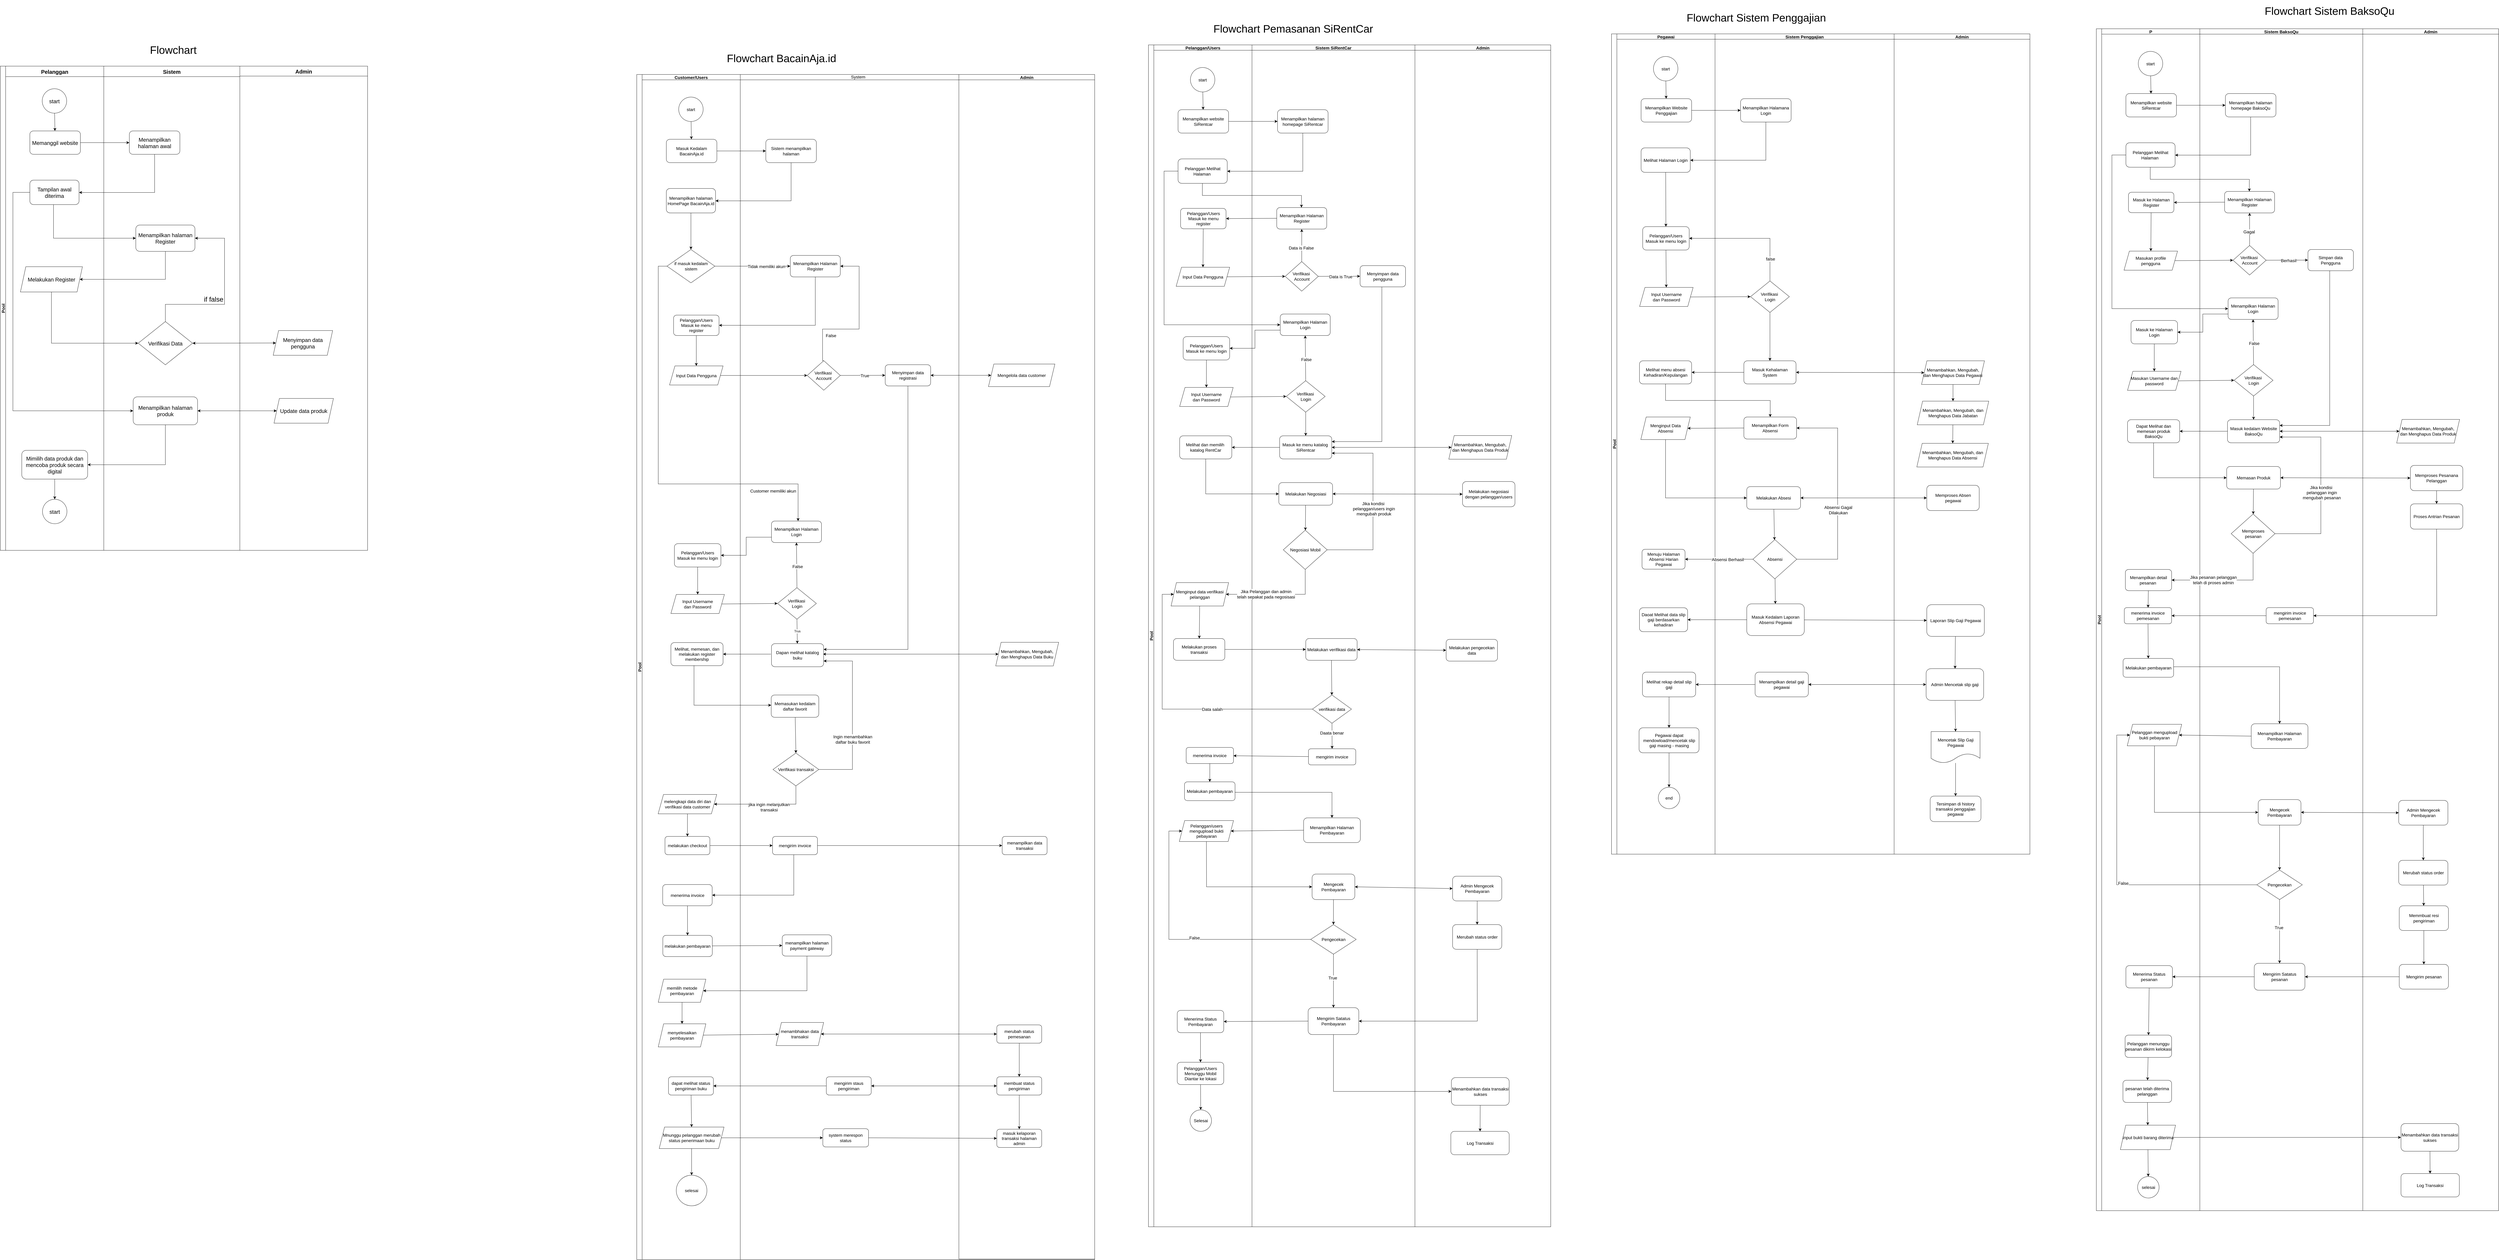 <mxfile version="22.1.0" type="github">
  <diagram name="Halaman-1" id="bM6BuHL4AkJzUA_qrpLi">
    <mxGraphModel dx="7354" dy="2951" grid="0" gridSize="10" guides="1" tooltips="1" connect="1" arrows="1" fold="1" page="0" pageScale="1" pageWidth="827" pageHeight="1169" math="0" shadow="0">
      <root>
        <mxCell id="0" />
        <mxCell id="1" parent="0" />
        <mxCell id="3errwE6bJ3ndtEvrVSff-51" value="Pool" style="swimlane;childLayout=stackLayout;resizeParent=1;resizeParentMax=0;startSize=20;horizontal=0;horizontalStack=1;fontSize=16;" parent="1" vertex="1">
          <mxGeometry x="955" y="-95" width="1496" height="4396" as="geometry" />
        </mxCell>
        <mxCell id="3errwE6bJ3ndtEvrVSff-52" value="Pelanggan/Users" style="swimlane;startSize=20;fontSize=16;" parent="3errwE6bJ3ndtEvrVSff-51" vertex="1">
          <mxGeometry x="20" width="365" height="4396" as="geometry" />
        </mxCell>
        <mxCell id="3errwE6bJ3ndtEvrVSff-117" value="" style="edgeStyle=none;curved=1;rounded=0;orthogonalLoop=1;jettySize=auto;html=1;fontSize=12;startSize=8;endSize=8;" parent="3errwE6bJ3ndtEvrVSff-52" source="3errwE6bJ3ndtEvrVSff-53" target="3errwE6bJ3ndtEvrVSff-116" edge="1">
          <mxGeometry relative="1" as="geometry" />
        </mxCell>
        <mxCell id="3errwE6bJ3ndtEvrVSff-53" value="start" style="ellipse;whiteSpace=wrap;html=1;aspect=fixed;fontSize=16;" parent="3errwE6bJ3ndtEvrVSff-52" vertex="1">
          <mxGeometry x="136" y="84" width="91" height="91" as="geometry" />
        </mxCell>
        <mxCell id="3errwE6bJ3ndtEvrVSff-116" value="Menampilkan website SiRentcar" style="rounded=1;whiteSpace=wrap;html=1;fontSize=16;" parent="3errwE6bJ3ndtEvrVSff-52" vertex="1">
          <mxGeometry x="90" y="241" width="188" height="87" as="geometry" />
        </mxCell>
        <mxCell id="3errwE6bJ3ndtEvrVSff-122" value="Pelanggan Melihat Halaman&amp;nbsp;" style="rounded=1;whiteSpace=wrap;html=1;fontSize=16;" parent="3errwE6bJ3ndtEvrVSff-52" vertex="1">
          <mxGeometry x="90" y="424" width="183" height="91" as="geometry" />
        </mxCell>
        <mxCell id="3errwE6bJ3ndtEvrVSff-135" value="Input Data Pengguna" style="shape=parallelogram;perimeter=parallelogramPerimeter;whiteSpace=wrap;html=1;fixedSize=1;fontSize=16;" parent="3errwE6bJ3ndtEvrVSff-52" vertex="1">
          <mxGeometry x="83" y="827" width="199" height="71" as="geometry" />
        </mxCell>
        <mxCell id="3errwE6bJ3ndtEvrVSff-139" value="" style="edgeStyle=none;curved=1;rounded=0;orthogonalLoop=1;jettySize=auto;html=1;fontSize=12;startSize=8;endSize=8;" parent="3errwE6bJ3ndtEvrVSff-52" source="3errwE6bJ3ndtEvrVSff-136" target="3errwE6bJ3ndtEvrVSff-135" edge="1">
          <mxGeometry relative="1" as="geometry" />
        </mxCell>
        <mxCell id="3errwE6bJ3ndtEvrVSff-136" value="Pelanggan/Users&lt;br&gt;Masuk ke menu register" style="rounded=1;whiteSpace=wrap;html=1;fontSize=16;" parent="3errwE6bJ3ndtEvrVSff-52" vertex="1">
          <mxGeometry x="99.5" y="608" width="169" height="76" as="geometry" />
        </mxCell>
        <mxCell id="3errwE6bJ3ndtEvrVSff-165" style="edgeStyle=none;curved=1;rounded=0;orthogonalLoop=1;jettySize=auto;html=1;exitX=0.5;exitY=1;exitDx=0;exitDy=0;fontSize=12;startSize=8;endSize=8;" parent="3errwE6bJ3ndtEvrVSff-52" source="3errwE6bJ3ndtEvrVSff-153" target="3errwE6bJ3ndtEvrVSff-164" edge="1">
          <mxGeometry relative="1" as="geometry" />
        </mxCell>
        <mxCell id="3errwE6bJ3ndtEvrVSff-153" value="Pelanggan/Users&lt;br style=&quot;border-color: var(--border-color);&quot;&gt;Masuk ke menu login" style="rounded=1;whiteSpace=wrap;html=1;fontSize=16;" parent="3errwE6bJ3ndtEvrVSff-52" vertex="1">
          <mxGeometry x="109" y="1085" width="173" height="87" as="geometry" />
        </mxCell>
        <mxCell id="3errwE6bJ3ndtEvrVSff-164" value="Input Username&lt;br&gt;dan Password" style="shape=parallelogram;perimeter=parallelogramPerimeter;whiteSpace=wrap;html=1;fixedSize=1;fontSize=16;" parent="3errwE6bJ3ndtEvrVSff-52" vertex="1">
          <mxGeometry x="96" y="1274" width="199" height="71" as="geometry" />
        </mxCell>
        <mxCell id="3errwE6bJ3ndtEvrVSff-177" value="Melihat dan memilih&amp;nbsp;&lt;br&gt;katalog RentCar" style="rounded=1;whiteSpace=wrap;html=1;fontSize=16;" parent="3errwE6bJ3ndtEvrVSff-52" vertex="1">
          <mxGeometry x="96" y="1454" width="194" height="86" as="geometry" />
        </mxCell>
        <mxCell id="3errwE6bJ3ndtEvrVSff-197" value="" style="edgeStyle=none;curved=1;rounded=0;orthogonalLoop=1;jettySize=auto;html=1;fontSize=12;startSize=8;endSize=8;" parent="3errwE6bJ3ndtEvrVSff-52" source="3errwE6bJ3ndtEvrVSff-193" target="3errwE6bJ3ndtEvrVSff-196" edge="1">
          <mxGeometry relative="1" as="geometry" />
        </mxCell>
        <mxCell id="3errwE6bJ3ndtEvrVSff-193" value="Menginput data verifikasi pelanggan" style="shape=parallelogram;perimeter=parallelogramPerimeter;whiteSpace=wrap;html=1;fixedSize=1;fontSize=16;" parent="3errwE6bJ3ndtEvrVSff-52" vertex="1">
          <mxGeometry x="64" y="2000" width="214" height="87" as="geometry" />
        </mxCell>
        <mxCell id="3errwE6bJ3ndtEvrVSff-196" value="Melakukan proses transaksi" style="rounded=1;whiteSpace=wrap;html=1;fontSize=16;" parent="3errwE6bJ3ndtEvrVSff-52" vertex="1">
          <mxGeometry x="73" y="2208" width="191" height="81" as="geometry" />
        </mxCell>
        <mxCell id="3errwE6bJ3ndtEvrVSff-214" value="Pelanggan/users mengupload bukti pebayaran" style="shape=parallelogram;perimeter=parallelogramPerimeter;whiteSpace=wrap;html=1;fixedSize=1;fontSize=16;" parent="3errwE6bJ3ndtEvrVSff-52" vertex="1">
          <mxGeometry x="94.75" y="2885" width="201.5" height="78" as="geometry" />
        </mxCell>
        <mxCell id="3errwE6bJ3ndtEvrVSff-255" style="edgeStyle=none;curved=1;rounded=0;orthogonalLoop=1;jettySize=auto;html=1;exitX=0.5;exitY=1;exitDx=0;exitDy=0;fontSize=12;startSize=8;endSize=8;" parent="3errwE6bJ3ndtEvrVSff-52" source="3errwE6bJ3ndtEvrVSff-237" target="3errwE6bJ3ndtEvrVSff-254" edge="1">
          <mxGeometry relative="1" as="geometry" />
        </mxCell>
        <mxCell id="3errwE6bJ3ndtEvrVSff-237" value="Menerima Status Pembayaran" style="rounded=1;whiteSpace=wrap;html=1;fontSize=16;" parent="3errwE6bJ3ndtEvrVSff-52" vertex="1">
          <mxGeometry x="87" y="3591" width="173" height="83" as="geometry" />
        </mxCell>
        <mxCell id="3errwE6bJ3ndtEvrVSff-247" style="edgeStyle=none;curved=1;rounded=0;orthogonalLoop=1;jettySize=auto;html=1;fontSize=12;startSize=8;endSize=8;" parent="3errwE6bJ3ndtEvrVSff-52" source="3errwE6bJ3ndtEvrVSff-242" target="3errwE6bJ3ndtEvrVSff-246" edge="1">
          <mxGeometry relative="1" as="geometry" />
        </mxCell>
        <mxCell id="3errwE6bJ3ndtEvrVSff-242" value="menerima invoice" style="rounded=1;whiteSpace=wrap;html=1;fontSize=16;" parent="3errwE6bJ3ndtEvrVSff-52" vertex="1">
          <mxGeometry x="120.25" y="2613" width="176" height="60" as="geometry" />
        </mxCell>
        <mxCell id="3errwE6bJ3ndtEvrVSff-246" value="Melakukan pembayaran" style="rounded=1;whiteSpace=wrap;html=1;fontSize=16;" parent="3errwE6bJ3ndtEvrVSff-52" vertex="1">
          <mxGeometry x="114" y="2741" width="188" height="70" as="geometry" />
        </mxCell>
        <mxCell id="3errwE6bJ3ndtEvrVSff-258" value="" style="edgeStyle=none;curved=1;rounded=0;orthogonalLoop=1;jettySize=auto;html=1;fontSize=12;startSize=8;endSize=8;" parent="3errwE6bJ3ndtEvrVSff-52" source="3errwE6bJ3ndtEvrVSff-254" target="3errwE6bJ3ndtEvrVSff-257" edge="1">
          <mxGeometry relative="1" as="geometry" />
        </mxCell>
        <mxCell id="3errwE6bJ3ndtEvrVSff-254" value="Pelanggan/Users Menunggu Mobil Diantar ke lokasi" style="rounded=1;whiteSpace=wrap;html=1;fontSize=16;" parent="3errwE6bJ3ndtEvrVSff-52" vertex="1">
          <mxGeometry x="87" y="3784" width="173" height="83" as="geometry" />
        </mxCell>
        <mxCell id="3errwE6bJ3ndtEvrVSff-257" value="Selesai" style="ellipse;whiteSpace=wrap;html=1;aspect=fixed;fontSize=16;" parent="3errwE6bJ3ndtEvrVSff-52" vertex="1">
          <mxGeometry x="134.5" y="3961" width="80" height="80" as="geometry" />
        </mxCell>
        <mxCell id="3errwE6bJ3ndtEvrVSff-69" value="Sistem SiRentCar" style="swimlane;startSize=20;fontSize=16;" parent="3errwE6bJ3ndtEvrVSff-51" vertex="1">
          <mxGeometry x="385" width="606" height="4396" as="geometry" />
        </mxCell>
        <mxCell id="3errwE6bJ3ndtEvrVSff-119" value="Menampilkan halaman homepage SiRentcar" style="rounded=1;whiteSpace=wrap;html=1;fontSize=16;" parent="3errwE6bJ3ndtEvrVSff-69" vertex="1">
          <mxGeometry x="95" y="241" width="188" height="87" as="geometry" />
        </mxCell>
        <mxCell id="3errwE6bJ3ndtEvrVSff-126" value="Menampilkan Halaman&lt;br&gt;Register" style="rounded=1;whiteSpace=wrap;html=1;fontSize=16;" parent="3errwE6bJ3ndtEvrVSff-69" vertex="1">
          <mxGeometry x="92" y="605" width="186" height="80" as="geometry" />
        </mxCell>
        <mxCell id="3errwE6bJ3ndtEvrVSff-141" style="edgeStyle=none;curved=1;rounded=0;orthogonalLoop=1;jettySize=auto;html=1;entryX=0.5;entryY=1;entryDx=0;entryDy=0;fontSize=12;startSize=8;endSize=8;" parent="3errwE6bJ3ndtEvrVSff-69" source="3errwE6bJ3ndtEvrVSff-130" target="3errwE6bJ3ndtEvrVSff-126" edge="1">
          <mxGeometry relative="1" as="geometry" />
        </mxCell>
        <mxCell id="3errwE6bJ3ndtEvrVSff-142" value="Data is False" style="edgeLabel;html=1;align=center;verticalAlign=middle;resizable=0;points=[];fontSize=16;" parent="3errwE6bJ3ndtEvrVSff-141" vertex="1" connectable="0">
          <mxGeometry x="-0.157" y="2" relative="1" as="geometry">
            <mxPoint as="offset" />
          </mxGeometry>
        </mxCell>
        <mxCell id="3errwE6bJ3ndtEvrVSff-146" style="edgeStyle=none;curved=1;rounded=0;orthogonalLoop=1;jettySize=auto;html=1;fontSize=12;startSize=8;endSize=8;entryX=0;entryY=0.5;entryDx=0;entryDy=0;" parent="3errwE6bJ3ndtEvrVSff-69" source="3errwE6bJ3ndtEvrVSff-130" target="3errwE6bJ3ndtEvrVSff-147" edge="1">
          <mxGeometry relative="1" as="geometry">
            <mxPoint x="299" y="861.0" as="targetPoint" />
          </mxGeometry>
        </mxCell>
        <mxCell id="3errwE6bJ3ndtEvrVSff-148" value="Data is True" style="edgeLabel;html=1;align=center;verticalAlign=middle;resizable=0;points=[];fontSize=16;" parent="3errwE6bJ3ndtEvrVSff-146" vertex="1" connectable="0">
          <mxGeometry x="0.293" y="-6" relative="1" as="geometry">
            <mxPoint x="-17" y="-5" as="offset" />
          </mxGeometry>
        </mxCell>
        <mxCell id="3errwE6bJ3ndtEvrVSff-130" value="Verifikasi&amp;nbsp;&lt;br&gt;Account" style="rhombus;whiteSpace=wrap;html=1;fontSize=16;" parent="3errwE6bJ3ndtEvrVSff-69" vertex="1">
          <mxGeometry x="123.5" y="806" width="123" height="110" as="geometry" />
        </mxCell>
        <mxCell id="3errwE6bJ3ndtEvrVSff-147" value="Menyimpan data pengguna" style="rounded=1;whiteSpace=wrap;html=1;fontSize=16;" parent="3errwE6bJ3ndtEvrVSff-69" vertex="1">
          <mxGeometry x="402" y="821" width="169" height="79" as="geometry" />
        </mxCell>
        <mxCell id="3errwE6bJ3ndtEvrVSff-149" value="Menampilkan Halaman&lt;br&gt;Login" style="rounded=1;whiteSpace=wrap;html=1;fontSize=16;" parent="3errwE6bJ3ndtEvrVSff-69" vertex="1">
          <mxGeometry x="105" y="1001" width="186" height="80" as="geometry" />
        </mxCell>
        <mxCell id="3errwE6bJ3ndtEvrVSff-168" style="edgeStyle=none;curved=1;rounded=0;orthogonalLoop=1;jettySize=auto;html=1;exitX=0.5;exitY=0;exitDx=0;exitDy=0;entryX=0.5;entryY=1;entryDx=0;entryDy=0;fontSize=12;startSize=8;endSize=8;" parent="3errwE6bJ3ndtEvrVSff-69" source="3errwE6bJ3ndtEvrVSff-166" target="3errwE6bJ3ndtEvrVSff-149" edge="1">
          <mxGeometry relative="1" as="geometry" />
        </mxCell>
        <mxCell id="3errwE6bJ3ndtEvrVSff-169" value="False" style="edgeLabel;html=1;align=center;verticalAlign=middle;resizable=0;points=[];fontSize=16;" parent="3errwE6bJ3ndtEvrVSff-168" vertex="1" connectable="0">
          <mxGeometry x="-0.055" y="-3" relative="1" as="geometry">
            <mxPoint as="offset" />
          </mxGeometry>
        </mxCell>
        <mxCell id="3errwE6bJ3ndtEvrVSff-171" style="edgeStyle=none;curved=1;rounded=0;orthogonalLoop=1;jettySize=auto;html=1;exitX=0.5;exitY=1;exitDx=0;exitDy=0;entryX=0.5;entryY=0;entryDx=0;entryDy=0;fontSize=12;startSize=8;endSize=8;" parent="3errwE6bJ3ndtEvrVSff-69" source="3errwE6bJ3ndtEvrVSff-166" target="3errwE6bJ3ndtEvrVSff-170" edge="1">
          <mxGeometry relative="1" as="geometry" />
        </mxCell>
        <mxCell id="3errwE6bJ3ndtEvrVSff-166" value="Verifikasi&amp;nbsp;&lt;br&gt;Login" style="rhombus;whiteSpace=wrap;html=1;fontSize=16;" parent="3errwE6bJ3ndtEvrVSff-69" vertex="1">
          <mxGeometry x="127.5" y="1249" width="144.5" height="117" as="geometry" />
        </mxCell>
        <mxCell id="3errwE6bJ3ndtEvrVSff-170" value="Masuk ke menu katalog&amp;nbsp;&lt;br&gt;SiRentcar" style="rounded=1;whiteSpace=wrap;html=1;fontSize=16;" parent="3errwE6bJ3ndtEvrVSff-69" vertex="1">
          <mxGeometry x="102.75" y="1454" width="194" height="86" as="geometry" />
        </mxCell>
        <mxCell id="3errwE6bJ3ndtEvrVSff-175" value="" style="edgeStyle=elbowEdgeStyle;elbow=horizontal;endArrow=classic;html=1;curved=0;rounded=0;endSize=8;startSize=8;fontSize=12;entryX=1;entryY=0.25;entryDx=0;entryDy=0;exitX=0.5;exitY=1;exitDx=0;exitDy=0;" parent="3errwE6bJ3ndtEvrVSff-69" source="3errwE6bJ3ndtEvrVSff-147" target="3errwE6bJ3ndtEvrVSff-170" edge="1">
          <mxGeometry width="50" height="50" relative="1" as="geometry">
            <mxPoint x="458" y="992" as="sourcePoint" />
            <mxPoint x="508" y="942" as="targetPoint" />
            <Array as="points">
              <mxPoint x="483" y="1184" />
            </Array>
          </mxGeometry>
        </mxCell>
        <mxCell id="3errwE6bJ3ndtEvrVSff-184" value="" style="edgeStyle=none;curved=1;rounded=0;orthogonalLoop=1;jettySize=auto;html=1;fontSize=12;startSize=8;endSize=8;" parent="3errwE6bJ3ndtEvrVSff-69" source="3errwE6bJ3ndtEvrVSff-179" target="3errwE6bJ3ndtEvrVSff-183" edge="1">
          <mxGeometry relative="1" as="geometry" />
        </mxCell>
        <mxCell id="3errwE6bJ3ndtEvrVSff-179" value="Melakukan Negosiasi" style="rounded=1;whiteSpace=wrap;html=1;fontSize=16;" parent="3errwE6bJ3ndtEvrVSff-69" vertex="1">
          <mxGeometry x="99.75" y="1628" width="200" height="84" as="geometry" />
        </mxCell>
        <mxCell id="3errwE6bJ3ndtEvrVSff-183" value="Negosiasi Mobil" style="rhombus;whiteSpace=wrap;html=1;fontSize=16;" parent="3errwE6bJ3ndtEvrVSff-69" vertex="1">
          <mxGeometry x="116.5" y="1805" width="163" height="146" as="geometry" />
        </mxCell>
        <mxCell id="3errwE6bJ3ndtEvrVSff-185" value="" style="edgeStyle=elbowEdgeStyle;elbow=horizontal;endArrow=classic;html=1;curved=0;rounded=0;endSize=8;startSize=8;fontSize=12;exitX=1;exitY=0.5;exitDx=0;exitDy=0;entryX=1;entryY=0.75;entryDx=0;entryDy=0;" parent="3errwE6bJ3ndtEvrVSff-69" source="3errwE6bJ3ndtEvrVSff-183" target="3errwE6bJ3ndtEvrVSff-170" edge="1">
          <mxGeometry width="50" height="50" relative="1" as="geometry">
            <mxPoint x="314" y="1878" as="sourcePoint" />
            <mxPoint x="364" y="1828" as="targetPoint" />
            <Array as="points">
              <mxPoint x="450" y="1694" />
            </Array>
          </mxGeometry>
        </mxCell>
        <mxCell id="3errwE6bJ3ndtEvrVSff-186" value="Jika kondisi&amp;nbsp;&lt;br&gt;pelanggan/users ingin &lt;br&gt;mengubah produk" style="edgeLabel;html=1;align=center;verticalAlign=middle;resizable=0;points=[];fontSize=16;" parent="3errwE6bJ3ndtEvrVSff-185" vertex="1" connectable="0">
          <mxGeometry x="-0.051" y="-3" relative="1" as="geometry">
            <mxPoint as="offset" />
          </mxGeometry>
        </mxCell>
        <mxCell id="3errwE6bJ3ndtEvrVSff-206" style="edgeStyle=none;curved=1;rounded=0;orthogonalLoop=1;jettySize=auto;html=1;exitX=0.5;exitY=1;exitDx=0;exitDy=0;fontSize=12;startSize=8;endSize=8;" parent="3errwE6bJ3ndtEvrVSff-69" source="3errwE6bJ3ndtEvrVSff-198" target="3errwE6bJ3ndtEvrVSff-204" edge="1">
          <mxGeometry relative="1" as="geometry" />
        </mxCell>
        <mxCell id="3errwE6bJ3ndtEvrVSff-198" value="Melakukan verifikasi data" style="rounded=1;whiteSpace=wrap;html=1;fontSize=16;" parent="3errwE6bJ3ndtEvrVSff-69" vertex="1">
          <mxGeometry x="200" y="2208" width="191" height="81" as="geometry" />
        </mxCell>
        <mxCell id="3errwE6bJ3ndtEvrVSff-239" style="edgeStyle=none;curved=1;rounded=0;orthogonalLoop=1;jettySize=auto;html=1;exitX=0.5;exitY=1;exitDx=0;exitDy=0;entryX=0.5;entryY=0;entryDx=0;entryDy=0;fontSize=12;startSize=8;endSize=8;" parent="3errwE6bJ3ndtEvrVSff-69" source="3errwE6bJ3ndtEvrVSff-204" target="3errwE6bJ3ndtEvrVSff-238" edge="1">
          <mxGeometry relative="1" as="geometry" />
        </mxCell>
        <mxCell id="3errwE6bJ3ndtEvrVSff-281" value="Daata benar" style="edgeLabel;html=1;align=center;verticalAlign=middle;resizable=0;points=[];fontSize=16;" parent="3errwE6bJ3ndtEvrVSff-239" vertex="1" connectable="0">
          <mxGeometry x="-0.266" y="-1" relative="1" as="geometry">
            <mxPoint y="1" as="offset" />
          </mxGeometry>
        </mxCell>
        <mxCell id="3errwE6bJ3ndtEvrVSff-204" value="verifikasi data" style="rhombus;whiteSpace=wrap;html=1;fontSize=16;" parent="3errwE6bJ3ndtEvrVSff-69" vertex="1">
          <mxGeometry x="225" y="2418" width="145" height="105" as="geometry" />
        </mxCell>
        <mxCell id="3errwE6bJ3ndtEvrVSff-210" value="Menampilkan Halaman Pembayaran" style="rounded=1;whiteSpace=wrap;html=1;fontSize=16;" parent="3errwE6bJ3ndtEvrVSff-69" vertex="1">
          <mxGeometry x="192" y="2875" width="211" height="92" as="geometry" />
        </mxCell>
        <mxCell id="3errwE6bJ3ndtEvrVSff-224" style="edgeStyle=none;curved=1;rounded=0;orthogonalLoop=1;jettySize=auto;html=1;fontSize=12;startSize=8;endSize=8;" parent="3errwE6bJ3ndtEvrVSff-69" source="3errwE6bJ3ndtEvrVSff-217" target="3errwE6bJ3ndtEvrVSff-219" edge="1">
          <mxGeometry relative="1" as="geometry" />
        </mxCell>
        <mxCell id="3errwE6bJ3ndtEvrVSff-217" value="Mengecek Pembayaran" style="rounded=1;whiteSpace=wrap;html=1;fontSize=16;" parent="3errwE6bJ3ndtEvrVSff-69" vertex="1">
          <mxGeometry x="223.5" y="3084" width="159" height="95" as="geometry" />
        </mxCell>
        <mxCell id="3errwE6bJ3ndtEvrVSff-229" style="edgeStyle=none;curved=1;rounded=0;orthogonalLoop=1;jettySize=auto;html=1;fontSize=12;startSize=8;endSize=8;entryX=0.5;entryY=0;entryDx=0;entryDy=0;" parent="3errwE6bJ3ndtEvrVSff-69" source="3errwE6bJ3ndtEvrVSff-219" target="3errwE6bJ3ndtEvrVSff-231" edge="1">
          <mxGeometry relative="1" as="geometry">
            <mxPoint x="303" y="3353" as="targetPoint" />
          </mxGeometry>
        </mxCell>
        <mxCell id="3errwE6bJ3ndtEvrVSff-230" value="True" style="edgeLabel;html=1;align=center;verticalAlign=middle;resizable=0;points=[];fontSize=16;" parent="3errwE6bJ3ndtEvrVSff-229" vertex="1" connectable="0">
          <mxGeometry x="-0.131" y="-3" relative="1" as="geometry">
            <mxPoint y="1" as="offset" />
          </mxGeometry>
        </mxCell>
        <mxCell id="3errwE6bJ3ndtEvrVSff-219" value="Pengecekan" style="rhombus;whiteSpace=wrap;html=1;fontSize=16;" parent="3errwE6bJ3ndtEvrVSff-69" vertex="1">
          <mxGeometry x="218.5" y="3272" width="169" height="110" as="geometry" />
        </mxCell>
        <mxCell id="3errwE6bJ3ndtEvrVSff-231" value="Mengirim Satatus Pembayaran" style="rounded=1;whiteSpace=wrap;html=1;fontSize=16;" parent="3errwE6bJ3ndtEvrVSff-69" vertex="1">
          <mxGeometry x="208.75" y="3581" width="188.5" height="100" as="geometry" />
        </mxCell>
        <mxCell id="3errwE6bJ3ndtEvrVSff-238" value="mengirim invoice" style="rounded=1;whiteSpace=wrap;html=1;fontSize=16;" parent="3errwE6bJ3ndtEvrVSff-69" vertex="1">
          <mxGeometry x="210" y="2618" width="176" height="60" as="geometry" />
        </mxCell>
        <mxCell id="3errwE6bJ3ndtEvrVSff-120" style="edgeStyle=none;curved=1;rounded=0;orthogonalLoop=1;jettySize=auto;html=1;exitX=1;exitY=0.5;exitDx=0;exitDy=0;fontSize=12;startSize=8;endSize=8;" parent="3errwE6bJ3ndtEvrVSff-51" source="3errwE6bJ3ndtEvrVSff-116" target="3errwE6bJ3ndtEvrVSff-119" edge="1">
          <mxGeometry relative="1" as="geometry" />
        </mxCell>
        <mxCell id="3errwE6bJ3ndtEvrVSff-123" value="" style="edgeStyle=elbowEdgeStyle;elbow=horizontal;endArrow=classic;html=1;curved=0;rounded=0;endSize=8;startSize=8;fontSize=12;exitX=0.5;exitY=1;exitDx=0;exitDy=0;" parent="3errwE6bJ3ndtEvrVSff-51" source="3errwE6bJ3ndtEvrVSff-119" target="3errwE6bJ3ndtEvrVSff-122" edge="1">
          <mxGeometry width="50" height="50" relative="1" as="geometry">
            <mxPoint x="499" y="470" as="sourcePoint" />
            <mxPoint x="549" y="420" as="targetPoint" />
            <Array as="points">
              <mxPoint x="574" y="470" />
            </Array>
          </mxGeometry>
        </mxCell>
        <mxCell id="3errwE6bJ3ndtEvrVSff-125" value="" style="edgeStyle=elbowEdgeStyle;elbow=vertical;endArrow=classic;html=1;curved=0;rounded=0;endSize=8;startSize=8;fontSize=12;exitX=0.5;exitY=1;exitDx=0;exitDy=0;entryX=0.5;entryY=0;entryDx=0;entryDy=0;" parent="3errwE6bJ3ndtEvrVSff-51" edge="1">
          <mxGeometry width="50" height="50" relative="1" as="geometry">
            <mxPoint x="200.5" y="515" as="sourcePoint" />
            <mxPoint x="569" y="605" as="targetPoint" />
          </mxGeometry>
        </mxCell>
        <mxCell id="3errwE6bJ3ndtEvrVSff-138" style="edgeStyle=none;curved=1;rounded=0;orthogonalLoop=1;jettySize=auto;html=1;exitX=0;exitY=0.5;exitDx=0;exitDy=0;entryX=1;entryY=0.5;entryDx=0;entryDy=0;fontSize=12;startSize=8;endSize=8;" parent="3errwE6bJ3ndtEvrVSff-51" source="3errwE6bJ3ndtEvrVSff-126" target="3errwE6bJ3ndtEvrVSff-136" edge="1">
          <mxGeometry relative="1" as="geometry" />
        </mxCell>
        <mxCell id="3errwE6bJ3ndtEvrVSff-140" style="edgeStyle=none;curved=1;rounded=0;orthogonalLoop=1;jettySize=auto;html=1;exitX=1;exitY=0.5;exitDx=0;exitDy=0;entryX=0;entryY=0.5;entryDx=0;entryDy=0;fontSize=12;startSize=8;endSize=8;" parent="3errwE6bJ3ndtEvrVSff-51" source="3errwE6bJ3ndtEvrVSff-135" target="3errwE6bJ3ndtEvrVSff-130" edge="1">
          <mxGeometry relative="1" as="geometry" />
        </mxCell>
        <mxCell id="3errwE6bJ3ndtEvrVSff-152" value="" style="edgeStyle=elbowEdgeStyle;elbow=horizontal;endArrow=classic;html=1;curved=0;rounded=0;endSize=8;startSize=8;fontSize=12;exitX=0;exitY=0.5;exitDx=0;exitDy=0;entryX=0;entryY=0.5;entryDx=0;entryDy=0;" parent="3errwE6bJ3ndtEvrVSff-51" source="3errwE6bJ3ndtEvrVSff-122" target="3errwE6bJ3ndtEvrVSff-149" edge="1">
          <mxGeometry width="50" height="50" relative="1" as="geometry">
            <mxPoint x="215" y="1049" as="sourcePoint" />
            <mxPoint x="265" y="999" as="targetPoint" />
            <Array as="points">
              <mxPoint x="58" y="846" />
            </Array>
          </mxGeometry>
        </mxCell>
        <mxCell id="3errwE6bJ3ndtEvrVSff-154" value="" style="edgeStyle=elbowEdgeStyle;elbow=horizontal;endArrow=classic;html=1;curved=0;rounded=0;endSize=8;startSize=8;fontSize=12;exitX=0;exitY=0.75;exitDx=0;exitDy=0;entryX=1;entryY=0.5;entryDx=0;entryDy=0;" parent="3errwE6bJ3ndtEvrVSff-51" source="3errwE6bJ3ndtEvrVSff-149" target="3errwE6bJ3ndtEvrVSff-153" edge="1">
          <mxGeometry width="50" height="50" relative="1" as="geometry">
            <mxPoint x="485" y="1190" as="sourcePoint" />
            <mxPoint x="535" y="1140" as="targetPoint" />
          </mxGeometry>
        </mxCell>
        <mxCell id="3errwE6bJ3ndtEvrVSff-167" style="edgeStyle=none;curved=1;rounded=0;orthogonalLoop=1;jettySize=auto;html=1;exitX=1;exitY=0.5;exitDx=0;exitDy=0;entryX=0;entryY=0.5;entryDx=0;entryDy=0;fontSize=12;startSize=8;endSize=8;" parent="3errwE6bJ3ndtEvrVSff-51" source="3errwE6bJ3ndtEvrVSff-164" target="3errwE6bJ3ndtEvrVSff-166" edge="1">
          <mxGeometry relative="1" as="geometry" />
        </mxCell>
        <mxCell id="3errwE6bJ3ndtEvrVSff-176" value="" style="endArrow=classic;startArrow=classic;html=1;rounded=0;fontSize=12;startSize=8;endSize=8;curved=1;entryX=0;entryY=0.5;entryDx=0;entryDy=0;exitX=1;exitY=0.5;exitDx=0;exitDy=0;" parent="3errwE6bJ3ndtEvrVSff-51" source="3errwE6bJ3ndtEvrVSff-170" target="3errwE6bJ3ndtEvrVSff-173" edge="1">
          <mxGeometry width="50" height="50" relative="1" as="geometry">
            <mxPoint x="816" y="1536" as="sourcePoint" />
            <mxPoint x="866" y="1486" as="targetPoint" />
          </mxGeometry>
        </mxCell>
        <mxCell id="3errwE6bJ3ndtEvrVSff-178" style="edgeStyle=none;curved=1;rounded=0;orthogonalLoop=1;jettySize=auto;html=1;exitX=0;exitY=0.5;exitDx=0;exitDy=0;fontSize=12;startSize=8;endSize=8;" parent="3errwE6bJ3ndtEvrVSff-51" source="3errwE6bJ3ndtEvrVSff-170" target="3errwE6bJ3ndtEvrVSff-177" edge="1">
          <mxGeometry relative="1" as="geometry" />
        </mxCell>
        <mxCell id="3errwE6bJ3ndtEvrVSff-182" value="" style="edgeStyle=elbowEdgeStyle;elbow=horizontal;endArrow=classic;html=1;curved=0;rounded=0;endSize=8;startSize=8;fontSize=12;entryX=0;entryY=0.5;entryDx=0;entryDy=0;exitX=0.5;exitY=1;exitDx=0;exitDy=0;" parent="3errwE6bJ3ndtEvrVSff-51" source="3errwE6bJ3ndtEvrVSff-177" target="3errwE6bJ3ndtEvrVSff-179" edge="1">
          <mxGeometry width="50" height="50" relative="1" as="geometry">
            <mxPoint x="136" y="1685" as="sourcePoint" />
            <mxPoint x="186" y="1635" as="targetPoint" />
            <Array as="points">
              <mxPoint x="213" y="1649" />
            </Array>
          </mxGeometry>
        </mxCell>
        <mxCell id="3errwE6bJ3ndtEvrVSff-191" value="" style="endArrow=classic;startArrow=classic;html=1;rounded=0;fontSize=12;startSize=8;endSize=8;curved=1;exitX=1;exitY=0.5;exitDx=0;exitDy=0;entryX=0;entryY=0.5;entryDx=0;entryDy=0;" parent="3errwE6bJ3ndtEvrVSff-51" source="3errwE6bJ3ndtEvrVSff-179" target="3errwE6bJ3ndtEvrVSff-188" edge="1">
          <mxGeometry width="50" height="50" relative="1" as="geometry">
            <mxPoint x="1019" y="1694" as="sourcePoint" />
            <mxPoint x="1069" y="1644" as="targetPoint" />
          </mxGeometry>
        </mxCell>
        <mxCell id="3errwE6bJ3ndtEvrVSff-194" value="" style="edgeStyle=elbowEdgeStyle;elbow=horizontal;endArrow=classic;html=1;curved=0;rounded=0;endSize=8;startSize=8;fontSize=12;exitX=0.5;exitY=1;exitDx=0;exitDy=0;entryX=1;entryY=0.5;entryDx=0;entryDy=0;" parent="3errwE6bJ3ndtEvrVSff-51" source="3errwE6bJ3ndtEvrVSff-183" target="3errwE6bJ3ndtEvrVSff-193" edge="1">
          <mxGeometry width="50" height="50" relative="1" as="geometry">
            <mxPoint x="577" y="2057" as="sourcePoint" />
            <mxPoint x="627" y="2007" as="targetPoint" />
            <Array as="points">
              <mxPoint x="583" y="2059" />
            </Array>
          </mxGeometry>
        </mxCell>
        <mxCell id="3errwE6bJ3ndtEvrVSff-195" value="Jika Pelanggan dan admin&lt;br&gt;telah sepakat pada negosisasi" style="edgeLabel;html=1;align=center;verticalAlign=middle;resizable=0;points=[];fontSize=16;" parent="3errwE6bJ3ndtEvrVSff-194" vertex="1" connectable="0">
          <mxGeometry x="0.23" y="-1" relative="1" as="geometry">
            <mxPoint as="offset" />
          </mxGeometry>
        </mxCell>
        <mxCell id="3errwE6bJ3ndtEvrVSff-199" style="edgeStyle=none;curved=1;rounded=0;orthogonalLoop=1;jettySize=auto;html=1;exitX=1;exitY=0.5;exitDx=0;exitDy=0;fontSize=12;startSize=8;endSize=8;" parent="3errwE6bJ3ndtEvrVSff-51" source="3errwE6bJ3ndtEvrVSff-196" target="3errwE6bJ3ndtEvrVSff-198" edge="1">
          <mxGeometry relative="1" as="geometry" />
        </mxCell>
        <mxCell id="3errwE6bJ3ndtEvrVSff-203" value="" style="endArrow=classic;startArrow=classic;html=1;rounded=0;fontSize=12;startSize=8;endSize=8;curved=1;entryX=0;entryY=0.5;entryDx=0;entryDy=0;" parent="3errwE6bJ3ndtEvrVSff-51" source="3errwE6bJ3ndtEvrVSff-198" target="3errwE6bJ3ndtEvrVSff-201" edge="1">
          <mxGeometry width="50" height="50" relative="1" as="geometry">
            <mxPoint x="887" y="2293" as="sourcePoint" />
            <mxPoint x="937" y="2243" as="targetPoint" />
          </mxGeometry>
        </mxCell>
        <mxCell id="3errwE6bJ3ndtEvrVSff-207" value="" style="edgeStyle=elbowEdgeStyle;elbow=horizontal;endArrow=classic;html=1;curved=0;rounded=0;endSize=8;startSize=8;fontSize=12;entryX=0;entryY=0.5;entryDx=0;entryDy=0;exitX=0;exitY=0.5;exitDx=0;exitDy=0;" parent="3errwE6bJ3ndtEvrVSff-51" source="3errwE6bJ3ndtEvrVSff-204" target="3errwE6bJ3ndtEvrVSff-193" edge="1">
          <mxGeometry width="50" height="50" relative="1" as="geometry">
            <mxPoint x="163" y="2512" as="sourcePoint" />
            <mxPoint x="213" y="2462" as="targetPoint" />
            <Array as="points">
              <mxPoint x="51" y="2318" />
            </Array>
          </mxGeometry>
        </mxCell>
        <mxCell id="3errwE6bJ3ndtEvrVSff-208" value="Data salah" style="edgeLabel;html=1;align=center;verticalAlign=middle;resizable=0;points=[];fontSize=16;" parent="3errwE6bJ3ndtEvrVSff-207" vertex="1" connectable="0">
          <mxGeometry x="-0.276" relative="1" as="geometry">
            <mxPoint x="-1" as="offset" />
          </mxGeometry>
        </mxCell>
        <mxCell id="3errwE6bJ3ndtEvrVSff-213" style="edgeStyle=none;curved=1;rounded=0;orthogonalLoop=1;jettySize=auto;html=1;exitX=0;exitY=0.5;exitDx=0;exitDy=0;fontSize=12;startSize=8;endSize=8;entryX=1;entryY=0.5;entryDx=0;entryDy=0;" parent="3errwE6bJ3ndtEvrVSff-51" source="3errwE6bJ3ndtEvrVSff-210" target="3errwE6bJ3ndtEvrVSff-214" edge="1">
          <mxGeometry relative="1" as="geometry">
            <mxPoint x="381" y="2708.0" as="targetPoint" />
          </mxGeometry>
        </mxCell>
        <mxCell id="3errwE6bJ3ndtEvrVSff-218" value="" style="edgeStyle=elbowEdgeStyle;elbow=horizontal;endArrow=classic;html=1;curved=0;rounded=0;endSize=8;startSize=8;fontSize=12;exitX=0.5;exitY=1;exitDx=0;exitDy=0;entryX=0;entryY=0.5;entryDx=0;entryDy=0;" parent="3errwE6bJ3ndtEvrVSff-51" source="3errwE6bJ3ndtEvrVSff-214" target="3errwE6bJ3ndtEvrVSff-217" edge="1">
          <mxGeometry width="50" height="50" relative="1" as="geometry">
            <mxPoint x="230" y="2919" as="sourcePoint" />
            <mxPoint x="280" y="2869" as="targetPoint" />
            <Array as="points">
              <mxPoint x="216" y="2893" />
            </Array>
          </mxGeometry>
        </mxCell>
        <mxCell id="3errwE6bJ3ndtEvrVSff-223" value="" style="edgeStyle=elbowEdgeStyle;elbow=horizontal;endArrow=classic;html=1;curved=0;rounded=0;endSize=8;startSize=8;fontSize=12;entryX=0;entryY=0.5;entryDx=0;entryDy=0;exitX=0;exitY=0.5;exitDx=0;exitDy=0;" parent="3errwE6bJ3ndtEvrVSff-51" source="3errwE6bJ3ndtEvrVSff-219" target="3errwE6bJ3ndtEvrVSff-214" edge="1">
          <mxGeometry width="50" height="50" relative="1" as="geometry">
            <mxPoint x="93" y="3046" as="sourcePoint" />
            <mxPoint x="143" y="2996" as="targetPoint" />
            <Array as="points">
              <mxPoint x="76" y="2948" />
            </Array>
          </mxGeometry>
        </mxCell>
        <mxCell id="3errwE6bJ3ndtEvrVSff-227" value="False" style="edgeLabel;html=1;align=center;verticalAlign=middle;resizable=0;points=[];fontSize=16;" parent="3errwE6bJ3ndtEvrVSff-223" vertex="1" connectable="0">
          <mxGeometry x="-0.117" y="-6" relative="1" as="geometry">
            <mxPoint as="offset" />
          </mxGeometry>
        </mxCell>
        <mxCell id="3errwE6bJ3ndtEvrVSff-225" value="" style="endArrow=classic;startArrow=classic;html=1;rounded=0;fontSize=12;startSize=8;endSize=8;curved=1;exitX=1;exitY=0.5;exitDx=0;exitDy=0;entryX=0;entryY=0.5;entryDx=0;entryDy=0;" parent="3errwE6bJ3ndtEvrVSff-51" source="3errwE6bJ3ndtEvrVSff-217" target="3errwE6bJ3ndtEvrVSff-226" edge="1">
          <mxGeometry width="50" height="50" relative="1" as="geometry">
            <mxPoint x="1098" y="2970" as="sourcePoint" />
            <mxPoint x="1120" y="2920" as="targetPoint" />
          </mxGeometry>
        </mxCell>
        <mxCell id="3errwE6bJ3ndtEvrVSff-236" value="" style="edgeStyle=elbowEdgeStyle;elbow=horizontal;endArrow=classic;html=1;curved=0;rounded=0;endSize=8;startSize=8;fontSize=12;exitX=0.5;exitY=1;exitDx=0;exitDy=0;entryX=1;entryY=0.5;entryDx=0;entryDy=0;" parent="3errwE6bJ3ndtEvrVSff-51" source="3errwE6bJ3ndtEvrVSff-232" target="3errwE6bJ3ndtEvrVSff-231" edge="1">
          <mxGeometry width="50" height="50" relative="1" as="geometry">
            <mxPoint x="1176" y="3303" as="sourcePoint" />
            <mxPoint x="1226" y="3253" as="targetPoint" />
            <Array as="points">
              <mxPoint x="1223" y="3291" />
            </Array>
          </mxGeometry>
        </mxCell>
        <mxCell id="3errwE6bJ3ndtEvrVSff-243" style="edgeStyle=none;curved=1;rounded=0;orthogonalLoop=1;jettySize=auto;html=1;fontSize=12;startSize=8;endSize=8;" parent="3errwE6bJ3ndtEvrVSff-51" source="3errwE6bJ3ndtEvrVSff-238" target="3errwE6bJ3ndtEvrVSff-242" edge="1">
          <mxGeometry relative="1" as="geometry" />
        </mxCell>
        <mxCell id="3errwE6bJ3ndtEvrVSff-248" value="" style="edgeStyle=elbowEdgeStyle;elbow=vertical;endArrow=classic;html=1;curved=0;rounded=0;endSize=8;startSize=8;fontSize=12;exitX=1;exitY=0.5;exitDx=0;exitDy=0;entryX=0.5;entryY=0;entryDx=0;entryDy=0;" parent="3errwE6bJ3ndtEvrVSff-51" source="3errwE6bJ3ndtEvrVSff-246" target="3errwE6bJ3ndtEvrVSff-210" edge="1">
          <mxGeometry width="50" height="50" relative="1" as="geometry">
            <mxPoint x="495" y="2845" as="sourcePoint" />
            <mxPoint x="545" y="2795" as="targetPoint" />
            <Array as="points">
              <mxPoint x="541" y="2780" />
            </Array>
          </mxGeometry>
        </mxCell>
        <mxCell id="3errwE6bJ3ndtEvrVSff-249" style="edgeStyle=none;curved=1;rounded=0;orthogonalLoop=1;jettySize=auto;html=1;exitX=0;exitY=0.5;exitDx=0;exitDy=0;entryX=1;entryY=0.5;entryDx=0;entryDy=0;fontSize=12;startSize=8;endSize=8;" parent="3errwE6bJ3ndtEvrVSff-51" source="3errwE6bJ3ndtEvrVSff-231" target="3errwE6bJ3ndtEvrVSff-237" edge="1">
          <mxGeometry relative="1" as="geometry" />
        </mxCell>
        <mxCell id="3errwE6bJ3ndtEvrVSff-250" value="" style="edgeStyle=elbowEdgeStyle;elbow=horizontal;endArrow=classic;html=1;curved=0;rounded=0;endSize=8;startSize=8;fontSize=12;exitX=0.5;exitY=1;exitDx=0;exitDy=0;entryX=0;entryY=0.5;entryDx=0;entryDy=0;" parent="3errwE6bJ3ndtEvrVSff-51" source="3errwE6bJ3ndtEvrVSff-231" target="3errwE6bJ3ndtEvrVSff-251" edge="1">
          <mxGeometry width="50" height="50" relative="1" as="geometry">
            <mxPoint x="711" y="3815" as="sourcePoint" />
            <mxPoint x="1143" y="3896" as="targetPoint" />
            <Array as="points">
              <mxPoint x="688" y="3795" />
            </Array>
          </mxGeometry>
        </mxCell>
        <mxCell id="3errwE6bJ3ndtEvrVSff-91" value="Admin" style="swimlane;startSize=20;fontSize=16;" parent="3errwE6bJ3ndtEvrVSff-51" vertex="1">
          <mxGeometry x="991" width="505" height="4396" as="geometry" />
        </mxCell>
        <mxCell id="3errwE6bJ3ndtEvrVSff-173" value="Menambahkan, Mengubah,&lt;br&gt;dan Menghapus Data Produk" style="shape=parallelogram;perimeter=parallelogramPerimeter;whiteSpace=wrap;html=1;fixedSize=1;fontSize=16;" parent="3errwE6bJ3ndtEvrVSff-91" vertex="1">
          <mxGeometry x="126" y="1453" width="234" height="88" as="geometry" />
        </mxCell>
        <mxCell id="3errwE6bJ3ndtEvrVSff-188" value="Melakukan negosiasi dengan pelanggan/users" style="rounded=1;whiteSpace=wrap;html=1;fontSize=16;" parent="3errwE6bJ3ndtEvrVSff-91" vertex="1">
          <mxGeometry x="177" y="1624" width="195" height="94" as="geometry" />
        </mxCell>
        <mxCell id="3errwE6bJ3ndtEvrVSff-201" value="Melakukan pengecekan data" style="rounded=1;whiteSpace=wrap;html=1;fontSize=16;" parent="3errwE6bJ3ndtEvrVSff-91" vertex="1">
          <mxGeometry x="116" y="2211" width="191" height="81" as="geometry" />
        </mxCell>
        <mxCell id="3errwE6bJ3ndtEvrVSff-233" style="edgeStyle=none;curved=1;rounded=0;orthogonalLoop=1;jettySize=auto;html=1;fontSize=12;startSize=8;endSize=8;" parent="3errwE6bJ3ndtEvrVSff-91" source="3errwE6bJ3ndtEvrVSff-226" target="3errwE6bJ3ndtEvrVSff-232" edge="1">
          <mxGeometry relative="1" as="geometry" />
        </mxCell>
        <mxCell id="3errwE6bJ3ndtEvrVSff-226" value="Admin Mengecek Pembayaran" style="rounded=1;whiteSpace=wrap;html=1;fontSize=16;" parent="3errwE6bJ3ndtEvrVSff-91" vertex="1">
          <mxGeometry x="140" y="3092" width="183" height="92" as="geometry" />
        </mxCell>
        <mxCell id="3errwE6bJ3ndtEvrVSff-232" value="Merubah status order" style="rounded=1;whiteSpace=wrap;html=1;fontSize=16;" parent="3errwE6bJ3ndtEvrVSff-91" vertex="1">
          <mxGeometry x="140" y="3272" width="183" height="92" as="geometry" />
        </mxCell>
        <mxCell id="3errwE6bJ3ndtEvrVSff-253" value="" style="edgeStyle=none;curved=1;rounded=0;orthogonalLoop=1;jettySize=auto;html=1;fontSize=12;startSize=8;endSize=8;" parent="3errwE6bJ3ndtEvrVSff-91" source="3errwE6bJ3ndtEvrVSff-251" target="3errwE6bJ3ndtEvrVSff-252" edge="1">
          <mxGeometry relative="1" as="geometry" />
        </mxCell>
        <mxCell id="3errwE6bJ3ndtEvrVSff-251" value="Menambahkan data transaksi sukses" style="rounded=1;whiteSpace=wrap;html=1;fontSize=16;" parent="3errwE6bJ3ndtEvrVSff-91" vertex="1">
          <mxGeometry x="135.5" y="3841" width="215" height="103" as="geometry" />
        </mxCell>
        <mxCell id="3errwE6bJ3ndtEvrVSff-252" value="Log Transaksi" style="rounded=1;whiteSpace=wrap;html=1;fontSize=16;" parent="3errwE6bJ3ndtEvrVSff-91" vertex="1">
          <mxGeometry x="133.5" y="4041" width="217" height="87" as="geometry" />
        </mxCell>
        <mxCell id="3errwE6bJ3ndtEvrVSff-111" value="&lt;font style=&quot;font-size: 40px;&quot;&gt;Flowchart Pemasanan SiRentCar&lt;/font&gt;" style="text;strokeColor=none;fillColor=none;html=1;align=center;verticalAlign=middle;whiteSpace=wrap;rounded=0;fontSize=16;" parent="1" vertex="1">
          <mxGeometry x="1080" y="-196" width="827" height="79" as="geometry" />
        </mxCell>
        <mxCell id="oWTvNFwiArvUMakFpTVZ-1" value="Pool" style="swimlane;childLayout=stackLayout;resizeParent=1;resizeParentMax=0;startSize=20;horizontal=0;horizontalStack=1;fontSize=16;" parent="1" vertex="1">
          <mxGeometry x="2677" y="-136" width="1556" height="3051" as="geometry" />
        </mxCell>
        <mxCell id="oWTvNFwiArvUMakFpTVZ-2" value="Pegawai" style="swimlane;startSize=20;fontSize=16;" parent="oWTvNFwiArvUMakFpTVZ-1" vertex="1">
          <mxGeometry x="20" width="365" height="3051" as="geometry" />
        </mxCell>
        <mxCell id="oWTvNFwiArvUMakFpTVZ-3" value="" style="edgeStyle=none;curved=1;rounded=0;orthogonalLoop=1;jettySize=auto;html=1;fontSize=12;startSize=8;endSize=8;" parent="oWTvNFwiArvUMakFpTVZ-2" source="oWTvNFwiArvUMakFpTVZ-4" target="oWTvNFwiArvUMakFpTVZ-5" edge="1">
          <mxGeometry relative="1" as="geometry" />
        </mxCell>
        <mxCell id="oWTvNFwiArvUMakFpTVZ-4" value="start" style="ellipse;whiteSpace=wrap;html=1;aspect=fixed;fontSize=16;" parent="oWTvNFwiArvUMakFpTVZ-2" vertex="1">
          <mxGeometry x="136" y="84" width="91" height="91" as="geometry" />
        </mxCell>
        <mxCell id="oWTvNFwiArvUMakFpTVZ-5" value="Menampilkan Website&lt;br&gt;Penggajian" style="rounded=1;whiteSpace=wrap;html=1;fontSize=16;" parent="oWTvNFwiArvUMakFpTVZ-2" vertex="1">
          <mxGeometry x="90" y="241" width="188" height="87" as="geometry" />
        </mxCell>
        <mxCell id="oWTvNFwiArvUMakFpTVZ-6" value="Melihat Halaman Login" style="rounded=1;whiteSpace=wrap;html=1;fontSize=16;" parent="oWTvNFwiArvUMakFpTVZ-2" vertex="1">
          <mxGeometry x="90" y="424" width="183" height="91" as="geometry" />
        </mxCell>
        <mxCell id="oWTvNFwiArvUMakFpTVZ-10" style="edgeStyle=none;curved=1;rounded=0;orthogonalLoop=1;jettySize=auto;html=1;exitX=0.5;exitY=1;exitDx=0;exitDy=0;fontSize=12;startSize=8;endSize=8;" parent="oWTvNFwiArvUMakFpTVZ-2" source="oWTvNFwiArvUMakFpTVZ-11" target="oWTvNFwiArvUMakFpTVZ-12" edge="1">
          <mxGeometry relative="1" as="geometry">
            <mxPoint x="182.5" y="467" as="sourcePoint" />
          </mxGeometry>
        </mxCell>
        <mxCell id="oWTvNFwiArvUMakFpTVZ-11" value="Pelanggan/Users&lt;br style=&quot;border-color: var(--border-color);&quot;&gt;Masuk ke menu login" style="rounded=1;whiteSpace=wrap;html=1;fontSize=16;" parent="oWTvNFwiArvUMakFpTVZ-2" vertex="1">
          <mxGeometry x="96" y="717" width="173" height="87" as="geometry" />
        </mxCell>
        <mxCell id="oWTvNFwiArvUMakFpTVZ-12" value="Input Username&lt;br&gt;dan Password" style="shape=parallelogram;perimeter=parallelogramPerimeter;whiteSpace=wrap;html=1;fixedSize=1;fontSize=16;" parent="oWTvNFwiArvUMakFpTVZ-2" vertex="1">
          <mxGeometry x="84.5" y="943" width="199" height="71" as="geometry" />
        </mxCell>
        <mxCell id="oWTvNFwiArvUMakFpTVZ-13" value="Melihat menu absesi&lt;br&gt;Kehadiran/Kepulangan" style="rounded=1;whiteSpace=wrap;html=1;fontSize=16;" parent="oWTvNFwiArvUMakFpTVZ-2" vertex="1">
          <mxGeometry x="84" y="1216" width="194" height="86" as="geometry" />
        </mxCell>
        <mxCell id="oWTvNFwiArvUMakFpTVZ-99" value="" style="endArrow=classic;html=1;rounded=0;fontSize=12;startSize=8;endSize=8;curved=1;exitX=0.5;exitY=1;exitDx=0;exitDy=0;" parent="oWTvNFwiArvUMakFpTVZ-2" source="oWTvNFwiArvUMakFpTVZ-6" target="oWTvNFwiArvUMakFpTVZ-11" edge="1">
          <mxGeometry width="50" height="50" relative="1" as="geometry">
            <mxPoint x="174" y="756" as="sourcePoint" />
            <mxPoint x="224" y="706" as="targetPoint" />
          </mxGeometry>
        </mxCell>
        <mxCell id="oWTvNFwiArvUMakFpTVZ-108" value="Menginput Data &lt;br&gt;Absensi" style="shape=parallelogram;perimeter=parallelogramPerimeter;whiteSpace=wrap;html=1;fixedSize=1;fontSize=16;" parent="oWTvNFwiArvUMakFpTVZ-2" vertex="1">
          <mxGeometry x="89" y="1425" width="184" height="84" as="geometry" />
        </mxCell>
        <mxCell id="oWTvNFwiArvUMakFpTVZ-120" value="Menuju Halaman Absensi Harian Pegawai" style="rounded=1;whiteSpace=wrap;html=1;fontSize=16;" parent="oWTvNFwiArvUMakFpTVZ-2" vertex="1">
          <mxGeometry x="93.5" y="1917" width="160" height="74" as="geometry" />
        </mxCell>
        <mxCell id="oWTvNFwiArvUMakFpTVZ-129" value="Daoat Melihat data slip gaji berdasarkan kehadiran" style="rounded=1;whiteSpace=wrap;html=1;fontSize=16;" parent="oWTvNFwiArvUMakFpTVZ-2" vertex="1">
          <mxGeometry x="84" y="2134.5" width="179" height="89" as="geometry" />
        </mxCell>
        <mxCell id="oWTvNFwiArvUMakFpTVZ-143" value="" style="edgeStyle=none;curved=1;rounded=0;orthogonalLoop=1;jettySize=auto;html=1;fontSize=12;startSize=8;endSize=8;" parent="oWTvNFwiArvUMakFpTVZ-2" source="oWTvNFwiArvUMakFpTVZ-137" target="oWTvNFwiArvUMakFpTVZ-142" edge="1">
          <mxGeometry relative="1" as="geometry" />
        </mxCell>
        <mxCell id="oWTvNFwiArvUMakFpTVZ-137" value="Melihat rekap detail slip gaji" style="rounded=1;whiteSpace=wrap;html=1;fontSize=16;" parent="oWTvNFwiArvUMakFpTVZ-2" vertex="1">
          <mxGeometry x="95" y="2374" width="198" height="92" as="geometry" />
        </mxCell>
        <mxCell id="oWTvNFwiArvUMakFpTVZ-145" value="" style="edgeStyle=none;curved=1;rounded=0;orthogonalLoop=1;jettySize=auto;html=1;fontSize=12;startSize=8;endSize=8;entryX=0.5;entryY=0;entryDx=0;entryDy=0;" parent="oWTvNFwiArvUMakFpTVZ-2" source="oWTvNFwiArvUMakFpTVZ-142" target="oWTvNFwiArvUMakFpTVZ-146" edge="1">
          <mxGeometry relative="1" as="geometry">
            <mxPoint x="194" y="2793" as="targetPoint" />
          </mxGeometry>
        </mxCell>
        <mxCell id="oWTvNFwiArvUMakFpTVZ-142" value="Pegawai dapat mendowload/mencetak slip gaji masing - masing" style="whiteSpace=wrap;html=1;fontSize=16;rounded=1;" parent="oWTvNFwiArvUMakFpTVZ-2" vertex="1">
          <mxGeometry x="82.5" y="2581" width="223" height="93" as="geometry" />
        </mxCell>
        <mxCell id="oWTvNFwiArvUMakFpTVZ-146" value="end" style="ellipse;whiteSpace=wrap;html=1;aspect=fixed;fontSize=16;" parent="oWTvNFwiArvUMakFpTVZ-2" vertex="1">
          <mxGeometry x="154" y="2802" width="80" height="80" as="geometry" />
        </mxCell>
        <mxCell id="oWTvNFwiArvUMakFpTVZ-67" style="edgeStyle=none;curved=1;rounded=0;orthogonalLoop=1;jettySize=auto;html=1;exitX=1;exitY=0.5;exitDx=0;exitDy=0;entryX=0;entryY=0.5;entryDx=0;entryDy=0;fontSize=12;startSize=8;endSize=8;" parent="oWTvNFwiArvUMakFpTVZ-1" source="oWTvNFwiArvUMakFpTVZ-12" target="oWTvNFwiArvUMakFpTVZ-39" edge="1">
          <mxGeometry relative="1" as="geometry" />
        </mxCell>
        <mxCell id="oWTvNFwiArvUMakFpTVZ-26" value="Sistem Penggajian" style="swimlane;startSize=20;fontSize=16;" parent="oWTvNFwiArvUMakFpTVZ-1" vertex="1">
          <mxGeometry x="385" width="666" height="3051" as="geometry" />
        </mxCell>
        <mxCell id="oWTvNFwiArvUMakFpTVZ-27" value="Menampilkan Halamana Login" style="rounded=1;whiteSpace=wrap;html=1;fontSize=16;" parent="oWTvNFwiArvUMakFpTVZ-26" vertex="1">
          <mxGeometry x="95" y="241" width="188" height="87" as="geometry" />
        </mxCell>
        <mxCell id="oWTvNFwiArvUMakFpTVZ-38" style="edgeStyle=none;curved=1;rounded=0;orthogonalLoop=1;jettySize=auto;html=1;exitX=0.5;exitY=1;exitDx=0;exitDy=0;entryX=0.5;entryY=0;entryDx=0;entryDy=0;fontSize=12;startSize=8;endSize=8;" parent="oWTvNFwiArvUMakFpTVZ-26" source="oWTvNFwiArvUMakFpTVZ-39" target="oWTvNFwiArvUMakFpTVZ-40" edge="1">
          <mxGeometry relative="1" as="geometry" />
        </mxCell>
        <mxCell id="oWTvNFwiArvUMakFpTVZ-39" value="Verifikasi&amp;nbsp;&lt;br&gt;Login" style="rhombus;whiteSpace=wrap;html=1;fontSize=16;" parent="oWTvNFwiArvUMakFpTVZ-26" vertex="1">
          <mxGeometry x="132" y="919" width="144.5" height="117" as="geometry" />
        </mxCell>
        <mxCell id="oWTvNFwiArvUMakFpTVZ-40" value="Masuk Kehalaman &lt;br&gt;System" style="rounded=1;whiteSpace=wrap;html=1;fontSize=16;" parent="oWTvNFwiArvUMakFpTVZ-26" vertex="1">
          <mxGeometry x="107.25" y="1216" width="194" height="86" as="geometry" />
        </mxCell>
        <mxCell id="oWTvNFwiArvUMakFpTVZ-42" value="" style="edgeStyle=none;curved=1;rounded=0;orthogonalLoop=1;jettySize=auto;html=1;fontSize=12;startSize=8;endSize=8;" parent="oWTvNFwiArvUMakFpTVZ-26" source="oWTvNFwiArvUMakFpTVZ-43" target="oWTvNFwiArvUMakFpTVZ-44" edge="1">
          <mxGeometry relative="1" as="geometry" />
        </mxCell>
        <mxCell id="oWTvNFwiArvUMakFpTVZ-43" value="Melakukan Absesi" style="rounded=1;whiteSpace=wrap;html=1;fontSize=16;" parent="oWTvNFwiArvUMakFpTVZ-26" vertex="1">
          <mxGeometry x="118" y="1684" width="200" height="84" as="geometry" />
        </mxCell>
        <mxCell id="oWTvNFwiArvUMakFpTVZ-125" style="edgeStyle=none;curved=1;rounded=0;orthogonalLoop=1;jettySize=auto;html=1;fontSize=12;startSize=8;endSize=8;" parent="oWTvNFwiArvUMakFpTVZ-26" source="oWTvNFwiArvUMakFpTVZ-44" target="oWTvNFwiArvUMakFpTVZ-124" edge="1">
          <mxGeometry relative="1" as="geometry" />
        </mxCell>
        <mxCell id="oWTvNFwiArvUMakFpTVZ-44" value="Absensi" style="rhombus;whiteSpace=wrap;html=1;fontSize=16;" parent="oWTvNFwiArvUMakFpTVZ-26" vertex="1">
          <mxGeometry x="141" y="1881" width="163" height="146" as="geometry" />
        </mxCell>
        <mxCell id="oWTvNFwiArvUMakFpTVZ-109" value="Menampilkan Form Absensi" style="rounded=1;whiteSpace=wrap;html=1;fontSize=16;" parent="oWTvNFwiArvUMakFpTVZ-26" vertex="1">
          <mxGeometry x="107.25" y="1425" width="196" height="82" as="geometry" />
        </mxCell>
        <mxCell id="oWTvNFwiArvUMakFpTVZ-116" value="" style="edgeStyle=elbowEdgeStyle;elbow=horizontal;endArrow=classic;html=1;curved=0;rounded=0;endSize=8;startSize=8;fontSize=12;exitX=1;exitY=0.5;exitDx=0;exitDy=0;entryX=1;entryY=0.5;entryDx=0;entryDy=0;" parent="oWTvNFwiArvUMakFpTVZ-26" source="oWTvNFwiArvUMakFpTVZ-44" target="oWTvNFwiArvUMakFpTVZ-109" edge="1">
          <mxGeometry width="50" height="50" relative="1" as="geometry">
            <mxPoint x="345" y="1968" as="sourcePoint" />
            <mxPoint x="395" y="1918" as="targetPoint" />
            <Array as="points">
              <mxPoint x="456" y="1692" />
            </Array>
          </mxGeometry>
        </mxCell>
        <mxCell id="oWTvNFwiArvUMakFpTVZ-117" value="Absensi Gagal &lt;br&gt;Dilakukan" style="edgeLabel;html=1;align=center;verticalAlign=middle;resizable=0;points=[];fontSize=16;" parent="oWTvNFwiArvUMakFpTVZ-116" vertex="1" connectable="0">
          <mxGeometry x="-0.155" y="-2" relative="1" as="geometry">
            <mxPoint as="offset" />
          </mxGeometry>
        </mxCell>
        <mxCell id="oWTvNFwiArvUMakFpTVZ-124" value="Masuk Kedalam Laporan Absensi Pegawai" style="rounded=1;whiteSpace=wrap;html=1;fontSize=16;" parent="oWTvNFwiArvUMakFpTVZ-26" vertex="1">
          <mxGeometry x="118" y="2120" width="214" height="118" as="geometry" />
        </mxCell>
        <mxCell id="oWTvNFwiArvUMakFpTVZ-136" value="Menampilkan detail gaji pegawai" style="rounded=1;whiteSpace=wrap;html=1;fontSize=16;" parent="oWTvNFwiArvUMakFpTVZ-26" vertex="1">
          <mxGeometry x="149" y="2374" width="198" height="92" as="geometry" />
        </mxCell>
        <mxCell id="oWTvNFwiArvUMakFpTVZ-60" style="edgeStyle=none;curved=1;rounded=0;orthogonalLoop=1;jettySize=auto;html=1;exitX=1;exitY=0.5;exitDx=0;exitDy=0;fontSize=12;startSize=8;endSize=8;" parent="oWTvNFwiArvUMakFpTVZ-1" source="oWTvNFwiArvUMakFpTVZ-5" target="oWTvNFwiArvUMakFpTVZ-27" edge="1">
          <mxGeometry relative="1" as="geometry" />
        </mxCell>
        <mxCell id="oWTvNFwiArvUMakFpTVZ-61" value="" style="edgeStyle=elbowEdgeStyle;elbow=horizontal;endArrow=classic;html=1;curved=0;rounded=0;endSize=8;startSize=8;fontSize=12;exitX=0.5;exitY=1;exitDx=0;exitDy=0;" parent="oWTvNFwiArvUMakFpTVZ-1" source="oWTvNFwiArvUMakFpTVZ-27" target="oWTvNFwiArvUMakFpTVZ-6" edge="1">
          <mxGeometry width="50" height="50" relative="1" as="geometry">
            <mxPoint x="499" y="470" as="sourcePoint" />
            <mxPoint x="549" y="420" as="targetPoint" />
            <Array as="points">
              <mxPoint x="574" y="470" />
            </Array>
          </mxGeometry>
        </mxCell>
        <mxCell id="oWTvNFwiArvUMakFpTVZ-68" value="" style="endArrow=classic;startArrow=classic;html=1;rounded=0;fontSize=12;startSize=8;endSize=8;curved=1;entryX=0;entryY=0.5;entryDx=0;entryDy=0;exitX=1;exitY=0.5;exitDx=0;exitDy=0;" parent="oWTvNFwiArvUMakFpTVZ-1" source="oWTvNFwiArvUMakFpTVZ-40" target="oWTvNFwiArvUMakFpTVZ-89" edge="1">
          <mxGeometry width="50" height="50" relative="1" as="geometry">
            <mxPoint x="816" y="1536" as="sourcePoint" />
            <mxPoint x="866" y="1486" as="targetPoint" />
          </mxGeometry>
        </mxCell>
        <mxCell id="oWTvNFwiArvUMakFpTVZ-69" style="edgeStyle=none;curved=1;rounded=0;orthogonalLoop=1;jettySize=auto;html=1;exitX=0;exitY=0.5;exitDx=0;exitDy=0;fontSize=12;startSize=8;endSize=8;" parent="oWTvNFwiArvUMakFpTVZ-1" source="oWTvNFwiArvUMakFpTVZ-40" target="oWTvNFwiArvUMakFpTVZ-13" edge="1">
          <mxGeometry relative="1" as="geometry" />
        </mxCell>
        <mxCell id="oWTvNFwiArvUMakFpTVZ-71" value="" style="endArrow=classic;startArrow=classic;html=1;rounded=0;fontSize=12;startSize=8;endSize=8;curved=1;exitX=1;exitY=0.5;exitDx=0;exitDy=0;entryX=0;entryY=0.5;entryDx=0;entryDy=0;" parent="oWTvNFwiArvUMakFpTVZ-1" source="oWTvNFwiArvUMakFpTVZ-43" target="oWTvNFwiArvUMakFpTVZ-90" edge="1">
          <mxGeometry width="50" height="50" relative="1" as="geometry">
            <mxPoint x="1019" y="1694" as="sourcePoint" />
            <mxPoint x="1069" y="1644" as="targetPoint" />
          </mxGeometry>
        </mxCell>
        <mxCell id="oWTvNFwiArvUMakFpTVZ-88" value="Admin" style="swimlane;startSize=20;fontSize=16;" parent="oWTvNFwiArvUMakFpTVZ-1" vertex="1">
          <mxGeometry x="1051" width="505" height="3051" as="geometry" />
        </mxCell>
        <mxCell id="oWTvNFwiArvUMakFpTVZ-105" value="" style="edgeStyle=none;curved=1;rounded=0;orthogonalLoop=1;jettySize=auto;html=1;fontSize=12;startSize=8;endSize=8;" parent="oWTvNFwiArvUMakFpTVZ-88" source="oWTvNFwiArvUMakFpTVZ-89" target="oWTvNFwiArvUMakFpTVZ-103" edge="1">
          <mxGeometry relative="1" as="geometry" />
        </mxCell>
        <mxCell id="oWTvNFwiArvUMakFpTVZ-89" value="Menambahkan, Mengubah,&lt;br&gt;dan Menghapus Data Pegawai" style="shape=parallelogram;perimeter=parallelogramPerimeter;whiteSpace=wrap;html=1;fixedSize=1;fontSize=16;" parent="oWTvNFwiArvUMakFpTVZ-88" vertex="1">
          <mxGeometry x="102" y="1216" width="234" height="88" as="geometry" />
        </mxCell>
        <mxCell id="oWTvNFwiArvUMakFpTVZ-90" value="Memproses Absen pegawai" style="rounded=1;whiteSpace=wrap;html=1;fontSize=16;" parent="oWTvNFwiArvUMakFpTVZ-88" vertex="1">
          <mxGeometry x="121.5" y="1679" width="195" height="94" as="geometry" />
        </mxCell>
        <mxCell id="oWTvNFwiArvUMakFpTVZ-107" value="" style="edgeStyle=none;curved=1;rounded=0;orthogonalLoop=1;jettySize=auto;html=1;fontSize=12;startSize=8;endSize=8;" parent="oWTvNFwiArvUMakFpTVZ-88" source="oWTvNFwiArvUMakFpTVZ-103" target="oWTvNFwiArvUMakFpTVZ-106" edge="1">
          <mxGeometry relative="1" as="geometry" />
        </mxCell>
        <mxCell id="oWTvNFwiArvUMakFpTVZ-103" value="Menambahkan, Mengubah, dan Menghapus Data Jabatan" style="shape=parallelogram;perimeter=parallelogramPerimeter;whiteSpace=wrap;html=1;fixedSize=1;fontSize=16;" parent="oWTvNFwiArvUMakFpTVZ-88" vertex="1">
          <mxGeometry x="86" y="1366" width="266" height="88" as="geometry" />
        </mxCell>
        <mxCell id="oWTvNFwiArvUMakFpTVZ-106" value="Menambahkan, Mengubah, dan Menghapus Data Absensi" style="shape=parallelogram;perimeter=parallelogramPerimeter;whiteSpace=wrap;html=1;fixedSize=1;fontSize=16;" parent="oWTvNFwiArvUMakFpTVZ-88" vertex="1">
          <mxGeometry x="84.5" y="1523" width="266" height="88" as="geometry" />
        </mxCell>
        <mxCell id="oWTvNFwiArvUMakFpTVZ-133" value="" style="edgeStyle=none;curved=1;rounded=0;orthogonalLoop=1;jettySize=auto;html=1;fontSize=12;startSize=8;endSize=8;" parent="oWTvNFwiArvUMakFpTVZ-88" source="oWTvNFwiArvUMakFpTVZ-126" target="oWTvNFwiArvUMakFpTVZ-132" edge="1">
          <mxGeometry relative="1" as="geometry" />
        </mxCell>
        <mxCell id="oWTvNFwiArvUMakFpTVZ-126" value="Laporan Slip Gaji Pegawai" style="rounded=1;whiteSpace=wrap;html=1;fontSize=16;" parent="oWTvNFwiArvUMakFpTVZ-88" vertex="1">
          <mxGeometry x="121.5" y="2123" width="214" height="118" as="geometry" />
        </mxCell>
        <mxCell id="oWTvNFwiArvUMakFpTVZ-140" value="" style="edgeStyle=none;curved=1;rounded=0;orthogonalLoop=1;jettySize=auto;html=1;fontSize=12;startSize=8;endSize=8;entryX=0.5;entryY=0;entryDx=0;entryDy=0;" parent="oWTvNFwiArvUMakFpTVZ-88" source="oWTvNFwiArvUMakFpTVZ-130" target="oWTvNFwiArvUMakFpTVZ-141" edge="1">
          <mxGeometry relative="1" as="geometry">
            <mxPoint x="225.257" y="2842" as="targetPoint" />
          </mxGeometry>
        </mxCell>
        <mxCell id="oWTvNFwiArvUMakFpTVZ-130" value="Mencetak Slip Gaji Pegawai" style="shape=document;whiteSpace=wrap;html=1;boundedLbl=1;fontSize=16;align=center;" parent="oWTvNFwiArvUMakFpTVZ-88" vertex="1">
          <mxGeometry x="137.5" y="2595" width="182" height="117" as="geometry" />
        </mxCell>
        <mxCell id="oWTvNFwiArvUMakFpTVZ-134" style="edgeStyle=none;curved=1;rounded=0;orthogonalLoop=1;jettySize=auto;html=1;entryX=0.5;entryY=0;entryDx=0;entryDy=0;fontSize=12;startSize=8;endSize=8;" parent="oWTvNFwiArvUMakFpTVZ-88" source="oWTvNFwiArvUMakFpTVZ-132" target="oWTvNFwiArvUMakFpTVZ-130" edge="1">
          <mxGeometry relative="1" as="geometry" />
        </mxCell>
        <mxCell id="oWTvNFwiArvUMakFpTVZ-132" value="Admin Mencetak slip gaji" style="rounded=1;whiteSpace=wrap;html=1;fontSize=16;" parent="oWTvNFwiArvUMakFpTVZ-88" vertex="1">
          <mxGeometry x="119" y="2361" width="214" height="118" as="geometry" />
        </mxCell>
        <mxCell id="oWTvNFwiArvUMakFpTVZ-141" value="Tersimpan di history transaksi penggajian pegawai" style="rounded=1;whiteSpace=wrap;html=1;fontSize=16;" parent="oWTvNFwiArvUMakFpTVZ-88" vertex="1">
          <mxGeometry x="134" y="2835" width="189" height="95" as="geometry" />
        </mxCell>
        <mxCell id="oWTvNFwiArvUMakFpTVZ-101" value="" style="edgeStyle=segmentEdgeStyle;endArrow=classic;html=1;curved=0;rounded=0;endSize=8;startSize=8;fontSize=12;entryX=1;entryY=0.5;entryDx=0;entryDy=0;exitX=0.5;exitY=0;exitDx=0;exitDy=0;" parent="oWTvNFwiArvUMakFpTVZ-1" source="oWTvNFwiArvUMakFpTVZ-39" target="oWTvNFwiArvUMakFpTVZ-11" edge="1">
          <mxGeometry width="50" height="50" relative="1" as="geometry">
            <mxPoint x="519" y="805" as="sourcePoint" />
            <mxPoint x="569" y="755" as="targetPoint" />
            <Array as="points">
              <mxPoint x="589" y="760" />
            </Array>
          </mxGeometry>
        </mxCell>
        <mxCell id="oWTvNFwiArvUMakFpTVZ-102" value="false" style="edgeLabel;html=1;align=center;verticalAlign=middle;resizable=0;points=[];fontSize=16;" parent="oWTvNFwiArvUMakFpTVZ-101" vertex="1" connectable="0">
          <mxGeometry x="-0.64" y="-1" relative="1" as="geometry">
            <mxPoint as="offset" />
          </mxGeometry>
        </mxCell>
        <mxCell id="oWTvNFwiArvUMakFpTVZ-112" value="" style="edgeStyle=elbowEdgeStyle;elbow=vertical;endArrow=classic;html=1;curved=0;rounded=0;endSize=8;startSize=8;fontSize=12;exitX=0.5;exitY=1;exitDx=0;exitDy=0;entryX=0.5;entryY=0;entryDx=0;entryDy=0;" parent="oWTvNFwiArvUMakFpTVZ-1" source="oWTvNFwiArvUMakFpTVZ-13" target="oWTvNFwiArvUMakFpTVZ-109" edge="1">
          <mxGeometry width="50" height="50" relative="1" as="geometry">
            <mxPoint x="303" y="1409" as="sourcePoint" />
            <mxPoint x="353" y="1359" as="targetPoint" />
          </mxGeometry>
        </mxCell>
        <mxCell id="oWTvNFwiArvUMakFpTVZ-113" style="edgeStyle=none;curved=1;rounded=0;orthogonalLoop=1;jettySize=auto;html=1;exitX=0;exitY=0.5;exitDx=0;exitDy=0;entryX=1;entryY=0.5;entryDx=0;entryDy=0;fontSize=12;startSize=8;endSize=8;" parent="oWTvNFwiArvUMakFpTVZ-1" source="oWTvNFwiArvUMakFpTVZ-109" target="oWTvNFwiArvUMakFpTVZ-108" edge="1">
          <mxGeometry relative="1" as="geometry" />
        </mxCell>
        <mxCell id="oWTvNFwiArvUMakFpTVZ-115" value="" style="edgeStyle=elbowEdgeStyle;elbow=horizontal;endArrow=classic;html=1;curved=0;rounded=0;endSize=8;startSize=8;fontSize=12;exitX=0.5;exitY=1;exitDx=0;exitDy=0;entryX=0;entryY=0.5;entryDx=0;entryDy=0;" parent="oWTvNFwiArvUMakFpTVZ-1" source="oWTvNFwiArvUMakFpTVZ-108" target="oWTvNFwiArvUMakFpTVZ-43" edge="1">
          <mxGeometry width="50" height="50" relative="1" as="geometry">
            <mxPoint x="177" y="1760" as="sourcePoint" />
            <mxPoint x="227" y="1710" as="targetPoint" />
            <Array as="points">
              <mxPoint x="201" y="1614" />
            </Array>
          </mxGeometry>
        </mxCell>
        <mxCell id="oWTvNFwiArvUMakFpTVZ-119" style="edgeStyle=none;curved=1;rounded=0;orthogonalLoop=1;jettySize=auto;html=1;fontSize=12;startSize=8;endSize=8;entryX=1;entryY=0.5;entryDx=0;entryDy=0;" parent="oWTvNFwiArvUMakFpTVZ-1" source="oWTvNFwiArvUMakFpTVZ-44" target="oWTvNFwiArvUMakFpTVZ-120" edge="1">
          <mxGeometry relative="1" as="geometry">
            <mxPoint x="279" y="1956" as="targetPoint" />
          </mxGeometry>
        </mxCell>
        <mxCell id="oWTvNFwiArvUMakFpTVZ-121" value="Absensi Berhasil" style="edgeLabel;html=1;align=center;verticalAlign=middle;resizable=0;points=[];fontSize=16;" parent="oWTvNFwiArvUMakFpTVZ-119" vertex="1" connectable="0">
          <mxGeometry x="-0.254" y="1" relative="1" as="geometry">
            <mxPoint as="offset" />
          </mxGeometry>
        </mxCell>
        <mxCell id="oWTvNFwiArvUMakFpTVZ-127" value="" style="edgeStyle=none;curved=1;rounded=0;orthogonalLoop=1;jettySize=auto;html=1;fontSize=12;startSize=8;endSize=8;" parent="oWTvNFwiArvUMakFpTVZ-1" source="oWTvNFwiArvUMakFpTVZ-124" target="oWTvNFwiArvUMakFpTVZ-126" edge="1">
          <mxGeometry relative="1" as="geometry" />
        </mxCell>
        <mxCell id="oWTvNFwiArvUMakFpTVZ-128" value="" style="endArrow=classic;html=1;rounded=0;fontSize=12;startSize=8;endSize=8;curved=1;exitX=0;exitY=0.5;exitDx=0;exitDy=0;entryX=1;entryY=0.5;entryDx=0;entryDy=0;" parent="oWTvNFwiArvUMakFpTVZ-1" source="oWTvNFwiArvUMakFpTVZ-124" target="oWTvNFwiArvUMakFpTVZ-129" edge="1">
          <mxGeometry width="50" height="50" relative="1" as="geometry">
            <mxPoint x="339" y="2211" as="sourcePoint" />
            <mxPoint x="248" y="2181" as="targetPoint" />
          </mxGeometry>
        </mxCell>
        <mxCell id="oWTvNFwiArvUMakFpTVZ-135" value="" style="endArrow=classic;startArrow=classic;html=1;rounded=0;fontSize=12;startSize=8;endSize=8;curved=1;entryX=0;entryY=0.5;entryDx=0;entryDy=0;exitX=1;exitY=0.5;exitDx=0;exitDy=0;" parent="oWTvNFwiArvUMakFpTVZ-1" source="oWTvNFwiArvUMakFpTVZ-136" target="oWTvNFwiArvUMakFpTVZ-132" edge="1">
          <mxGeometry width="50" height="50" relative="1" as="geometry">
            <mxPoint x="799" y="2420" as="sourcePoint" />
            <mxPoint x="795" y="2386" as="targetPoint" />
          </mxGeometry>
        </mxCell>
        <mxCell id="oWTvNFwiArvUMakFpTVZ-138" style="edgeStyle=none;curved=1;rounded=0;orthogonalLoop=1;jettySize=auto;html=1;exitX=0;exitY=0.5;exitDx=0;exitDy=0;fontSize=12;startSize=8;endSize=8;" parent="oWTvNFwiArvUMakFpTVZ-1" source="oWTvNFwiArvUMakFpTVZ-136" target="oWTvNFwiArvUMakFpTVZ-137" edge="1">
          <mxGeometry relative="1" as="geometry" />
        </mxCell>
        <mxCell id="oWTvNFwiArvUMakFpTVZ-98" value="&lt;font style=&quot;font-size: 40px;&quot;&gt;Flowchart Sistem Penggajian&lt;/font&gt;" style="text;strokeColor=none;fillColor=none;html=1;align=center;verticalAlign=middle;whiteSpace=wrap;rounded=0;fontSize=16;" parent="1" vertex="1">
          <mxGeometry x="2802" y="-237" width="827" height="79" as="geometry" />
        </mxCell>
        <mxCell id="oWTvNFwiArvUMakFpTVZ-342" value="&lt;font style=&quot;font-size: 40px;&quot;&gt;Flowchart Sistem BaksoQu&lt;/font&gt;" style="text;strokeColor=none;fillColor=none;html=1;align=center;verticalAlign=middle;whiteSpace=wrap;rounded=0;fontSize=16;" parent="1" vertex="1">
          <mxGeometry x="4934" y="-262" width="827" height="79" as="geometry" />
        </mxCell>
        <mxCell id="oWTvNFwiArvUMakFpTVZ-343" value="Pool" style="swimlane;childLayout=stackLayout;resizeParent=1;resizeParentMax=0;startSize=20;horizontal=0;horizontalStack=1;fontSize=16;" parent="1" vertex="1">
          <mxGeometry x="4480" y="-155" width="1496" height="4396" as="geometry" />
        </mxCell>
        <mxCell id="oWTvNFwiArvUMakFpTVZ-344" value="P" style="swimlane;startSize=20;fontSize=16;" parent="oWTvNFwiArvUMakFpTVZ-343" vertex="1">
          <mxGeometry x="20" width="365" height="4396" as="geometry" />
        </mxCell>
        <mxCell id="oWTvNFwiArvUMakFpTVZ-345" value="" style="edgeStyle=none;curved=1;rounded=0;orthogonalLoop=1;jettySize=auto;html=1;fontSize=12;startSize=8;endSize=8;" parent="oWTvNFwiArvUMakFpTVZ-344" source="oWTvNFwiArvUMakFpTVZ-346" target="oWTvNFwiArvUMakFpTVZ-347" edge="1">
          <mxGeometry relative="1" as="geometry" />
        </mxCell>
        <mxCell id="oWTvNFwiArvUMakFpTVZ-346" value="start" style="ellipse;whiteSpace=wrap;html=1;aspect=fixed;fontSize=16;" parent="oWTvNFwiArvUMakFpTVZ-344" vertex="1">
          <mxGeometry x="136" y="84" width="91" height="91" as="geometry" />
        </mxCell>
        <mxCell id="oWTvNFwiArvUMakFpTVZ-347" value="Menampilkan website SiRentcar" style="rounded=1;whiteSpace=wrap;html=1;fontSize=16;" parent="oWTvNFwiArvUMakFpTVZ-344" vertex="1">
          <mxGeometry x="90" y="241" width="188" height="87" as="geometry" />
        </mxCell>
        <mxCell id="oWTvNFwiArvUMakFpTVZ-348" value="Pelanggan Melihat Halaman&amp;nbsp;" style="rounded=1;whiteSpace=wrap;html=1;fontSize=16;" parent="oWTvNFwiArvUMakFpTVZ-344" vertex="1">
          <mxGeometry x="90" y="424" width="183" height="91" as="geometry" />
        </mxCell>
        <mxCell id="oWTvNFwiArvUMakFpTVZ-349" value="Masukan profile &lt;br&gt;pengguna" style="shape=parallelogram;perimeter=parallelogramPerimeter;whiteSpace=wrap;html=1;fixedSize=1;fontSize=16;" parent="oWTvNFwiArvUMakFpTVZ-344" vertex="1">
          <mxGeometry x="83" y="827" width="199" height="71" as="geometry" />
        </mxCell>
        <mxCell id="oWTvNFwiArvUMakFpTVZ-350" value="" style="edgeStyle=none;curved=1;rounded=0;orthogonalLoop=1;jettySize=auto;html=1;fontSize=12;startSize=8;endSize=8;" parent="oWTvNFwiArvUMakFpTVZ-344" source="oWTvNFwiArvUMakFpTVZ-351" target="oWTvNFwiArvUMakFpTVZ-349" edge="1">
          <mxGeometry relative="1" as="geometry" />
        </mxCell>
        <mxCell id="oWTvNFwiArvUMakFpTVZ-351" value="Masuk ke Halaman Register" style="rounded=1;whiteSpace=wrap;html=1;fontSize=16;" parent="oWTvNFwiArvUMakFpTVZ-344" vertex="1">
          <mxGeometry x="99.5" y="608" width="169" height="76" as="geometry" />
        </mxCell>
        <mxCell id="oWTvNFwiArvUMakFpTVZ-352" style="edgeStyle=none;curved=1;rounded=0;orthogonalLoop=1;jettySize=auto;html=1;exitX=0.5;exitY=1;exitDx=0;exitDy=0;fontSize=12;startSize=8;endSize=8;" parent="oWTvNFwiArvUMakFpTVZ-344" source="oWTvNFwiArvUMakFpTVZ-353" target="oWTvNFwiArvUMakFpTVZ-354" edge="1">
          <mxGeometry relative="1" as="geometry" />
        </mxCell>
        <mxCell id="oWTvNFwiArvUMakFpTVZ-353" value="Masuk ke Halaman Login" style="rounded=1;whiteSpace=wrap;html=1;fontSize=16;" parent="oWTvNFwiArvUMakFpTVZ-344" vertex="1">
          <mxGeometry x="109" y="1085" width="173" height="87" as="geometry" />
        </mxCell>
        <mxCell id="oWTvNFwiArvUMakFpTVZ-354" value="Masukan Username dan password" style="shape=parallelogram;perimeter=parallelogramPerimeter;whiteSpace=wrap;html=1;fixedSize=1;fontSize=16;" parent="oWTvNFwiArvUMakFpTVZ-344" vertex="1">
          <mxGeometry x="96" y="1274" width="199" height="71" as="geometry" />
        </mxCell>
        <mxCell id="oWTvNFwiArvUMakFpTVZ-355" value="Dapat Melihat dan memesan produk BaksoQu" style="rounded=1;whiteSpace=wrap;html=1;fontSize=16;" parent="oWTvNFwiArvUMakFpTVZ-344" vertex="1">
          <mxGeometry x="96" y="1454" width="194" height="86" as="geometry" />
        </mxCell>
        <mxCell id="oWTvNFwiArvUMakFpTVZ-359" value="Pelanggan mengupload bukti pebayaran" style="shape=parallelogram;perimeter=parallelogramPerimeter;whiteSpace=wrap;html=1;fixedSize=1;fontSize=16;" parent="oWTvNFwiArvUMakFpTVZ-344" vertex="1">
          <mxGeometry x="95" y="2587" width="202.5" height="80" as="geometry" />
        </mxCell>
        <mxCell id="oWTvNFwiArvUMakFpTVZ-360" style="edgeStyle=none;curved=1;rounded=0;orthogonalLoop=1;jettySize=auto;html=1;exitX=0.5;exitY=1;exitDx=0;exitDy=0;fontSize=12;startSize=8;endSize=8;" parent="oWTvNFwiArvUMakFpTVZ-344" source="oWTvNFwiArvUMakFpTVZ-361" target="oWTvNFwiArvUMakFpTVZ-366" edge="1">
          <mxGeometry relative="1" as="geometry" />
        </mxCell>
        <mxCell id="oWTvNFwiArvUMakFpTVZ-361" value="Menerima Status pesanan" style="rounded=1;whiteSpace=wrap;html=1;fontSize=16;" parent="oWTvNFwiArvUMakFpTVZ-344" vertex="1">
          <mxGeometry x="90" y="3484.5" width="173" height="83" as="geometry" />
        </mxCell>
        <mxCell id="oWTvNFwiArvUMakFpTVZ-362" style="edgeStyle=none;curved=1;rounded=0;orthogonalLoop=1;jettySize=auto;html=1;fontSize=12;startSize=8;endSize=8;" parent="oWTvNFwiArvUMakFpTVZ-344" source="oWTvNFwiArvUMakFpTVZ-363" target="oWTvNFwiArvUMakFpTVZ-364" edge="1">
          <mxGeometry relative="1" as="geometry" />
        </mxCell>
        <mxCell id="oWTvNFwiArvUMakFpTVZ-363" value="menerima invoice pemesanan" style="rounded=1;whiteSpace=wrap;html=1;fontSize=16;" parent="oWTvNFwiArvUMakFpTVZ-344" vertex="1">
          <mxGeometry x="84" y="2153" width="176" height="60" as="geometry" />
        </mxCell>
        <mxCell id="oWTvNFwiArvUMakFpTVZ-364" value="Melakukan pembayaran" style="rounded=1;whiteSpace=wrap;html=1;fontSize=16;" parent="oWTvNFwiArvUMakFpTVZ-344" vertex="1">
          <mxGeometry x="79.5" y="2342" width="188" height="70" as="geometry" />
        </mxCell>
        <mxCell id="oWTvNFwiArvUMakFpTVZ-462" value="" style="edgeStyle=none;curved=1;rounded=0;orthogonalLoop=1;jettySize=auto;html=1;fontSize=12;startSize=8;endSize=8;" parent="oWTvNFwiArvUMakFpTVZ-344" source="oWTvNFwiArvUMakFpTVZ-366" target="oWTvNFwiArvUMakFpTVZ-461" edge="1">
          <mxGeometry relative="1" as="geometry" />
        </mxCell>
        <mxCell id="oWTvNFwiArvUMakFpTVZ-366" value="Pelanggan menunggu pesanan dikirm kelokasi" style="rounded=1;whiteSpace=wrap;html=1;fontSize=16;" parent="oWTvNFwiArvUMakFpTVZ-344" vertex="1">
          <mxGeometry x="87" y="3743" width="173" height="83" as="geometry" />
        </mxCell>
        <mxCell id="oWTvNFwiArvUMakFpTVZ-446" style="edgeStyle=none;curved=1;rounded=0;orthogonalLoop=1;jettySize=auto;html=1;fontSize=12;startSize=8;endSize=8;" parent="oWTvNFwiArvUMakFpTVZ-344" source="oWTvNFwiArvUMakFpTVZ-444" target="oWTvNFwiArvUMakFpTVZ-363" edge="1">
          <mxGeometry relative="1" as="geometry" />
        </mxCell>
        <mxCell id="oWTvNFwiArvUMakFpTVZ-444" value="Menampilkan detail pesanan&amp;nbsp;" style="rounded=1;whiteSpace=wrap;html=1;fontSize=16;" parent="oWTvNFwiArvUMakFpTVZ-344" vertex="1">
          <mxGeometry x="88" y="2011" width="172" height="79" as="geometry" />
        </mxCell>
        <mxCell id="oWTvNFwiArvUMakFpTVZ-464" style="edgeStyle=none;curved=1;rounded=0;orthogonalLoop=1;jettySize=auto;html=1;fontSize=12;startSize=8;endSize=8;" parent="oWTvNFwiArvUMakFpTVZ-344" source="oWTvNFwiArvUMakFpTVZ-461" target="oWTvNFwiArvUMakFpTVZ-463" edge="1">
          <mxGeometry relative="1" as="geometry" />
        </mxCell>
        <mxCell id="oWTvNFwiArvUMakFpTVZ-461" value="pesanan telah diterima pelanggan" style="whiteSpace=wrap;html=1;fontSize=16;rounded=1;" parent="oWTvNFwiArvUMakFpTVZ-344" vertex="1">
          <mxGeometry x="79" y="3911" width="181" height="82.5" as="geometry" />
        </mxCell>
        <mxCell id="oWTvNFwiArvUMakFpTVZ-466" style="edgeStyle=none;curved=1;rounded=0;orthogonalLoop=1;jettySize=auto;html=1;exitX=0.5;exitY=1;exitDx=0;exitDy=0;fontSize=12;startSize=8;endSize=8;" parent="oWTvNFwiArvUMakFpTVZ-344" source="oWTvNFwiArvUMakFpTVZ-463" target="oWTvNFwiArvUMakFpTVZ-465" edge="1">
          <mxGeometry relative="1" as="geometry" />
        </mxCell>
        <mxCell id="oWTvNFwiArvUMakFpTVZ-463" value="Input bukti barang diterima" style="shape=parallelogram;perimeter=parallelogramPerimeter;whiteSpace=wrap;html=1;fixedSize=1;fontSize=16;" parent="oWTvNFwiArvUMakFpTVZ-344" vertex="1">
          <mxGeometry x="69.5" y="4078" width="205" height="91" as="geometry" />
        </mxCell>
        <mxCell id="oWTvNFwiArvUMakFpTVZ-465" value="selesai" style="ellipse;whiteSpace=wrap;html=1;aspect=fixed;fontSize=16;" parent="oWTvNFwiArvUMakFpTVZ-344" vertex="1">
          <mxGeometry x="133.5" y="4269" width="80" height="80" as="geometry" />
        </mxCell>
        <mxCell id="oWTvNFwiArvUMakFpTVZ-368" value="Sistem BaksoQu" style="swimlane;startSize=20;fontSize=16;" parent="oWTvNFwiArvUMakFpTVZ-343" vertex="1">
          <mxGeometry x="385" width="606" height="4396" as="geometry" />
        </mxCell>
        <mxCell id="oWTvNFwiArvUMakFpTVZ-369" value="Menampilkan halaman homepage BaksoQu" style="rounded=1;whiteSpace=wrap;html=1;fontSize=16;" parent="oWTvNFwiArvUMakFpTVZ-368" vertex="1">
          <mxGeometry x="95" y="241" width="188" height="87" as="geometry" />
        </mxCell>
        <mxCell id="oWTvNFwiArvUMakFpTVZ-370" value="Menampilkan Halaman&lt;br&gt;Register" style="rounded=1;whiteSpace=wrap;html=1;fontSize=16;" parent="oWTvNFwiArvUMakFpTVZ-368" vertex="1">
          <mxGeometry x="92" y="605" width="186" height="80" as="geometry" />
        </mxCell>
        <mxCell id="oWTvNFwiArvUMakFpTVZ-371" style="edgeStyle=none;curved=1;rounded=0;orthogonalLoop=1;jettySize=auto;html=1;entryX=0.5;entryY=1;entryDx=0;entryDy=0;fontSize=12;startSize=8;endSize=8;" parent="oWTvNFwiArvUMakFpTVZ-368" source="oWTvNFwiArvUMakFpTVZ-375" target="oWTvNFwiArvUMakFpTVZ-370" edge="1">
          <mxGeometry relative="1" as="geometry" />
        </mxCell>
        <mxCell id="oWTvNFwiArvUMakFpTVZ-372" value="Gagal" style="edgeLabel;html=1;align=center;verticalAlign=middle;resizable=0;points=[];fontSize=16;" parent="oWTvNFwiArvUMakFpTVZ-371" vertex="1" connectable="0">
          <mxGeometry x="-0.157" y="2" relative="1" as="geometry">
            <mxPoint as="offset" />
          </mxGeometry>
        </mxCell>
        <mxCell id="oWTvNFwiArvUMakFpTVZ-373" style="edgeStyle=none;curved=1;rounded=0;orthogonalLoop=1;jettySize=auto;html=1;fontSize=12;startSize=8;endSize=8;entryX=0;entryY=0.5;entryDx=0;entryDy=0;" parent="oWTvNFwiArvUMakFpTVZ-368" source="oWTvNFwiArvUMakFpTVZ-375" target="oWTvNFwiArvUMakFpTVZ-376" edge="1">
          <mxGeometry relative="1" as="geometry">
            <mxPoint x="299" y="861.0" as="targetPoint" />
          </mxGeometry>
        </mxCell>
        <mxCell id="oWTvNFwiArvUMakFpTVZ-374" value="Berhasil" style="edgeLabel;html=1;align=center;verticalAlign=middle;resizable=0;points=[];fontSize=16;" parent="oWTvNFwiArvUMakFpTVZ-373" vertex="1" connectable="0">
          <mxGeometry x="0.293" y="-6" relative="1" as="geometry">
            <mxPoint x="-17" y="-5" as="offset" />
          </mxGeometry>
        </mxCell>
        <mxCell id="oWTvNFwiArvUMakFpTVZ-375" value="Verifikasi&amp;nbsp;&lt;br&gt;Account" style="rhombus;whiteSpace=wrap;html=1;fontSize=16;" parent="oWTvNFwiArvUMakFpTVZ-368" vertex="1">
          <mxGeometry x="123.5" y="806" width="123" height="110" as="geometry" />
        </mxCell>
        <mxCell id="oWTvNFwiArvUMakFpTVZ-376" value="Simpan data Pengguna" style="rounded=1;whiteSpace=wrap;html=1;fontSize=16;" parent="oWTvNFwiArvUMakFpTVZ-368" vertex="1">
          <mxGeometry x="402" y="821" width="169" height="79" as="geometry" />
        </mxCell>
        <mxCell id="oWTvNFwiArvUMakFpTVZ-377" value="Menampilkan Halaman&lt;br&gt;Login" style="rounded=1;whiteSpace=wrap;html=1;fontSize=16;" parent="oWTvNFwiArvUMakFpTVZ-368" vertex="1">
          <mxGeometry x="105" y="1001" width="186" height="80" as="geometry" />
        </mxCell>
        <mxCell id="oWTvNFwiArvUMakFpTVZ-378" style="edgeStyle=none;curved=1;rounded=0;orthogonalLoop=1;jettySize=auto;html=1;exitX=0.5;exitY=0;exitDx=0;exitDy=0;entryX=0.5;entryY=1;entryDx=0;entryDy=0;fontSize=12;startSize=8;endSize=8;" parent="oWTvNFwiArvUMakFpTVZ-368" source="oWTvNFwiArvUMakFpTVZ-381" target="oWTvNFwiArvUMakFpTVZ-377" edge="1">
          <mxGeometry relative="1" as="geometry" />
        </mxCell>
        <mxCell id="oWTvNFwiArvUMakFpTVZ-379" value="False" style="edgeLabel;html=1;align=center;verticalAlign=middle;resizable=0;points=[];fontSize=16;" parent="oWTvNFwiArvUMakFpTVZ-378" vertex="1" connectable="0">
          <mxGeometry x="-0.055" y="-3" relative="1" as="geometry">
            <mxPoint as="offset" />
          </mxGeometry>
        </mxCell>
        <mxCell id="oWTvNFwiArvUMakFpTVZ-380" style="edgeStyle=none;curved=1;rounded=0;orthogonalLoop=1;jettySize=auto;html=1;exitX=0.5;exitY=1;exitDx=0;exitDy=0;entryX=0.5;entryY=0;entryDx=0;entryDy=0;fontSize=12;startSize=8;endSize=8;" parent="oWTvNFwiArvUMakFpTVZ-368" source="oWTvNFwiArvUMakFpTVZ-381" target="oWTvNFwiArvUMakFpTVZ-382" edge="1">
          <mxGeometry relative="1" as="geometry" />
        </mxCell>
        <mxCell id="oWTvNFwiArvUMakFpTVZ-381" value="Verifikasi&amp;nbsp;&lt;br&gt;Login" style="rhombus;whiteSpace=wrap;html=1;fontSize=16;" parent="oWTvNFwiArvUMakFpTVZ-368" vertex="1">
          <mxGeometry x="127.5" y="1249" width="144.5" height="117" as="geometry" />
        </mxCell>
        <mxCell id="oWTvNFwiArvUMakFpTVZ-382" value="Masuk kedalam Website BaksoQu" style="rounded=1;whiteSpace=wrap;html=1;fontSize=16;" parent="oWTvNFwiArvUMakFpTVZ-368" vertex="1">
          <mxGeometry x="102.75" y="1454" width="194" height="86" as="geometry" />
        </mxCell>
        <mxCell id="oWTvNFwiArvUMakFpTVZ-383" value="" style="edgeStyle=elbowEdgeStyle;elbow=horizontal;endArrow=classic;html=1;curved=0;rounded=0;endSize=8;startSize=8;fontSize=12;entryX=1;entryY=0.25;entryDx=0;entryDy=0;exitX=0.5;exitY=1;exitDx=0;exitDy=0;" parent="oWTvNFwiArvUMakFpTVZ-368" source="oWTvNFwiArvUMakFpTVZ-376" target="oWTvNFwiArvUMakFpTVZ-382" edge="1">
          <mxGeometry width="50" height="50" relative="1" as="geometry">
            <mxPoint x="458" y="992" as="sourcePoint" />
            <mxPoint x="508" y="942" as="targetPoint" />
            <Array as="points">
              <mxPoint x="483" y="1184" />
            </Array>
          </mxGeometry>
        </mxCell>
        <mxCell id="oWTvNFwiArvUMakFpTVZ-384" value="" style="edgeStyle=none;curved=1;rounded=0;orthogonalLoop=1;jettySize=auto;html=1;fontSize=12;startSize=8;endSize=8;" parent="oWTvNFwiArvUMakFpTVZ-368" source="oWTvNFwiArvUMakFpTVZ-385" target="oWTvNFwiArvUMakFpTVZ-386" edge="1">
          <mxGeometry relative="1" as="geometry" />
        </mxCell>
        <mxCell id="oWTvNFwiArvUMakFpTVZ-385" value="Memasan Produk" style="rounded=1;whiteSpace=wrap;html=1;fontSize=16;" parent="oWTvNFwiArvUMakFpTVZ-368" vertex="1">
          <mxGeometry x="99.75" y="1628" width="200" height="84" as="geometry" />
        </mxCell>
        <mxCell id="oWTvNFwiArvUMakFpTVZ-386" value="Memproses &lt;br&gt;pesanan" style="rhombus;whiteSpace=wrap;html=1;fontSize=16;" parent="oWTvNFwiArvUMakFpTVZ-368" vertex="1">
          <mxGeometry x="116.5" y="1805" width="163" height="146" as="geometry" />
        </mxCell>
        <mxCell id="oWTvNFwiArvUMakFpTVZ-387" value="" style="edgeStyle=elbowEdgeStyle;elbow=horizontal;endArrow=classic;html=1;curved=0;rounded=0;endSize=8;startSize=8;fontSize=12;exitX=1;exitY=0.5;exitDx=0;exitDy=0;entryX=1;entryY=0.75;entryDx=0;entryDy=0;" parent="oWTvNFwiArvUMakFpTVZ-368" source="oWTvNFwiArvUMakFpTVZ-386" target="oWTvNFwiArvUMakFpTVZ-382" edge="1">
          <mxGeometry width="50" height="50" relative="1" as="geometry">
            <mxPoint x="314" y="1878" as="sourcePoint" />
            <mxPoint x="364" y="1828" as="targetPoint" />
            <Array as="points">
              <mxPoint x="450" y="1694" />
            </Array>
          </mxGeometry>
        </mxCell>
        <mxCell id="oWTvNFwiArvUMakFpTVZ-388" value="Jika kondisi&amp;nbsp;&lt;br&gt;pelanggan ingin &lt;br&gt;mengubah pesanan" style="edgeLabel;html=1;align=center;verticalAlign=middle;resizable=0;points=[];fontSize=16;" parent="oWTvNFwiArvUMakFpTVZ-387" vertex="1" connectable="0">
          <mxGeometry x="-0.051" y="-3" relative="1" as="geometry">
            <mxPoint as="offset" />
          </mxGeometry>
        </mxCell>
        <mxCell id="oWTvNFwiArvUMakFpTVZ-394" value="Menampilkan Halaman Pembayaran" style="rounded=1;whiteSpace=wrap;html=1;fontSize=16;" parent="oWTvNFwiArvUMakFpTVZ-368" vertex="1">
          <mxGeometry x="191" y="2585" width="211" height="92" as="geometry" />
        </mxCell>
        <mxCell id="oWTvNFwiArvUMakFpTVZ-395" style="edgeStyle=none;curved=1;rounded=0;orthogonalLoop=1;jettySize=auto;html=1;fontSize=12;startSize=8;endSize=8;" parent="oWTvNFwiArvUMakFpTVZ-368" source="oWTvNFwiArvUMakFpTVZ-396" target="oWTvNFwiArvUMakFpTVZ-399" edge="1">
          <mxGeometry relative="1" as="geometry" />
        </mxCell>
        <mxCell id="oWTvNFwiArvUMakFpTVZ-396" value="Mengecek Pembayaran" style="rounded=1;whiteSpace=wrap;html=1;fontSize=16;" parent="oWTvNFwiArvUMakFpTVZ-368" vertex="1">
          <mxGeometry x="217" y="2867" width="159" height="95" as="geometry" />
        </mxCell>
        <mxCell id="oWTvNFwiArvUMakFpTVZ-397" style="edgeStyle=none;curved=1;rounded=0;orthogonalLoop=1;jettySize=auto;html=1;fontSize=12;startSize=8;endSize=8;entryX=0.5;entryY=0;entryDx=0;entryDy=0;" parent="oWTvNFwiArvUMakFpTVZ-368" source="oWTvNFwiArvUMakFpTVZ-399" target="oWTvNFwiArvUMakFpTVZ-400" edge="1">
          <mxGeometry relative="1" as="geometry">
            <mxPoint x="303" y="3353" as="targetPoint" />
          </mxGeometry>
        </mxCell>
        <mxCell id="oWTvNFwiArvUMakFpTVZ-398" value="True" style="edgeLabel;html=1;align=center;verticalAlign=middle;resizable=0;points=[];fontSize=16;" parent="oWTvNFwiArvUMakFpTVZ-397" vertex="1" connectable="0">
          <mxGeometry x="-0.131" y="-3" relative="1" as="geometry">
            <mxPoint y="1" as="offset" />
          </mxGeometry>
        </mxCell>
        <mxCell id="oWTvNFwiArvUMakFpTVZ-399" value="Pengecekan" style="rhombus;whiteSpace=wrap;html=1;fontSize=16;" parent="oWTvNFwiArvUMakFpTVZ-368" vertex="1">
          <mxGeometry x="212" y="3129" width="169" height="110" as="geometry" />
        </mxCell>
        <mxCell id="oWTvNFwiArvUMakFpTVZ-400" value="Mengirim Satatus&lt;br&gt;pesanan" style="rounded=1;whiteSpace=wrap;html=1;fontSize=16;" parent="oWTvNFwiArvUMakFpTVZ-368" vertex="1">
          <mxGeometry x="202.25" y="3476" width="188.5" height="100" as="geometry" />
        </mxCell>
        <mxCell id="oWTvNFwiArvUMakFpTVZ-401" value="mengirim invoice pemesanan" style="rounded=1;whiteSpace=wrap;html=1;fontSize=16;" parent="oWTvNFwiArvUMakFpTVZ-368" vertex="1">
          <mxGeometry x="246.5" y="2153" width="176" height="60" as="geometry" />
        </mxCell>
        <mxCell id="oWTvNFwiArvUMakFpTVZ-402" style="edgeStyle=none;curved=1;rounded=0;orthogonalLoop=1;jettySize=auto;html=1;exitX=1;exitY=0.5;exitDx=0;exitDy=0;fontSize=12;startSize=8;endSize=8;" parent="oWTvNFwiArvUMakFpTVZ-343" source="oWTvNFwiArvUMakFpTVZ-347" target="oWTvNFwiArvUMakFpTVZ-369" edge="1">
          <mxGeometry relative="1" as="geometry" />
        </mxCell>
        <mxCell id="oWTvNFwiArvUMakFpTVZ-403" value="" style="edgeStyle=elbowEdgeStyle;elbow=horizontal;endArrow=classic;html=1;curved=0;rounded=0;endSize=8;startSize=8;fontSize=12;exitX=0.5;exitY=1;exitDx=0;exitDy=0;" parent="oWTvNFwiArvUMakFpTVZ-343" source="oWTvNFwiArvUMakFpTVZ-369" target="oWTvNFwiArvUMakFpTVZ-348" edge="1">
          <mxGeometry width="50" height="50" relative="1" as="geometry">
            <mxPoint x="499" y="470" as="sourcePoint" />
            <mxPoint x="549" y="420" as="targetPoint" />
            <Array as="points">
              <mxPoint x="574" y="470" />
            </Array>
          </mxGeometry>
        </mxCell>
        <mxCell id="oWTvNFwiArvUMakFpTVZ-404" value="" style="edgeStyle=elbowEdgeStyle;elbow=vertical;endArrow=classic;html=1;curved=0;rounded=0;endSize=8;startSize=8;fontSize=12;exitX=0.5;exitY=1;exitDx=0;exitDy=0;entryX=0.5;entryY=0;entryDx=0;entryDy=0;" parent="oWTvNFwiArvUMakFpTVZ-343" edge="1">
          <mxGeometry width="50" height="50" relative="1" as="geometry">
            <mxPoint x="200.5" y="515" as="sourcePoint" />
            <mxPoint x="569" y="605" as="targetPoint" />
          </mxGeometry>
        </mxCell>
        <mxCell id="oWTvNFwiArvUMakFpTVZ-405" style="edgeStyle=none;curved=1;rounded=0;orthogonalLoop=1;jettySize=auto;html=1;exitX=0;exitY=0.5;exitDx=0;exitDy=0;entryX=1;entryY=0.5;entryDx=0;entryDy=0;fontSize=12;startSize=8;endSize=8;" parent="oWTvNFwiArvUMakFpTVZ-343" source="oWTvNFwiArvUMakFpTVZ-370" target="oWTvNFwiArvUMakFpTVZ-351" edge="1">
          <mxGeometry relative="1" as="geometry" />
        </mxCell>
        <mxCell id="oWTvNFwiArvUMakFpTVZ-406" style="edgeStyle=none;curved=1;rounded=0;orthogonalLoop=1;jettySize=auto;html=1;exitX=1;exitY=0.5;exitDx=0;exitDy=0;entryX=0;entryY=0.5;entryDx=0;entryDy=0;fontSize=12;startSize=8;endSize=8;" parent="oWTvNFwiArvUMakFpTVZ-343" source="oWTvNFwiArvUMakFpTVZ-349" target="oWTvNFwiArvUMakFpTVZ-375" edge="1">
          <mxGeometry relative="1" as="geometry" />
        </mxCell>
        <mxCell id="oWTvNFwiArvUMakFpTVZ-407" value="" style="edgeStyle=elbowEdgeStyle;elbow=horizontal;endArrow=classic;html=1;curved=0;rounded=0;endSize=8;startSize=8;fontSize=12;exitX=0;exitY=0.5;exitDx=0;exitDy=0;entryX=0;entryY=0.5;entryDx=0;entryDy=0;" parent="oWTvNFwiArvUMakFpTVZ-343" source="oWTvNFwiArvUMakFpTVZ-348" target="oWTvNFwiArvUMakFpTVZ-377" edge="1">
          <mxGeometry width="50" height="50" relative="1" as="geometry">
            <mxPoint x="215" y="1049" as="sourcePoint" />
            <mxPoint x="265" y="999" as="targetPoint" />
            <Array as="points">
              <mxPoint x="58" y="846" />
            </Array>
          </mxGeometry>
        </mxCell>
        <mxCell id="oWTvNFwiArvUMakFpTVZ-408" value="" style="edgeStyle=elbowEdgeStyle;elbow=horizontal;endArrow=classic;html=1;curved=0;rounded=0;endSize=8;startSize=8;fontSize=12;exitX=0;exitY=0.75;exitDx=0;exitDy=0;entryX=1;entryY=0.5;entryDx=0;entryDy=0;" parent="oWTvNFwiArvUMakFpTVZ-343" source="oWTvNFwiArvUMakFpTVZ-377" target="oWTvNFwiArvUMakFpTVZ-353" edge="1">
          <mxGeometry width="50" height="50" relative="1" as="geometry">
            <mxPoint x="485" y="1190" as="sourcePoint" />
            <mxPoint x="535" y="1140" as="targetPoint" />
          </mxGeometry>
        </mxCell>
        <mxCell id="oWTvNFwiArvUMakFpTVZ-409" style="edgeStyle=none;curved=1;rounded=0;orthogonalLoop=1;jettySize=auto;html=1;exitX=1;exitY=0.5;exitDx=0;exitDy=0;entryX=0;entryY=0.5;entryDx=0;entryDy=0;fontSize=12;startSize=8;endSize=8;" parent="oWTvNFwiArvUMakFpTVZ-343" source="oWTvNFwiArvUMakFpTVZ-354" target="oWTvNFwiArvUMakFpTVZ-381" edge="1">
          <mxGeometry relative="1" as="geometry" />
        </mxCell>
        <mxCell id="oWTvNFwiArvUMakFpTVZ-410" value="" style="endArrow=classic;startArrow=classic;html=1;rounded=0;fontSize=12;startSize=8;endSize=8;curved=1;entryX=0;entryY=0.5;entryDx=0;entryDy=0;exitX=1;exitY=0.5;exitDx=0;exitDy=0;" parent="oWTvNFwiArvUMakFpTVZ-343" source="oWTvNFwiArvUMakFpTVZ-382" target="oWTvNFwiArvUMakFpTVZ-431" edge="1">
          <mxGeometry width="50" height="50" relative="1" as="geometry">
            <mxPoint x="816" y="1536" as="sourcePoint" />
            <mxPoint x="866" y="1486" as="targetPoint" />
          </mxGeometry>
        </mxCell>
        <mxCell id="oWTvNFwiArvUMakFpTVZ-411" style="edgeStyle=none;curved=1;rounded=0;orthogonalLoop=1;jettySize=auto;html=1;exitX=0;exitY=0.5;exitDx=0;exitDy=0;fontSize=12;startSize=8;endSize=8;" parent="oWTvNFwiArvUMakFpTVZ-343" source="oWTvNFwiArvUMakFpTVZ-382" target="oWTvNFwiArvUMakFpTVZ-355" edge="1">
          <mxGeometry relative="1" as="geometry" />
        </mxCell>
        <mxCell id="oWTvNFwiArvUMakFpTVZ-412" value="" style="edgeStyle=elbowEdgeStyle;elbow=horizontal;endArrow=classic;html=1;curved=0;rounded=0;endSize=8;startSize=8;fontSize=12;entryX=0;entryY=0.5;entryDx=0;entryDy=0;exitX=0.5;exitY=1;exitDx=0;exitDy=0;" parent="oWTvNFwiArvUMakFpTVZ-343" source="oWTvNFwiArvUMakFpTVZ-355" target="oWTvNFwiArvUMakFpTVZ-385" edge="1">
          <mxGeometry width="50" height="50" relative="1" as="geometry">
            <mxPoint x="136" y="1685" as="sourcePoint" />
            <mxPoint x="186" y="1635" as="targetPoint" />
            <Array as="points">
              <mxPoint x="213" y="1649" />
            </Array>
          </mxGeometry>
        </mxCell>
        <mxCell id="oWTvNFwiArvUMakFpTVZ-413" value="" style="endArrow=classic;startArrow=classic;html=1;rounded=0;fontSize=12;startSize=8;endSize=8;curved=1;exitX=1;exitY=0.5;exitDx=0;exitDy=0;entryX=0;entryY=0.5;entryDx=0;entryDy=0;" parent="oWTvNFwiArvUMakFpTVZ-343" source="oWTvNFwiArvUMakFpTVZ-385" target="oWTvNFwiArvUMakFpTVZ-432" edge="1">
          <mxGeometry width="50" height="50" relative="1" as="geometry">
            <mxPoint x="1019" y="1694" as="sourcePoint" />
            <mxPoint x="1069" y="1644" as="targetPoint" />
          </mxGeometry>
        </mxCell>
        <mxCell id="oWTvNFwiArvUMakFpTVZ-414" value="" style="edgeStyle=elbowEdgeStyle;elbow=horizontal;endArrow=classic;html=1;curved=0;rounded=0;endSize=8;startSize=8;fontSize=12;exitX=0.5;exitY=1;exitDx=0;exitDy=0;entryX=1;entryY=0.5;entryDx=0;entryDy=0;" parent="oWTvNFwiArvUMakFpTVZ-343" source="oWTvNFwiArvUMakFpTVZ-386" target="oWTvNFwiArvUMakFpTVZ-444" edge="1">
          <mxGeometry width="50" height="50" relative="1" as="geometry">
            <mxPoint x="577" y="2057" as="sourcePoint" />
            <mxPoint x="288" y="2043.5" as="targetPoint" />
            <Array as="points">
              <mxPoint x="583" y="2059" />
            </Array>
          </mxGeometry>
        </mxCell>
        <mxCell id="oWTvNFwiArvUMakFpTVZ-415" value="Jika pesanan pelanggan &lt;br&gt;telah di proses admin" style="edgeLabel;html=1;align=center;verticalAlign=middle;resizable=0;points=[];fontSize=16;" parent="oWTvNFwiArvUMakFpTVZ-414" vertex="1" connectable="0">
          <mxGeometry x="0.23" y="-1" relative="1" as="geometry">
            <mxPoint as="offset" />
          </mxGeometry>
        </mxCell>
        <mxCell id="oWTvNFwiArvUMakFpTVZ-420" style="edgeStyle=none;curved=1;rounded=0;orthogonalLoop=1;jettySize=auto;html=1;exitX=0;exitY=0.5;exitDx=0;exitDy=0;fontSize=12;startSize=8;endSize=8;entryX=1;entryY=0.5;entryDx=0;entryDy=0;" parent="oWTvNFwiArvUMakFpTVZ-343" source="oWTvNFwiArvUMakFpTVZ-394" target="oWTvNFwiArvUMakFpTVZ-359" edge="1">
          <mxGeometry relative="1" as="geometry">
            <mxPoint x="381" y="2708.0" as="targetPoint" />
          </mxGeometry>
        </mxCell>
        <mxCell id="oWTvNFwiArvUMakFpTVZ-421" value="" style="edgeStyle=elbowEdgeStyle;elbow=horizontal;endArrow=classic;html=1;curved=0;rounded=0;endSize=8;startSize=8;fontSize=12;exitX=0.5;exitY=1;exitDx=0;exitDy=0;entryX=0;entryY=0.5;entryDx=0;entryDy=0;" parent="oWTvNFwiArvUMakFpTVZ-343" source="oWTvNFwiArvUMakFpTVZ-359" target="oWTvNFwiArvUMakFpTVZ-396" edge="1">
          <mxGeometry width="50" height="50" relative="1" as="geometry">
            <mxPoint x="230" y="2919" as="sourcePoint" />
            <mxPoint x="280" y="2869" as="targetPoint" />
            <Array as="points">
              <mxPoint x="216" y="2893" />
            </Array>
          </mxGeometry>
        </mxCell>
        <mxCell id="oWTvNFwiArvUMakFpTVZ-422" value="" style="edgeStyle=elbowEdgeStyle;elbow=horizontal;endArrow=classic;html=1;curved=0;rounded=0;endSize=8;startSize=8;fontSize=12;entryX=0;entryY=0.5;entryDx=0;entryDy=0;exitX=0;exitY=0.5;exitDx=0;exitDy=0;" parent="oWTvNFwiArvUMakFpTVZ-343" source="oWTvNFwiArvUMakFpTVZ-399" target="oWTvNFwiArvUMakFpTVZ-359" edge="1">
          <mxGeometry width="50" height="50" relative="1" as="geometry">
            <mxPoint x="93" y="3046" as="sourcePoint" />
            <mxPoint x="143" y="2996" as="targetPoint" />
            <Array as="points">
              <mxPoint x="76" y="2948" />
            </Array>
          </mxGeometry>
        </mxCell>
        <mxCell id="oWTvNFwiArvUMakFpTVZ-423" value="False" style="edgeLabel;html=1;align=center;verticalAlign=middle;resizable=0;points=[];fontSize=16;" parent="oWTvNFwiArvUMakFpTVZ-422" vertex="1" connectable="0">
          <mxGeometry x="-0.117" y="-6" relative="1" as="geometry">
            <mxPoint as="offset" />
          </mxGeometry>
        </mxCell>
        <mxCell id="oWTvNFwiArvUMakFpTVZ-424" value="" style="endArrow=classic;startArrow=classic;html=1;rounded=0;fontSize=12;startSize=8;endSize=8;curved=1;exitX=1;exitY=0.5;exitDx=0;exitDy=0;entryX=0;entryY=0.5;entryDx=0;entryDy=0;" parent="oWTvNFwiArvUMakFpTVZ-343" source="oWTvNFwiArvUMakFpTVZ-396" target="oWTvNFwiArvUMakFpTVZ-435" edge="1">
          <mxGeometry width="50" height="50" relative="1" as="geometry">
            <mxPoint x="1098" y="2970" as="sourcePoint" />
            <mxPoint x="1120" y="2920" as="targetPoint" />
          </mxGeometry>
        </mxCell>
        <mxCell id="oWTvNFwiArvUMakFpTVZ-426" style="edgeStyle=none;curved=1;rounded=0;orthogonalLoop=1;jettySize=auto;html=1;fontSize=12;startSize=8;endSize=8;" parent="oWTvNFwiArvUMakFpTVZ-343" source="oWTvNFwiArvUMakFpTVZ-401" target="oWTvNFwiArvUMakFpTVZ-363" edge="1">
          <mxGeometry relative="1" as="geometry" />
        </mxCell>
        <mxCell id="oWTvNFwiArvUMakFpTVZ-427" value="" style="edgeStyle=elbowEdgeStyle;elbow=vertical;endArrow=classic;html=1;curved=0;rounded=0;endSize=8;startSize=8;fontSize=12;exitX=1;exitY=0.5;exitDx=0;exitDy=0;entryX=0.5;entryY=0;entryDx=0;entryDy=0;" parent="oWTvNFwiArvUMakFpTVZ-343" source="oWTvNFwiArvUMakFpTVZ-364" target="oWTvNFwiArvUMakFpTVZ-394" edge="1">
          <mxGeometry width="50" height="50" relative="1" as="geometry">
            <mxPoint x="495" y="2845" as="sourcePoint" />
            <mxPoint x="545" y="2795" as="targetPoint" />
            <Array as="points">
              <mxPoint x="611" y="2373" />
            </Array>
          </mxGeometry>
        </mxCell>
        <mxCell id="oWTvNFwiArvUMakFpTVZ-428" style="edgeStyle=none;curved=1;rounded=0;orthogonalLoop=1;jettySize=auto;html=1;exitX=0;exitY=0.5;exitDx=0;exitDy=0;entryX=1;entryY=0.5;entryDx=0;entryDy=0;fontSize=12;startSize=8;endSize=8;" parent="oWTvNFwiArvUMakFpTVZ-343" source="oWTvNFwiArvUMakFpTVZ-400" target="oWTvNFwiArvUMakFpTVZ-361" edge="1">
          <mxGeometry relative="1" as="geometry" />
        </mxCell>
        <mxCell id="oWTvNFwiArvUMakFpTVZ-430" value="Admin" style="swimlane;startSize=20;fontSize=16;" parent="oWTvNFwiArvUMakFpTVZ-343" vertex="1">
          <mxGeometry x="991" width="505" height="4396" as="geometry" />
        </mxCell>
        <mxCell id="oWTvNFwiArvUMakFpTVZ-431" value="Menambahkan, Mengubah,&lt;br&gt;dan Menghapus Data Produk" style="shape=parallelogram;perimeter=parallelogramPerimeter;whiteSpace=wrap;html=1;fixedSize=1;fontSize=16;" parent="oWTvNFwiArvUMakFpTVZ-430" vertex="1">
          <mxGeometry x="126" y="1453" width="234" height="88" as="geometry" />
        </mxCell>
        <mxCell id="oWTvNFwiArvUMakFpTVZ-443" style="edgeStyle=none;curved=1;rounded=0;orthogonalLoop=1;jettySize=auto;html=1;fontSize=12;startSize=8;endSize=8;" parent="oWTvNFwiArvUMakFpTVZ-430" source="oWTvNFwiArvUMakFpTVZ-432" target="oWTvNFwiArvUMakFpTVZ-442" edge="1">
          <mxGeometry relative="1" as="geometry" />
        </mxCell>
        <mxCell id="oWTvNFwiArvUMakFpTVZ-432" value="Memproses Pesanana Pelanggan" style="rounded=1;whiteSpace=wrap;html=1;fontSize=16;" parent="oWTvNFwiArvUMakFpTVZ-430" vertex="1">
          <mxGeometry x="177" y="1624" width="195" height="94" as="geometry" />
        </mxCell>
        <mxCell id="oWTvNFwiArvUMakFpTVZ-434" style="edgeStyle=none;curved=1;rounded=0;orthogonalLoop=1;jettySize=auto;html=1;fontSize=12;startSize=8;endSize=8;" parent="oWTvNFwiArvUMakFpTVZ-430" source="oWTvNFwiArvUMakFpTVZ-435" target="oWTvNFwiArvUMakFpTVZ-436" edge="1">
          <mxGeometry relative="1" as="geometry" />
        </mxCell>
        <mxCell id="oWTvNFwiArvUMakFpTVZ-435" value="Admin Mengecek Pembayaran" style="rounded=1;whiteSpace=wrap;html=1;fontSize=16;" parent="oWTvNFwiArvUMakFpTVZ-430" vertex="1">
          <mxGeometry x="133.5" y="2870" width="183" height="92" as="geometry" />
        </mxCell>
        <mxCell id="oWTvNFwiArvUMakFpTVZ-457" value="" style="edgeStyle=none;curved=1;rounded=0;orthogonalLoop=1;jettySize=auto;html=1;fontSize=12;startSize=8;endSize=8;" parent="oWTvNFwiArvUMakFpTVZ-430" source="oWTvNFwiArvUMakFpTVZ-436" target="oWTvNFwiArvUMakFpTVZ-456" edge="1">
          <mxGeometry relative="1" as="geometry" />
        </mxCell>
        <mxCell id="oWTvNFwiArvUMakFpTVZ-436" value="Merubah status order" style="rounded=1;whiteSpace=wrap;html=1;fontSize=16;" parent="oWTvNFwiArvUMakFpTVZ-430" vertex="1">
          <mxGeometry x="133.5" y="3093" width="183" height="92" as="geometry" />
        </mxCell>
        <mxCell id="oWTvNFwiArvUMakFpTVZ-437" value="" style="edgeStyle=none;curved=1;rounded=0;orthogonalLoop=1;jettySize=auto;html=1;fontSize=12;startSize=8;endSize=8;" parent="oWTvNFwiArvUMakFpTVZ-430" source="oWTvNFwiArvUMakFpTVZ-438" target="oWTvNFwiArvUMakFpTVZ-439" edge="1">
          <mxGeometry relative="1" as="geometry" />
        </mxCell>
        <mxCell id="oWTvNFwiArvUMakFpTVZ-438" value="Menambahkan data transaksi sukses" style="rounded=1;whiteSpace=wrap;html=1;fontSize=16;" parent="oWTvNFwiArvUMakFpTVZ-430" vertex="1">
          <mxGeometry x="142" y="4072" width="215" height="103" as="geometry" />
        </mxCell>
        <mxCell id="oWTvNFwiArvUMakFpTVZ-439" value="Log Transaksi" style="rounded=1;whiteSpace=wrap;html=1;fontSize=16;" parent="oWTvNFwiArvUMakFpTVZ-430" vertex="1">
          <mxGeometry x="142" y="4258" width="217" height="87" as="geometry" />
        </mxCell>
        <mxCell id="oWTvNFwiArvUMakFpTVZ-442" value="Proses Antrian Pesanan" style="rounded=1;whiteSpace=wrap;html=1;fontSize=16;" parent="oWTvNFwiArvUMakFpTVZ-430" vertex="1">
          <mxGeometry x="177" y="1767" width="195" height="94" as="geometry" />
        </mxCell>
        <mxCell id="oWTvNFwiArvUMakFpTVZ-459" value="" style="edgeStyle=none;curved=1;rounded=0;orthogonalLoop=1;jettySize=auto;html=1;fontSize=12;startSize=8;endSize=8;" parent="oWTvNFwiArvUMakFpTVZ-430" source="oWTvNFwiArvUMakFpTVZ-456" target="oWTvNFwiArvUMakFpTVZ-458" edge="1">
          <mxGeometry relative="1" as="geometry" />
        </mxCell>
        <mxCell id="oWTvNFwiArvUMakFpTVZ-456" value="Memmbuat resi pengiriman" style="rounded=1;whiteSpace=wrap;html=1;fontSize=16;" parent="oWTvNFwiArvUMakFpTVZ-430" vertex="1">
          <mxGeometry x="135.5" y="3262" width="183" height="92" as="geometry" />
        </mxCell>
        <mxCell id="oWTvNFwiArvUMakFpTVZ-458" value="Mengirim pesanan" style="rounded=1;whiteSpace=wrap;html=1;fontSize=16;" parent="oWTvNFwiArvUMakFpTVZ-430" vertex="1">
          <mxGeometry x="135.5" y="3480" width="183" height="92" as="geometry" />
        </mxCell>
        <mxCell id="oWTvNFwiArvUMakFpTVZ-455" value="" style="edgeStyle=elbowEdgeStyle;elbow=horizontal;endArrow=classic;html=1;curved=0;rounded=0;endSize=8;startSize=8;fontSize=12;entryX=1;entryY=0.5;entryDx=0;entryDy=0;exitX=0.5;exitY=1;exitDx=0;exitDy=0;" parent="oWTvNFwiArvUMakFpTVZ-343" source="oWTvNFwiArvUMakFpTVZ-442" target="oWTvNFwiArvUMakFpTVZ-401" edge="1">
          <mxGeometry width="50" height="50" relative="1" as="geometry">
            <mxPoint x="1052" y="2062" as="sourcePoint" />
            <mxPoint x="1102" y="2012" as="targetPoint" />
            <Array as="points">
              <mxPoint x="1266" y="2023" />
            </Array>
          </mxGeometry>
        </mxCell>
        <mxCell id="oWTvNFwiArvUMakFpTVZ-460" style="edgeStyle=none;curved=1;rounded=0;orthogonalLoop=1;jettySize=auto;html=1;entryX=1;entryY=0.5;entryDx=0;entryDy=0;fontSize=12;startSize=8;endSize=8;" parent="oWTvNFwiArvUMakFpTVZ-343" source="oWTvNFwiArvUMakFpTVZ-458" target="oWTvNFwiArvUMakFpTVZ-400" edge="1">
          <mxGeometry relative="1" as="geometry" />
        </mxCell>
        <mxCell id="oWTvNFwiArvUMakFpTVZ-467" style="edgeStyle=none;curved=1;rounded=0;orthogonalLoop=1;jettySize=auto;html=1;entryX=0;entryY=0.5;entryDx=0;entryDy=0;fontSize=12;startSize=8;endSize=8;" parent="oWTvNFwiArvUMakFpTVZ-343" source="oWTvNFwiArvUMakFpTVZ-463" target="oWTvNFwiArvUMakFpTVZ-438" edge="1">
          <mxGeometry relative="1" as="geometry" />
        </mxCell>
        <mxCell id="t7pMAzKFTkNPOBsuftqS-2" value="Pool" style="swimlane;childLayout=stackLayout;resizeParent=1;resizeParentMax=0;startSize=20;horizontal=0;horizontalStack=1;fontSize=16;" parent="1" vertex="1">
          <mxGeometry x="-948" y="15" width="1703" height="4408" as="geometry" />
        </mxCell>
        <mxCell id="t7pMAzKFTkNPOBsuftqS-3" value="Customer/Users" style="swimlane;startSize=20;fontSize=16;" parent="t7pMAzKFTkNPOBsuftqS-2" vertex="1">
          <mxGeometry x="20" width="365" height="4408" as="geometry" />
        </mxCell>
        <mxCell id="t7pMAzKFTkNPOBsuftqS-4" value="" style="edgeStyle=none;curved=1;rounded=0;orthogonalLoop=1;jettySize=auto;html=1;fontSize=12;startSize=8;endSize=8;" parent="t7pMAzKFTkNPOBsuftqS-3" source="t7pMAzKFTkNPOBsuftqS-5" target="t7pMAzKFTkNPOBsuftqS-6" edge="1">
          <mxGeometry relative="1" as="geometry" />
        </mxCell>
        <mxCell id="t7pMAzKFTkNPOBsuftqS-5" value="start" style="ellipse;whiteSpace=wrap;html=1;aspect=fixed;fontSize=16;" parent="t7pMAzKFTkNPOBsuftqS-3" vertex="1">
          <mxGeometry x="136" y="84" width="91" height="91" as="geometry" />
        </mxCell>
        <mxCell id="t7pMAzKFTkNPOBsuftqS-6" value="Masuk Kedalam BacainAja.id" style="rounded=1;whiteSpace=wrap;html=1;fontSize=16;" parent="t7pMAzKFTkNPOBsuftqS-3" vertex="1">
          <mxGeometry x="90" y="241" width="188" height="87" as="geometry" />
        </mxCell>
        <mxCell id="t7pMAzKFTkNPOBsuftqS-93" style="edgeStyle=none;curved=1;rounded=0;orthogonalLoop=1;jettySize=auto;html=1;entryX=0.5;entryY=0;entryDx=0;entryDy=0;fontSize=12;startSize=8;endSize=8;" parent="t7pMAzKFTkNPOBsuftqS-3" source="t7pMAzKFTkNPOBsuftqS-7" target="t7pMAzKFTkNPOBsuftqS-51" edge="1">
          <mxGeometry relative="1" as="geometry" />
        </mxCell>
        <mxCell id="t7pMAzKFTkNPOBsuftqS-7" value="Menampilkan halaman HomePage BacainAja.id" style="rounded=1;whiteSpace=wrap;html=1;fontSize=16;" parent="t7pMAzKFTkNPOBsuftqS-3" vertex="1">
          <mxGeometry x="90" y="424" width="183" height="91" as="geometry" />
        </mxCell>
        <mxCell id="t7pMAzKFTkNPOBsuftqS-8" style="edgeStyle=none;curved=1;rounded=0;orthogonalLoop=1;jettySize=auto;html=1;exitX=0.5;exitY=1;exitDx=0;exitDy=0;fontSize=12;startSize=8;endSize=8;" parent="t7pMAzKFTkNPOBsuftqS-3" source="t7pMAzKFTkNPOBsuftqS-9" target="t7pMAzKFTkNPOBsuftqS-10" edge="1">
          <mxGeometry relative="1" as="geometry" />
        </mxCell>
        <mxCell id="t7pMAzKFTkNPOBsuftqS-9" value="Pelanggan/Users&lt;br style=&quot;border-color: var(--border-color);&quot;&gt;Masuk ke menu login" style="rounded=1;whiteSpace=wrap;html=1;fontSize=16;" parent="t7pMAzKFTkNPOBsuftqS-3" vertex="1">
          <mxGeometry x="120" y="1745" width="173" height="87" as="geometry" />
        </mxCell>
        <mxCell id="t7pMAzKFTkNPOBsuftqS-10" value="Input Username&lt;br&gt;dan Password" style="shape=parallelogram;perimeter=parallelogramPerimeter;whiteSpace=wrap;html=1;fixedSize=1;fontSize=16;" parent="t7pMAzKFTkNPOBsuftqS-3" vertex="1">
          <mxGeometry x="107" y="1934" width="199" height="71" as="geometry" />
        </mxCell>
        <mxCell id="t7pMAzKFTkNPOBsuftqS-11" value="Melihat, memesan, dan melakukan register membership" style="rounded=1;whiteSpace=wrap;html=1;fontSize=16;" parent="t7pMAzKFTkNPOBsuftqS-3" vertex="1">
          <mxGeometry x="107" y="2113" width="194" height="86" as="geometry" />
        </mxCell>
        <mxCell id="t7pMAzKFTkNPOBsuftqS-51" value="if masuk kedalam &lt;br&gt;sistem" style="rhombus;whiteSpace=wrap;html=1;fontSize=16;" parent="t7pMAzKFTkNPOBsuftqS-3" vertex="1">
          <mxGeometry x="92.5" y="651" width="178" height="124" as="geometry" />
        </mxCell>
        <mxCell id="t7pMAzKFTkNPOBsuftqS-98" value="Pelanggan/Users&lt;br&gt;Masuk ke menu register" style="rounded=1;whiteSpace=wrap;html=1;fontSize=16;" parent="t7pMAzKFTkNPOBsuftqS-3" vertex="1">
          <mxGeometry x="117" y="895" width="169" height="76" as="geometry" />
        </mxCell>
        <mxCell id="t7pMAzKFTkNPOBsuftqS-96" value="Input Data Pengguna" style="shape=parallelogram;perimeter=parallelogramPerimeter;whiteSpace=wrap;html=1;fixedSize=1;fontSize=16;" parent="t7pMAzKFTkNPOBsuftqS-3" vertex="1">
          <mxGeometry x="102" y="1084" width="199" height="71" as="geometry" />
        </mxCell>
        <mxCell id="t7pMAzKFTkNPOBsuftqS-97" value="" style="edgeStyle=none;curved=1;rounded=0;orthogonalLoop=1;jettySize=auto;html=1;fontSize=12;startSize=8;endSize=8;" parent="t7pMAzKFTkNPOBsuftqS-3" source="t7pMAzKFTkNPOBsuftqS-98" target="t7pMAzKFTkNPOBsuftqS-96" edge="1">
          <mxGeometry relative="1" as="geometry" />
        </mxCell>
        <mxCell id="t7pMAzKFTkNPOBsuftqS-130" style="edgeStyle=none;curved=1;rounded=0;orthogonalLoop=1;jettySize=auto;html=1;entryX=0.5;entryY=0;entryDx=0;entryDy=0;fontSize=12;startSize=8;endSize=8;" parent="t7pMAzKFTkNPOBsuftqS-3" source="t7pMAzKFTkNPOBsuftqS-127" target="t7pMAzKFTkNPOBsuftqS-129" edge="1">
          <mxGeometry relative="1" as="geometry" />
        </mxCell>
        <mxCell id="t7pMAzKFTkNPOBsuftqS-127" value="melengkapi data diri dan verifikasi data customer" style="shape=parallelogram;perimeter=parallelogramPerimeter;whiteSpace=wrap;html=1;fixedSize=1;fontSize=16;" parent="t7pMAzKFTkNPOBsuftqS-3" vertex="1">
          <mxGeometry x="59.5" y="2678" width="218" height="72" as="geometry" />
        </mxCell>
        <mxCell id="t7pMAzKFTkNPOBsuftqS-129" value="melakukan checkout" style="rounded=1;whiteSpace=wrap;html=1;fontSize=16;" parent="t7pMAzKFTkNPOBsuftqS-3" vertex="1">
          <mxGeometry x="85" y="2834" width="167" height="68" as="geometry" />
        </mxCell>
        <mxCell id="t7pMAzKFTkNPOBsuftqS-142" style="edgeStyle=none;curved=1;rounded=0;orthogonalLoop=1;jettySize=auto;html=1;fontSize=12;startSize=8;endSize=8;" parent="t7pMAzKFTkNPOBsuftqS-3" source="t7pMAzKFTkNPOBsuftqS-137" target="t7pMAzKFTkNPOBsuftqS-141" edge="1">
          <mxGeometry relative="1" as="geometry" />
        </mxCell>
        <mxCell id="t7pMAzKFTkNPOBsuftqS-137" value="menerima invoice" style="rounded=1;whiteSpace=wrap;html=1;fontSize=16;" parent="t7pMAzKFTkNPOBsuftqS-3" vertex="1">
          <mxGeometry x="76.5" y="3013" width="184" height="79" as="geometry" />
        </mxCell>
        <mxCell id="t7pMAzKFTkNPOBsuftqS-141" value="melakukan pembayaran" style="rounded=1;whiteSpace=wrap;html=1;fontSize=16;" parent="t7pMAzKFTkNPOBsuftqS-3" vertex="1">
          <mxGeometry x="77" y="3202" width="184" height="79" as="geometry" />
        </mxCell>
        <mxCell id="t7pMAzKFTkNPOBsuftqS-148" style="edgeStyle=none;curved=1;rounded=0;orthogonalLoop=1;jettySize=auto;html=1;fontSize=12;startSize=8;endSize=8;" parent="t7pMAzKFTkNPOBsuftqS-3" source="t7pMAzKFTkNPOBsuftqS-145" target="t7pMAzKFTkNPOBsuftqS-147" edge="1">
          <mxGeometry relative="1" as="geometry" />
        </mxCell>
        <mxCell id="t7pMAzKFTkNPOBsuftqS-145" value="memilih metode pembayaran" style="shape=parallelogram;perimeter=parallelogramPerimeter;whiteSpace=wrap;html=1;fixedSize=1;fontSize=16;" parent="t7pMAzKFTkNPOBsuftqS-3" vertex="1">
          <mxGeometry x="60" y="3365" width="177" height="86" as="geometry" />
        </mxCell>
        <mxCell id="t7pMAzKFTkNPOBsuftqS-147" value="menyelesaikan pembayaran" style="shape=parallelogram;perimeter=parallelogramPerimeter;whiteSpace=wrap;html=1;fixedSize=1;fontSize=16;" parent="t7pMAzKFTkNPOBsuftqS-3" vertex="1">
          <mxGeometry x="60" y="3531" width="177" height="86" as="geometry" />
        </mxCell>
        <mxCell id="t7pMAzKFTkNPOBsuftqS-167" style="edgeStyle=none;curved=1;rounded=0;orthogonalLoop=1;jettySize=auto;html=1;fontSize=12;startSize=8;endSize=8;entryX=0.5;entryY=0;entryDx=0;entryDy=0;" parent="t7pMAzKFTkNPOBsuftqS-3" source="t7pMAzKFTkNPOBsuftqS-162" target="t7pMAzKFTkNPOBsuftqS-168" edge="1">
          <mxGeometry relative="1" as="geometry">
            <mxPoint x="181.5" y="3936" as="targetPoint" />
          </mxGeometry>
        </mxCell>
        <mxCell id="t7pMAzKFTkNPOBsuftqS-162" value="dapat melihat status pengiriman buku" style="rounded=1;whiteSpace=wrap;html=1;fontSize=16;" parent="t7pMAzKFTkNPOBsuftqS-3" vertex="1">
          <mxGeometry x="98" y="3728" width="167" height="68" as="geometry" />
        </mxCell>
        <mxCell id="t7pMAzKFTkNPOBsuftqS-174" style="edgeStyle=none;curved=1;rounded=0;orthogonalLoop=1;jettySize=auto;html=1;exitX=0.5;exitY=1;exitDx=0;exitDy=0;fontSize=12;startSize=8;endSize=8;" parent="t7pMAzKFTkNPOBsuftqS-3" source="t7pMAzKFTkNPOBsuftqS-168" target="t7pMAzKFTkNPOBsuftqS-173" edge="1">
          <mxGeometry relative="1" as="geometry" />
        </mxCell>
        <mxCell id="t7pMAzKFTkNPOBsuftqS-168" value="Mnunggu pelanggan merubah status penerimaan buku" style="shape=parallelogram;perimeter=parallelogramPerimeter;whiteSpace=wrap;html=1;fixedSize=1;fontSize=16;" parent="t7pMAzKFTkNPOBsuftqS-3" vertex="1">
          <mxGeometry x="63.5" y="3915" width="241" height="80" as="geometry" />
        </mxCell>
        <mxCell id="t7pMAzKFTkNPOBsuftqS-173" value="selesai" style="ellipse;whiteSpace=wrap;html=1;aspect=fixed;fontSize=16;" parent="t7pMAzKFTkNPOBsuftqS-3" vertex="1">
          <mxGeometry x="127" y="4094" width="114" height="114" as="geometry" />
        </mxCell>
        <mxCell id="t7pMAzKFTkNPOBsuftqS-91" value="" style="edgeStyle=segmentEdgeStyle;endArrow=classic;html=1;curved=0;rounded=0;endSize=8;startSize=8;fontSize=12;exitX=0;exitY=0.5;exitDx=0;exitDy=0;" parent="t7pMAzKFTkNPOBsuftqS-2" source="t7pMAzKFTkNPOBsuftqS-51" target="t7pMAzKFTkNPOBsuftqS-26" edge="1">
          <mxGeometry width="50" height="50" relative="1" as="geometry">
            <mxPoint x="129.5" y="1216" as="sourcePoint" />
            <mxPoint x="650" y="1112" as="targetPoint" />
            <Array as="points">
              <mxPoint x="80" y="713" />
              <mxPoint x="80" y="1523" />
              <mxPoint x="600" y="1523" />
            </Array>
          </mxGeometry>
        </mxCell>
        <mxCell id="t7pMAzKFTkNPOBsuftqS-56" value="" style="edgeStyle=elbowEdgeStyle;elbow=horizontal;endArrow=classic;html=1;curved=0;rounded=0;endSize=8;startSize=8;fontSize=12;exitX=0;exitY=0.75;exitDx=0;exitDy=0;entryX=1;entryY=0.5;entryDx=0;entryDy=0;" parent="t7pMAzKFTkNPOBsuftqS-2" source="t7pMAzKFTkNPOBsuftqS-26" target="t7pMAzKFTkNPOBsuftqS-9" edge="1">
          <mxGeometry width="50" height="50" relative="1" as="geometry">
            <mxPoint x="496" y="1850" as="sourcePoint" />
            <mxPoint x="546" y="1800" as="targetPoint" />
          </mxGeometry>
        </mxCell>
        <mxCell id="t7pMAzKFTkNPOBsuftqS-57" style="edgeStyle=none;curved=1;rounded=0;orthogonalLoop=1;jettySize=auto;html=1;exitX=1;exitY=0.5;exitDx=0;exitDy=0;entryX=0;entryY=0.5;entryDx=0;entryDy=0;fontSize=12;startSize=8;endSize=8;" parent="t7pMAzKFTkNPOBsuftqS-2" source="t7pMAzKFTkNPOBsuftqS-10" target="t7pMAzKFTkNPOBsuftqS-30" edge="1">
          <mxGeometry relative="1" as="geometry" />
        </mxCell>
        <mxCell id="t7pMAzKFTkNPOBsuftqS-59" style="edgeStyle=none;curved=1;rounded=0;orthogonalLoop=1;jettySize=auto;html=1;exitX=0;exitY=0.5;exitDx=0;exitDy=0;fontSize=12;startSize=8;endSize=8;" parent="t7pMAzKFTkNPOBsuftqS-2" target="t7pMAzKFTkNPOBsuftqS-11" edge="1">
          <mxGeometry relative="1" as="geometry">
            <mxPoint x="498.75" y="2156" as="sourcePoint" />
          </mxGeometry>
        </mxCell>
        <mxCell id="t7pMAzKFTkNPOBsuftqS-58" value="" style="endArrow=classic;startArrow=classic;html=1;rounded=0;fontSize=12;startSize=8;endSize=8;curved=1;entryX=0;entryY=0.5;entryDx=0;entryDy=0;exitX=1;exitY=0.5;exitDx=0;exitDy=0;" parent="t7pMAzKFTkNPOBsuftqS-2" target="t7pMAzKFTkNPOBsuftqS-79" edge="1">
          <mxGeometry width="50" height="50" relative="1" as="geometry">
            <mxPoint x="692.75" y="2156" as="sourcePoint" />
            <mxPoint x="877" y="2145" as="targetPoint" />
          </mxGeometry>
        </mxCell>
        <mxCell id="t7pMAzKFTkNPOBsuftqS-52" style="edgeStyle=none;curved=1;rounded=0;orthogonalLoop=1;jettySize=auto;html=1;exitX=1;exitY=0.5;exitDx=0;exitDy=0;fontSize=12;startSize=8;endSize=8;" parent="t7pMAzKFTkNPOBsuftqS-2" source="t7pMAzKFTkNPOBsuftqS-6" target="t7pMAzKFTkNPOBsuftqS-25" edge="1">
          <mxGeometry relative="1" as="geometry" />
        </mxCell>
        <mxCell id="t7pMAzKFTkNPOBsuftqS-53" value="" style="edgeStyle=elbowEdgeStyle;elbow=horizontal;endArrow=classic;html=1;curved=0;rounded=0;endSize=8;startSize=8;fontSize=12;exitX=0.5;exitY=1;exitDx=0;exitDy=0;" parent="t7pMAzKFTkNPOBsuftqS-2" source="t7pMAzKFTkNPOBsuftqS-25" target="t7pMAzKFTkNPOBsuftqS-7" edge="1">
          <mxGeometry width="50" height="50" relative="1" as="geometry">
            <mxPoint x="499" y="470" as="sourcePoint" />
            <mxPoint x="549" y="420" as="targetPoint" />
            <Array as="points">
              <mxPoint x="574" y="470" />
            </Array>
          </mxGeometry>
        </mxCell>
        <mxCell id="t7pMAzKFTkNPOBsuftqS-74" style="edgeStyle=none;curved=1;rounded=0;orthogonalLoop=1;jettySize=auto;html=1;fontSize=12;startSize=8;endSize=8;" parent="t7pMAzKFTkNPOBsuftqS-2" edge="1">
          <mxGeometry relative="1" as="geometry">
            <mxPoint x="595" y="2647.032" as="sourcePoint" />
          </mxGeometry>
        </mxCell>
        <mxCell id="t7pMAzKFTkNPOBsuftqS-95" style="edgeStyle=none;curved=1;rounded=0;orthogonalLoop=1;jettySize=auto;html=1;exitX=1;exitY=0.5;exitDx=0;exitDy=0;entryX=0;entryY=0.5;entryDx=0;entryDy=0;fontSize=12;startSize=8;endSize=8;" parent="t7pMAzKFTkNPOBsuftqS-2" source="t7pMAzKFTkNPOBsuftqS-51" target="t7pMAzKFTkNPOBsuftqS-94" edge="1">
          <mxGeometry relative="1" as="geometry" />
        </mxCell>
        <mxCell id="t7pMAzKFTkNPOBsuftqS-109" value="Tidak memiliki akun" style="edgeLabel;html=1;align=center;verticalAlign=middle;resizable=0;points=[];fontSize=16;" parent="t7pMAzKFTkNPOBsuftqS-95" vertex="1" connectable="0">
          <mxGeometry x="0.365" y="-1" relative="1" as="geometry">
            <mxPoint as="offset" />
          </mxGeometry>
        </mxCell>
        <mxCell id="t7pMAzKFTkNPOBsuftqS-108" value="" style="edgeStyle=segmentEdgeStyle;endArrow=classic;html=1;curved=0;rounded=0;endSize=8;startSize=8;fontSize=12;entryX=1;entryY=0.5;entryDx=0;entryDy=0;exitX=0.5;exitY=1;exitDx=0;exitDy=0;" parent="t7pMAzKFTkNPOBsuftqS-2" source="t7pMAzKFTkNPOBsuftqS-94" target="t7pMAzKFTkNPOBsuftqS-98" edge="1">
          <mxGeometry width="50" height="50" relative="1" as="geometry">
            <mxPoint x="524" y="938" as="sourcePoint" />
            <mxPoint x="574" y="888" as="targetPoint" />
            <Array as="points">
              <mxPoint x="664" y="933" />
            </Array>
          </mxGeometry>
        </mxCell>
        <mxCell id="t7pMAzKFTkNPOBsuftqS-107" style="edgeStyle=none;curved=1;rounded=0;orthogonalLoop=1;jettySize=auto;html=1;exitX=1;exitY=0.5;exitDx=0;exitDy=0;entryX=0;entryY=0.5;entryDx=0;entryDy=0;fontSize=12;startSize=8;endSize=8;" parent="t7pMAzKFTkNPOBsuftqS-2" source="t7pMAzKFTkNPOBsuftqS-96" target="t7pMAzKFTkNPOBsuftqS-104" edge="1">
          <mxGeometry relative="1" as="geometry" />
        </mxCell>
        <mxCell id="t7pMAzKFTkNPOBsuftqS-24" value="" style="swimlane;startSize=20;fontSize=16;" parent="t7pMAzKFTkNPOBsuftqS-2" vertex="1">
          <mxGeometry x="385" width="1318" height="4408" as="geometry" />
        </mxCell>
        <mxCell id="t7pMAzKFTkNPOBsuftqS-25" value="Sistem menampilkan halaman" style="rounded=1;whiteSpace=wrap;html=1;fontSize=16;" parent="t7pMAzKFTkNPOBsuftqS-24" vertex="1">
          <mxGeometry x="95" y="241" width="188" height="87" as="geometry" />
        </mxCell>
        <mxCell id="t7pMAzKFTkNPOBsuftqS-26" value="Menampilkan Halaman&lt;br&gt;Login" style="rounded=1;whiteSpace=wrap;html=1;fontSize=16;" parent="t7pMAzKFTkNPOBsuftqS-24" vertex="1">
          <mxGeometry x="116" y="1661" width="186" height="80" as="geometry" />
        </mxCell>
        <mxCell id="t7pMAzKFTkNPOBsuftqS-27" style="edgeStyle=none;curved=1;rounded=0;orthogonalLoop=1;jettySize=auto;html=1;exitX=0.5;exitY=0;exitDx=0;exitDy=0;entryX=0.5;entryY=1;entryDx=0;entryDy=0;fontSize=12;startSize=8;endSize=8;" parent="t7pMAzKFTkNPOBsuftqS-24" source="t7pMAzKFTkNPOBsuftqS-30" target="t7pMAzKFTkNPOBsuftqS-26" edge="1">
          <mxGeometry relative="1" as="geometry" />
        </mxCell>
        <mxCell id="t7pMAzKFTkNPOBsuftqS-28" value="False" style="edgeLabel;html=1;align=center;verticalAlign=middle;resizable=0;points=[];fontSize=16;" parent="t7pMAzKFTkNPOBsuftqS-27" vertex="1" connectable="0">
          <mxGeometry x="-0.055" y="-3" relative="1" as="geometry">
            <mxPoint as="offset" />
          </mxGeometry>
        </mxCell>
        <mxCell id="ynuLkdniIoVb_LyaBr7Q-1" value="Trus" style="edgeStyle=none;curved=1;rounded=0;orthogonalLoop=1;jettySize=auto;html=1;exitX=0.5;exitY=1;exitDx=0;exitDy=0;fontSize=12;startSize=8;endSize=8;" parent="t7pMAzKFTkNPOBsuftqS-24" source="t7pMAzKFTkNPOBsuftqS-30" target="t7pMAzKFTkNPOBsuftqS-31" edge="1">
          <mxGeometry relative="1" as="geometry" />
        </mxCell>
        <mxCell id="t7pMAzKFTkNPOBsuftqS-30" value="Verifikasi&amp;nbsp;&lt;br&gt;Login" style="rhombus;whiteSpace=wrap;html=1;fontSize=16;" parent="t7pMAzKFTkNPOBsuftqS-24" vertex="1">
          <mxGeometry x="138.5" y="1909" width="144.5" height="117" as="geometry" />
        </mxCell>
        <mxCell id="t7pMAzKFTkNPOBsuftqS-31" value="Dapan melihat katalog buku" style="rounded=1;whiteSpace=wrap;html=1;fontSize=16;" parent="t7pMAzKFTkNPOBsuftqS-24" vertex="1">
          <mxGeometry x="116" y="2117" width="194" height="86" as="geometry" />
        </mxCell>
        <mxCell id="t7pMAzKFTkNPOBsuftqS-92" value="Customer memiliki akun" style="text;html=1;align=center;verticalAlign=middle;resizable=0;points=[];autosize=1;strokeColor=none;fillColor=none;fontSize=16;" parent="t7pMAzKFTkNPOBsuftqS-24" vertex="1">
          <mxGeometry x="27" y="1533" width="189" height="31" as="geometry" />
        </mxCell>
        <mxCell id="t7pMAzKFTkNPOBsuftqS-94" value="Menampilkan Halaman&lt;br&gt;Register" style="rounded=1;whiteSpace=wrap;html=1;fontSize=16;" parent="t7pMAzKFTkNPOBsuftqS-24" vertex="1">
          <mxGeometry x="186" y="673" width="186" height="80" as="geometry" />
        </mxCell>
        <mxCell id="t7pMAzKFTkNPOBsuftqS-104" value="Verifikasi&amp;nbsp;&lt;br&gt;Account" style="rhombus;whiteSpace=wrap;html=1;fontSize=16;" parent="t7pMAzKFTkNPOBsuftqS-24" vertex="1">
          <mxGeometry x="249" y="1064.5" width="123" height="110" as="geometry" />
        </mxCell>
        <mxCell id="t7pMAzKFTkNPOBsuftqS-105" value="Menyimpan data registrasi" style="rounded=1;whiteSpace=wrap;html=1;fontSize=16;" parent="t7pMAzKFTkNPOBsuftqS-24" vertex="1">
          <mxGeometry x="539" y="1079.5" width="169" height="79" as="geometry" />
        </mxCell>
        <mxCell id="t7pMAzKFTkNPOBsuftqS-102" style="edgeStyle=none;curved=1;rounded=0;orthogonalLoop=1;jettySize=auto;html=1;fontSize=12;startSize=8;endSize=8;entryX=0;entryY=0.5;entryDx=0;entryDy=0;" parent="t7pMAzKFTkNPOBsuftqS-24" source="t7pMAzKFTkNPOBsuftqS-104" target="t7pMAzKFTkNPOBsuftqS-105" edge="1">
          <mxGeometry relative="1" as="geometry">
            <mxPoint x="679" y="1075.0" as="targetPoint" />
          </mxGeometry>
        </mxCell>
        <mxCell id="t7pMAzKFTkNPOBsuftqS-103" value="True" style="edgeLabel;html=1;align=center;verticalAlign=middle;resizable=0;points=[];fontSize=16;" parent="t7pMAzKFTkNPOBsuftqS-102" vertex="1" connectable="0">
          <mxGeometry x="0.293" y="-6" relative="1" as="geometry">
            <mxPoint x="-17" y="-5" as="offset" />
          </mxGeometry>
        </mxCell>
        <mxCell id="t7pMAzKFTkNPOBsuftqS-110" value="" style="edgeStyle=segmentEdgeStyle;endArrow=classic;html=1;curved=0;rounded=0;endSize=8;startSize=8;fontSize=12;entryX=1;entryY=0.5;entryDx=0;entryDy=0;exitX=0.5;exitY=0;exitDx=0;exitDy=0;" parent="t7pMAzKFTkNPOBsuftqS-24" source="t7pMAzKFTkNPOBsuftqS-104" target="t7pMAzKFTkNPOBsuftqS-94" edge="1">
          <mxGeometry width="50" height="50" relative="1" as="geometry">
            <mxPoint x="423" y="995" as="sourcePoint" />
            <mxPoint x="473" y="945" as="targetPoint" />
            <Array as="points">
              <mxPoint x="306" y="1065" />
              <mxPoint x="306" y="947" />
              <mxPoint x="442" y="947" />
              <mxPoint x="442" y="713" />
            </Array>
          </mxGeometry>
        </mxCell>
        <mxCell id="t7pMAzKFTkNPOBsuftqS-111" value="False" style="edgeLabel;html=1;align=center;verticalAlign=middle;resizable=0;points=[];fontSize=16;" parent="t7pMAzKFTkNPOBsuftqS-110" vertex="1" connectable="0">
          <mxGeometry x="-0.17" y="3" relative="1" as="geometry">
            <mxPoint x="-80" y="27" as="offset" />
          </mxGeometry>
        </mxCell>
        <mxCell id="t7pMAzKFTkNPOBsuftqS-78" value="Admin" style="swimlane;startSize=20;fontSize=16;" parent="t7pMAzKFTkNPOBsuftqS-24" vertex="1">
          <mxGeometry x="813" width="505" height="4406" as="geometry" />
        </mxCell>
        <mxCell id="t7pMAzKFTkNPOBsuftqS-79" value="Menambahkan, Mengubah,&lt;br&gt;dan Menghapus Data Buku" style="shape=parallelogram;perimeter=parallelogramPerimeter;whiteSpace=wrap;html=1;fixedSize=1;fontSize=16;" parent="t7pMAzKFTkNPOBsuftqS-78" vertex="1">
          <mxGeometry x="137" y="2112" width="234" height="88" as="geometry" />
        </mxCell>
        <mxCell id="t7pMAzKFTkNPOBsuftqS-112" value="Mengelola data customer" style="shape=parallelogram;perimeter=parallelogramPerimeter;whiteSpace=wrap;html=1;fixedSize=1;fontSize=16;" parent="t7pMAzKFTkNPOBsuftqS-78" vertex="1">
          <mxGeometry x="110" y="1077" width="247" height="84" as="geometry" />
        </mxCell>
        <mxCell id="t7pMAzKFTkNPOBsuftqS-113" style="edgeStyle=none;curved=1;rounded=0;orthogonalLoop=1;jettySize=auto;html=1;exitX=0;exitY=0.5;exitDx=0;exitDy=0;fontSize=12;startSize=8;endSize=8;" parent="t7pMAzKFTkNPOBsuftqS-78" source="t7pMAzKFTkNPOBsuftqS-112" target="t7pMAzKFTkNPOBsuftqS-112" edge="1">
          <mxGeometry relative="1" as="geometry" />
        </mxCell>
        <mxCell id="t7pMAzKFTkNPOBsuftqS-135" value="menampilkan data transaksi" style="rounded=1;whiteSpace=wrap;html=1;fontSize=16;" parent="t7pMAzKFTkNPOBsuftqS-78" vertex="1">
          <mxGeometry x="161" y="2834" width="167" height="68" as="geometry" />
        </mxCell>
        <mxCell id="t7pMAzKFTkNPOBsuftqS-157" style="edgeStyle=none;curved=1;rounded=0;orthogonalLoop=1;jettySize=auto;html=1;fontSize=12;startSize=8;endSize=8;" parent="t7pMAzKFTkNPOBsuftqS-78" source="t7pMAzKFTkNPOBsuftqS-155" target="t7pMAzKFTkNPOBsuftqS-156" edge="1">
          <mxGeometry relative="1" as="geometry" />
        </mxCell>
        <mxCell id="t7pMAzKFTkNPOBsuftqS-155" value="merubah status pemesanan" style="rounded=1;whiteSpace=wrap;html=1;fontSize=16;" parent="t7pMAzKFTkNPOBsuftqS-78" vertex="1">
          <mxGeometry x="141" y="3535" width="167" height="68" as="geometry" />
        </mxCell>
        <mxCell id="t7pMAzKFTkNPOBsuftqS-159" style="edgeStyle=none;curved=1;rounded=0;orthogonalLoop=1;jettySize=auto;html=1;fontSize=12;startSize=8;endSize=8;" parent="t7pMAzKFTkNPOBsuftqS-78" source="t7pMAzKFTkNPOBsuftqS-156" target="t7pMAzKFTkNPOBsuftqS-158" edge="1">
          <mxGeometry relative="1" as="geometry" />
        </mxCell>
        <mxCell id="t7pMAzKFTkNPOBsuftqS-156" value="membuat status pengiriman" style="rounded=1;whiteSpace=wrap;html=1;fontSize=16;" parent="t7pMAzKFTkNPOBsuftqS-78" vertex="1">
          <mxGeometry x="141" y="3728" width="167" height="68" as="geometry" />
        </mxCell>
        <mxCell id="t7pMAzKFTkNPOBsuftqS-158" value="masuk kelaporan transaksi halaman admin" style="rounded=1;whiteSpace=wrap;html=1;fontSize=16;" parent="t7pMAzKFTkNPOBsuftqS-78" vertex="1">
          <mxGeometry x="141" y="3923" width="167" height="68" as="geometry" />
        </mxCell>
        <mxCell id="t7pMAzKFTkNPOBsuftqS-114" style="edgeStyle=none;curved=1;rounded=0;orthogonalLoop=1;jettySize=auto;html=1;entryX=1;entryY=0.5;entryDx=0;entryDy=0;fontSize=12;startSize=8;endSize=8;startArrow=classic;startFill=1;" parent="t7pMAzKFTkNPOBsuftqS-24" source="t7pMAzKFTkNPOBsuftqS-112" target="t7pMAzKFTkNPOBsuftqS-105" edge="1">
          <mxGeometry relative="1" as="geometry" />
        </mxCell>
        <mxCell id="t7pMAzKFTkNPOBsuftqS-115" value="" style="edgeStyle=segmentEdgeStyle;endArrow=classic;html=1;curved=0;rounded=0;endSize=8;startSize=8;fontSize=12;exitX=0.5;exitY=1;exitDx=0;exitDy=0;entryX=1;entryY=0.25;entryDx=0;entryDy=0;" parent="t7pMAzKFTkNPOBsuftqS-24" source="t7pMAzKFTkNPOBsuftqS-105" target="t7pMAzKFTkNPOBsuftqS-31" edge="1">
          <mxGeometry width="50" height="50" relative="1" as="geometry">
            <mxPoint x="570" y="1582" as="sourcePoint" />
            <mxPoint x="620" y="1532" as="targetPoint" />
            <Array as="points">
              <mxPoint x="624" y="2138" />
            </Array>
          </mxGeometry>
        </mxCell>
        <mxCell id="t7pMAzKFTkNPOBsuftqS-121" style="edgeStyle=none;curved=1;rounded=0;orthogonalLoop=1;jettySize=auto;html=1;entryX=0.5;entryY=0;entryDx=0;entryDy=0;fontSize=12;startSize=8;endSize=8;" parent="t7pMAzKFTkNPOBsuftqS-24" source="t7pMAzKFTkNPOBsuftqS-118" target="t7pMAzKFTkNPOBsuftqS-120" edge="1">
          <mxGeometry relative="1" as="geometry" />
        </mxCell>
        <mxCell id="t7pMAzKFTkNPOBsuftqS-118" value="Memasukan kedalam daftar favorit" style="rounded=1;whiteSpace=wrap;html=1;fontSize=16;" parent="t7pMAzKFTkNPOBsuftqS-24" vertex="1">
          <mxGeometry x="115" y="2308" width="177" height="83" as="geometry" />
        </mxCell>
        <mxCell id="t7pMAzKFTkNPOBsuftqS-120" value="Verifikasi transaksi" style="rhombus;whiteSpace=wrap;html=1;fontSize=16;" parent="t7pMAzKFTkNPOBsuftqS-24" vertex="1">
          <mxGeometry x="121.75" y="2524" width="170.25" height="122" as="geometry" />
        </mxCell>
        <mxCell id="t7pMAzKFTkNPOBsuftqS-122" value="" style="edgeStyle=segmentEdgeStyle;endArrow=classic;html=1;curved=0;rounded=0;endSize=8;startSize=8;fontSize=12;exitX=1;exitY=0.5;exitDx=0;exitDy=0;entryX=1;entryY=0.75;entryDx=0;entryDy=0;" parent="t7pMAzKFTkNPOBsuftqS-24" source="t7pMAzKFTkNPOBsuftqS-120" target="t7pMAzKFTkNPOBsuftqS-31" edge="1">
          <mxGeometry width="50" height="50" relative="1" as="geometry">
            <mxPoint x="409" y="2486" as="sourcePoint" />
            <mxPoint x="459" y="2436" as="targetPoint" />
            <Array as="points">
              <mxPoint x="417" y="2585" />
              <mxPoint x="417" y="2182" />
            </Array>
          </mxGeometry>
        </mxCell>
        <mxCell id="t7pMAzKFTkNPOBsuftqS-123" value="Ingin menambahkan &lt;br&gt;daftar buku favorit" style="edgeLabel;html=1;align=center;verticalAlign=middle;resizable=0;points=[];fontSize=16;" parent="t7pMAzKFTkNPOBsuftqS-122" vertex="1" connectable="0">
          <mxGeometry x="-0.389" y="2" relative="1" as="geometry">
            <mxPoint x="3" y="-43" as="offset" />
          </mxGeometry>
        </mxCell>
        <mxCell id="t7pMAzKFTkNPOBsuftqS-136" style="edgeStyle=none;curved=1;rounded=0;orthogonalLoop=1;jettySize=auto;html=1;fontSize=12;startSize=8;endSize=8;" parent="t7pMAzKFTkNPOBsuftqS-24" source="t7pMAzKFTkNPOBsuftqS-132" target="t7pMAzKFTkNPOBsuftqS-135" edge="1">
          <mxGeometry relative="1" as="geometry" />
        </mxCell>
        <mxCell id="t7pMAzKFTkNPOBsuftqS-132" value="mengirim invoice" style="rounded=1;whiteSpace=wrap;html=1;fontSize=16;" parent="t7pMAzKFTkNPOBsuftqS-24" vertex="1">
          <mxGeometry x="120" y="2834" width="167" height="68" as="geometry" />
        </mxCell>
        <mxCell id="t7pMAzKFTkNPOBsuftqS-143" value="menampilkan halaman payment gateway" style="rounded=1;whiteSpace=wrap;html=1;fontSize=16;" parent="t7pMAzKFTkNPOBsuftqS-24" vertex="1">
          <mxGeometry x="156" y="3200" width="184" height="79" as="geometry" />
        </mxCell>
        <mxCell id="t7pMAzKFTkNPOBsuftqS-154" style="edgeStyle=none;curved=1;rounded=0;orthogonalLoop=1;jettySize=auto;html=1;fontSize=12;startSize=8;endSize=8;entryX=0;entryY=0.5;entryDx=0;entryDy=0;startArrow=classic;startFill=1;" parent="t7pMAzKFTkNPOBsuftqS-24" source="t7pMAzKFTkNPOBsuftqS-149" target="t7pMAzKFTkNPOBsuftqS-155" edge="1">
          <mxGeometry relative="1" as="geometry">
            <mxPoint x="839" y="3569" as="targetPoint" />
          </mxGeometry>
        </mxCell>
        <mxCell id="t7pMAzKFTkNPOBsuftqS-149" value="menambhakan data transaksi" style="shape=parallelogram;perimeter=parallelogramPerimeter;whiteSpace=wrap;html=1;fixedSize=1;fontSize=16;" parent="t7pMAzKFTkNPOBsuftqS-24" vertex="1">
          <mxGeometry x="133" y="3526" width="177" height="86" as="geometry" />
        </mxCell>
        <mxCell id="t7pMAzKFTkNPOBsuftqS-160" value="mengirim staus pengiriman" style="rounded=1;whiteSpace=wrap;html=1;fontSize=16;" parent="t7pMAzKFTkNPOBsuftqS-24" vertex="1">
          <mxGeometry x="320" y="3728" width="167" height="68" as="geometry" />
        </mxCell>
        <mxCell id="t7pMAzKFTkNPOBsuftqS-161" style="edgeStyle=none;curved=1;rounded=0;orthogonalLoop=1;jettySize=auto;html=1;fontSize=12;startSize=8;endSize=8;startArrow=classic;startFill=1;" parent="t7pMAzKFTkNPOBsuftqS-24" source="t7pMAzKFTkNPOBsuftqS-156" target="t7pMAzKFTkNPOBsuftqS-160" edge="1">
          <mxGeometry relative="1" as="geometry" />
        </mxCell>
        <mxCell id="t7pMAzKFTkNPOBsuftqS-171" style="edgeStyle=none;curved=1;rounded=0;orthogonalLoop=1;jettySize=auto;html=1;exitX=1;exitY=0.5;exitDx=0;exitDy=0;entryX=0;entryY=0.5;entryDx=0;entryDy=0;fontSize=12;startSize=8;endSize=8;" parent="t7pMAzKFTkNPOBsuftqS-24" source="t7pMAzKFTkNPOBsuftqS-169" target="t7pMAzKFTkNPOBsuftqS-158" edge="1">
          <mxGeometry relative="1" as="geometry" />
        </mxCell>
        <mxCell id="t7pMAzKFTkNPOBsuftqS-169" value="system merespon status" style="rounded=1;whiteSpace=wrap;html=1;fontSize=16;" parent="t7pMAzKFTkNPOBsuftqS-24" vertex="1">
          <mxGeometry x="307" y="3921" width="170" height="68" as="geometry" />
        </mxCell>
        <mxCell id="t7pMAzKFTkNPOBsuftqS-175" value="System" style="text;html=1;align=center;verticalAlign=middle;resizable=0;points=[];autosize=1;strokeColor=none;fillColor=none;fontSize=16;" parent="t7pMAzKFTkNPOBsuftqS-24" vertex="1">
          <mxGeometry x="402" y="-7" width="71" height="31" as="geometry" />
        </mxCell>
        <mxCell id="t7pMAzKFTkNPOBsuftqS-119" value="" style="edgeStyle=segmentEdgeStyle;endArrow=classic;html=1;curved=0;rounded=0;endSize=8;startSize=8;fontSize=12;exitX=0.443;exitY=0.987;exitDx=0;exitDy=0;exitPerimeter=0;" parent="t7pMAzKFTkNPOBsuftqS-2" source="t7pMAzKFTkNPOBsuftqS-11" target="t7pMAzKFTkNPOBsuftqS-118" edge="1">
          <mxGeometry width="50" height="50" relative="1" as="geometry">
            <mxPoint x="232" y="2356" as="sourcePoint" />
            <mxPoint x="282" y="2306" as="targetPoint" />
            <Array as="points">
              <mxPoint x="213" y="2346" />
            </Array>
          </mxGeometry>
        </mxCell>
        <mxCell id="t7pMAzKFTkNPOBsuftqS-125" value="" style="edgeStyle=segmentEdgeStyle;endArrow=classic;html=1;curved=0;rounded=0;endSize=8;startSize=8;fontSize=12;entryX=1;entryY=0.5;entryDx=0;entryDy=0;exitX=0.5;exitY=1;exitDx=0;exitDy=0;" parent="t7pMAzKFTkNPOBsuftqS-2" source="t7pMAzKFTkNPOBsuftqS-120" target="t7pMAzKFTkNPOBsuftqS-127" edge="1">
          <mxGeometry width="50" height="50" relative="1" as="geometry">
            <mxPoint x="531" y="2717" as="sourcePoint" />
            <mxPoint x="290.0" y="2714.5" as="targetPoint" />
            <Array as="points">
              <mxPoint x="592" y="2714" />
              <mxPoint x="288" y="2714" />
            </Array>
          </mxGeometry>
        </mxCell>
        <mxCell id="t7pMAzKFTkNPOBsuftqS-126" value="jika ingin melanjutkan &lt;br&gt;transaksi" style="edgeLabel;html=1;align=center;verticalAlign=middle;resizable=0;points=[];fontSize=16;" parent="t7pMAzKFTkNPOBsuftqS-125" vertex="1" connectable="0">
          <mxGeometry x="-0.219" y="-4" relative="1" as="geometry">
            <mxPoint x="-23" y="15" as="offset" />
          </mxGeometry>
        </mxCell>
        <mxCell id="t7pMAzKFTkNPOBsuftqS-133" style="edgeStyle=none;curved=1;rounded=0;orthogonalLoop=1;jettySize=auto;html=1;fontSize=12;startSize=8;endSize=8;" parent="t7pMAzKFTkNPOBsuftqS-2" source="t7pMAzKFTkNPOBsuftqS-129" target="t7pMAzKFTkNPOBsuftqS-132" edge="1">
          <mxGeometry relative="1" as="geometry" />
        </mxCell>
        <mxCell id="t7pMAzKFTkNPOBsuftqS-138" value="" style="edgeStyle=segmentEdgeStyle;endArrow=classic;html=1;curved=0;rounded=0;endSize=8;startSize=8;fontSize=12;exitX=0.5;exitY=1;exitDx=0;exitDy=0;entryX=1;entryY=0.5;entryDx=0;entryDy=0;" parent="t7pMAzKFTkNPOBsuftqS-2" source="t7pMAzKFTkNPOBsuftqS-132" target="t7pMAzKFTkNPOBsuftqS-137" edge="1">
          <mxGeometry width="50" height="50" relative="1" as="geometry">
            <mxPoint x="630" y="3088" as="sourcePoint" />
            <mxPoint x="680" y="3038" as="targetPoint" />
            <Array as="points">
              <mxPoint x="584" y="2902" />
              <mxPoint x="584" y="3053" />
            </Array>
          </mxGeometry>
        </mxCell>
        <mxCell id="t7pMAzKFTkNPOBsuftqS-144" style="edgeStyle=none;curved=1;rounded=0;orthogonalLoop=1;jettySize=auto;html=1;fontSize=12;startSize=8;endSize=8;" parent="t7pMAzKFTkNPOBsuftqS-2" source="t7pMAzKFTkNPOBsuftqS-141" target="t7pMAzKFTkNPOBsuftqS-143" edge="1">
          <mxGeometry relative="1" as="geometry" />
        </mxCell>
        <mxCell id="t7pMAzKFTkNPOBsuftqS-146" value="" style="edgeStyle=segmentEdgeStyle;endArrow=classic;html=1;curved=0;rounded=0;endSize=8;startSize=8;fontSize=12;entryX=1;entryY=0.5;entryDx=0;entryDy=0;exitX=0.5;exitY=1;exitDx=0;exitDy=0;" parent="t7pMAzKFTkNPOBsuftqS-2" source="t7pMAzKFTkNPOBsuftqS-143" target="t7pMAzKFTkNPOBsuftqS-145" edge="1">
          <mxGeometry width="50" height="50" relative="1" as="geometry">
            <mxPoint x="529" y="3445" as="sourcePoint" />
            <mxPoint x="579" y="3395" as="targetPoint" />
            <Array as="points">
              <mxPoint x="633" y="3408" />
            </Array>
          </mxGeometry>
        </mxCell>
        <mxCell id="t7pMAzKFTkNPOBsuftqS-150" style="edgeStyle=none;curved=1;rounded=0;orthogonalLoop=1;jettySize=auto;html=1;fontSize=12;startSize=8;endSize=8;" parent="t7pMAzKFTkNPOBsuftqS-2" source="t7pMAzKFTkNPOBsuftqS-147" target="t7pMAzKFTkNPOBsuftqS-149" edge="1">
          <mxGeometry relative="1" as="geometry" />
        </mxCell>
        <mxCell id="t7pMAzKFTkNPOBsuftqS-163" style="edgeStyle=none;curved=1;rounded=0;orthogonalLoop=1;jettySize=auto;html=1;fontSize=12;startSize=8;endSize=8;" parent="t7pMAzKFTkNPOBsuftqS-2" source="t7pMAzKFTkNPOBsuftqS-160" target="t7pMAzKFTkNPOBsuftqS-162" edge="1">
          <mxGeometry relative="1" as="geometry" />
        </mxCell>
        <mxCell id="t7pMAzKFTkNPOBsuftqS-170" style="edgeStyle=none;curved=1;rounded=0;orthogonalLoop=1;jettySize=auto;html=1;exitX=1;exitY=0.5;exitDx=0;exitDy=0;fontSize=12;startSize=8;endSize=8;" parent="t7pMAzKFTkNPOBsuftqS-2" source="t7pMAzKFTkNPOBsuftqS-168" target="t7pMAzKFTkNPOBsuftqS-169" edge="1">
          <mxGeometry relative="1" as="geometry" />
        </mxCell>
        <mxCell id="t7pMAzKFTkNPOBsuftqS-88" value="&lt;font style=&quot;font-size: 40px;&quot;&gt;Flowchart BacainAja.id&lt;/font&gt;" style="text;strokeColor=none;fillColor=none;html=1;align=center;verticalAlign=middle;whiteSpace=wrap;rounded=0;fontSize=16;" parent="1" vertex="1">
          <mxGeometry x="-823" y="-86" width="827" height="79" as="geometry" />
        </mxCell>
        <mxCell id="Xe43yEN1HmJn_iY04M1Y-98" value="Pool" style="swimlane;childLayout=stackLayout;resizeParent=1;resizeParentMax=0;startSize=20;horizontal=0;horizontalStack=1;fontSize=16;" vertex="1" parent="1">
          <mxGeometry x="-3315" y="-16" width="1366" height="1801" as="geometry" />
        </mxCell>
        <mxCell id="Xe43yEN1HmJn_iY04M1Y-99" value="Pelanggan" style="swimlane;startSize=39;fontSize=20;" vertex="1" parent="Xe43yEN1HmJn_iY04M1Y-98">
          <mxGeometry x="20" width="365" height="1801" as="geometry" />
        </mxCell>
        <mxCell id="Xe43yEN1HmJn_iY04M1Y-100" value="" style="edgeStyle=none;curved=1;rounded=0;orthogonalLoop=1;jettySize=auto;html=1;fontSize=12;startSize=8;endSize=8;" edge="1" parent="Xe43yEN1HmJn_iY04M1Y-99" source="Xe43yEN1HmJn_iY04M1Y-101" target="Xe43yEN1HmJn_iY04M1Y-102">
          <mxGeometry relative="1" as="geometry" />
        </mxCell>
        <mxCell id="Xe43yEN1HmJn_iY04M1Y-101" value="&lt;font style=&quot;font-size: 20px;&quot;&gt;start&lt;/font&gt;" style="ellipse;whiteSpace=wrap;html=1;aspect=fixed;fontSize=16;" vertex="1" parent="Xe43yEN1HmJn_iY04M1Y-99">
          <mxGeometry x="136" y="84" width="91" height="91" as="geometry" />
        </mxCell>
        <mxCell id="Xe43yEN1HmJn_iY04M1Y-102" value="&lt;font style=&quot;font-size: 20px;&quot;&gt;Memanggil website&lt;/font&gt;" style="rounded=1;whiteSpace=wrap;html=1;fontSize=16;" vertex="1" parent="Xe43yEN1HmJn_iY04M1Y-99">
          <mxGeometry x="90" y="241" width="188" height="87" as="geometry" />
        </mxCell>
        <mxCell id="Xe43yEN1HmJn_iY04M1Y-197" style="edgeStyle=none;curved=1;rounded=0;orthogonalLoop=1;jettySize=auto;html=1;exitX=1;exitY=0.75;exitDx=0;exitDy=0;fontSize=12;startSize=8;endSize=8;" edge="1" parent="Xe43yEN1HmJn_iY04M1Y-99" source="Xe43yEN1HmJn_iY04M1Y-103">
          <mxGeometry relative="1" as="geometry">
            <mxPoint x="158" y="499.072" as="targetPoint" />
          </mxGeometry>
        </mxCell>
        <mxCell id="Xe43yEN1HmJn_iY04M1Y-103" value="&lt;font style=&quot;font-size: 20px;&quot;&gt;Tampilan awal diterima&lt;/font&gt;" style="rounded=1;whiteSpace=wrap;html=1;fontSize=16;" vertex="1" parent="Xe43yEN1HmJn_iY04M1Y-99">
          <mxGeometry x="90" y="424" width="183" height="91" as="geometry" />
        </mxCell>
        <mxCell id="Xe43yEN1HmJn_iY04M1Y-199" value="&lt;font style=&quot;font-size: 20px;&quot;&gt;Melakukan Register&lt;/font&gt;" style="shape=parallelogram;perimeter=parallelogramPerimeter;whiteSpace=wrap;html=1;fixedSize=1;fontSize=16;" vertex="1" parent="Xe43yEN1HmJn_iY04M1Y-99">
          <mxGeometry x="55" y="746" width="230.5" height="94" as="geometry" />
        </mxCell>
        <mxCell id="Xe43yEN1HmJn_iY04M1Y-217" style="edgeStyle=none;curved=1;rounded=0;orthogonalLoop=1;jettySize=auto;html=1;entryX=0.5;entryY=0;entryDx=0;entryDy=0;fontSize=12;startSize=8;endSize=8;" edge="1" parent="Xe43yEN1HmJn_iY04M1Y-99" source="Xe43yEN1HmJn_iY04M1Y-211" target="Xe43yEN1HmJn_iY04M1Y-214">
          <mxGeometry relative="1" as="geometry" />
        </mxCell>
        <mxCell id="Xe43yEN1HmJn_iY04M1Y-211" value="&lt;font style=&quot;font-size: 20px;&quot;&gt;Mimilih data produk dan mencoba produk secara digital&lt;/font&gt;" style="rounded=1;whiteSpace=wrap;html=1;fontSize=16;" vertex="1" parent="Xe43yEN1HmJn_iY04M1Y-99">
          <mxGeometry x="60" y="1429" width="245" height="107" as="geometry" />
        </mxCell>
        <mxCell id="Xe43yEN1HmJn_iY04M1Y-214" value="&lt;font style=&quot;font-size: 20px;&quot;&gt;start&lt;/font&gt;" style="ellipse;whiteSpace=wrap;html=1;aspect=fixed;fontSize=16;" vertex="1" parent="Xe43yEN1HmJn_iY04M1Y-99">
          <mxGeometry x="137" y="1611" width="91" height="91" as="geometry" />
        </mxCell>
        <mxCell id="Xe43yEN1HmJn_iY04M1Y-123" value="Sistem" style="swimlane;startSize=39;fontSize=20;" vertex="1" parent="Xe43yEN1HmJn_iY04M1Y-98">
          <mxGeometry x="385" width="506" height="1801" as="geometry" />
        </mxCell>
        <mxCell id="Xe43yEN1HmJn_iY04M1Y-124" value="&lt;font style=&quot;font-size: 20px;&quot;&gt;Menampilkan halaman awal&lt;/font&gt;" style="rounded=1;whiteSpace=wrap;html=1;fontSize=16;" vertex="1" parent="Xe43yEN1HmJn_iY04M1Y-123">
          <mxGeometry x="95" y="241" width="188" height="87" as="geometry" />
        </mxCell>
        <mxCell id="Xe43yEN1HmJn_iY04M1Y-198" value="&lt;font style=&quot;font-size: 20px;&quot;&gt;Menampilkan halaman Register&lt;/font&gt;" style="rounded=1;whiteSpace=wrap;html=1;fontSize=16;" vertex="1" parent="Xe43yEN1HmJn_iY04M1Y-123">
          <mxGeometry x="119" y="591" width="220" height="98" as="geometry" />
        </mxCell>
        <mxCell id="Xe43yEN1HmJn_iY04M1Y-201" value="&lt;font style=&quot;font-size: 20px;&quot;&gt;Verifikasi Data&lt;/font&gt;" style="rhombus;whiteSpace=wrap;html=1;fontSize=16;" vertex="1" parent="Xe43yEN1HmJn_iY04M1Y-123">
          <mxGeometry x="128" y="950" width="202" height="161" as="geometry" />
        </mxCell>
        <mxCell id="Xe43yEN1HmJn_iY04M1Y-202" value="" style="edgeStyle=segmentEdgeStyle;endArrow=classic;html=1;curved=0;rounded=0;endSize=8;startSize=8;fontSize=12;exitX=0.5;exitY=0;exitDx=0;exitDy=0;entryX=1;entryY=0.5;entryDx=0;entryDy=0;" edge="1" parent="Xe43yEN1HmJn_iY04M1Y-123" source="Xe43yEN1HmJn_iY04M1Y-201" target="Xe43yEN1HmJn_iY04M1Y-198">
          <mxGeometry width="50" height="50" relative="1" as="geometry">
            <mxPoint x="416" y="902" as="sourcePoint" />
            <mxPoint x="466" y="852" as="targetPoint" />
            <Array as="points">
              <mxPoint x="229" y="886" />
              <mxPoint x="449" y="886" />
              <mxPoint x="449" y="640" />
            </Array>
          </mxGeometry>
        </mxCell>
        <mxCell id="Xe43yEN1HmJn_iY04M1Y-203" value="&lt;font style=&quot;font-size: 25px;&quot;&gt;if false&lt;/font&gt;" style="edgeLabel;html=1;align=center;verticalAlign=middle;resizable=0;points=[];fontSize=16;" vertex="1" connectable="0" parent="Xe43yEN1HmJn_iY04M1Y-202">
          <mxGeometry x="-0.108" relative="1" as="geometry">
            <mxPoint x="-41" y="-19" as="offset" />
          </mxGeometry>
        </mxCell>
        <mxCell id="Xe43yEN1HmJn_iY04M1Y-207" value="&lt;font style=&quot;font-size: 20px;&quot;&gt;Menampilkan halaman produk&lt;/font&gt;" style="rounded=1;whiteSpace=wrap;html=1;fontSize=16;" vertex="1" parent="Xe43yEN1HmJn_iY04M1Y-123">
          <mxGeometry x="109.25" y="1230" width="239.5" height="104" as="geometry" />
        </mxCell>
        <mxCell id="Xe43yEN1HmJn_iY04M1Y-157" style="edgeStyle=none;curved=1;rounded=0;orthogonalLoop=1;jettySize=auto;html=1;exitX=1;exitY=0.5;exitDx=0;exitDy=0;fontSize=12;startSize=8;endSize=8;" edge="1" parent="Xe43yEN1HmJn_iY04M1Y-98" source="Xe43yEN1HmJn_iY04M1Y-102" target="Xe43yEN1HmJn_iY04M1Y-124">
          <mxGeometry relative="1" as="geometry" />
        </mxCell>
        <mxCell id="Xe43yEN1HmJn_iY04M1Y-158" value="" style="edgeStyle=elbowEdgeStyle;elbow=horizontal;endArrow=classic;html=1;curved=0;rounded=0;endSize=8;startSize=8;fontSize=12;exitX=0.5;exitY=1;exitDx=0;exitDy=0;" edge="1" parent="Xe43yEN1HmJn_iY04M1Y-98" source="Xe43yEN1HmJn_iY04M1Y-124" target="Xe43yEN1HmJn_iY04M1Y-103">
          <mxGeometry width="50" height="50" relative="1" as="geometry">
            <mxPoint x="499" y="470" as="sourcePoint" />
            <mxPoint x="549" y="420" as="targetPoint" />
            <Array as="points">
              <mxPoint x="574" y="470" />
            </Array>
          </mxGeometry>
        </mxCell>
        <mxCell id="Xe43yEN1HmJn_iY04M1Y-162" value="" style="edgeStyle=elbowEdgeStyle;elbow=horizontal;endArrow=classic;html=1;curved=0;rounded=0;endSize=8;startSize=8;fontSize=12;exitX=0.5;exitY=1;exitDx=0;exitDy=0;entryX=0;entryY=0.5;entryDx=0;entryDy=0;" edge="1" parent="Xe43yEN1HmJn_iY04M1Y-98" source="Xe43yEN1HmJn_iY04M1Y-103" target="Xe43yEN1HmJn_iY04M1Y-198">
          <mxGeometry width="50" height="50" relative="1" as="geometry">
            <mxPoint x="215" y="1049" as="sourcePoint" />
            <mxPoint x="506" y="688" as="targetPoint" />
            <Array as="points">
              <mxPoint x="198" y="567" />
            </Array>
          </mxGeometry>
        </mxCell>
        <mxCell id="Xe43yEN1HmJn_iY04M1Y-185" value="Admin" style="swimlane;startSize=37;fontSize=20;" vertex="1" parent="Xe43yEN1HmJn_iY04M1Y-98">
          <mxGeometry x="891" width="475" height="1801" as="geometry" />
        </mxCell>
        <mxCell id="Xe43yEN1HmJn_iY04M1Y-205" value="&lt;font style=&quot;font-size: 20px;&quot;&gt;Menyimpan data pengguna&lt;/font&gt;" style="shape=parallelogram;perimeter=parallelogramPerimeter;whiteSpace=wrap;html=1;fixedSize=1;fontSize=16;" vertex="1" parent="Xe43yEN1HmJn_iY04M1Y-185">
          <mxGeometry x="124" y="983.5" width="221" height="92" as="geometry" />
        </mxCell>
        <mxCell id="Xe43yEN1HmJn_iY04M1Y-209" value="&lt;font style=&quot;font-size: 20px;&quot;&gt;Update data produk&lt;/font&gt;" style="shape=parallelogram;perimeter=parallelogramPerimeter;whiteSpace=wrap;html=1;fixedSize=1;fontSize=16;" vertex="1" parent="Xe43yEN1HmJn_iY04M1Y-185">
          <mxGeometry x="127" y="1236" width="221" height="92" as="geometry" />
        </mxCell>
        <mxCell id="Xe43yEN1HmJn_iY04M1Y-200" value="" style="edgeStyle=segmentEdgeStyle;endArrow=classic;html=1;curved=0;rounded=0;endSize=8;startSize=8;fontSize=12;exitX=0.5;exitY=1;exitDx=0;exitDy=0;entryX=1;entryY=0.5;entryDx=0;entryDy=0;" edge="1" parent="Xe43yEN1HmJn_iY04M1Y-98" source="Xe43yEN1HmJn_iY04M1Y-198" target="Xe43yEN1HmJn_iY04M1Y-199">
          <mxGeometry width="50" height="50" relative="1" as="geometry">
            <mxPoint x="723" y="490" as="sourcePoint" />
            <mxPoint x="773" y="440" as="targetPoint" />
            <Array as="points">
              <mxPoint x="614" y="793" />
            </Array>
          </mxGeometry>
        </mxCell>
        <mxCell id="Xe43yEN1HmJn_iY04M1Y-204" value="" style="edgeStyle=segmentEdgeStyle;endArrow=classic;html=1;curved=0;rounded=0;endSize=8;startSize=8;fontSize=12;exitX=0.5;exitY=1;exitDx=0;exitDy=0;entryX=0;entryY=0.5;entryDx=0;entryDy=0;" edge="1" parent="Xe43yEN1HmJn_iY04M1Y-98" source="Xe43yEN1HmJn_iY04M1Y-199" target="Xe43yEN1HmJn_iY04M1Y-201">
          <mxGeometry width="50" height="50" relative="1" as="geometry">
            <mxPoint x="154" y="1047" as="sourcePoint" />
            <mxPoint x="204" y="997" as="targetPoint" />
            <Array as="points">
              <mxPoint x="190" y="1031" />
            </Array>
          </mxGeometry>
        </mxCell>
        <mxCell id="Xe43yEN1HmJn_iY04M1Y-206" value="" style="endArrow=classic;startArrow=classic;html=1;rounded=0;fontSize=12;startSize=8;endSize=8;curved=1;exitX=1;exitY=0.5;exitDx=0;exitDy=0;" edge="1" parent="Xe43yEN1HmJn_iY04M1Y-98" source="Xe43yEN1HmJn_iY04M1Y-201" target="Xe43yEN1HmJn_iY04M1Y-205">
          <mxGeometry width="50" height="50" relative="1" as="geometry">
            <mxPoint x="793" y="1036" as="sourcePoint" />
            <mxPoint x="843" y="986" as="targetPoint" />
          </mxGeometry>
        </mxCell>
        <mxCell id="Xe43yEN1HmJn_iY04M1Y-208" value="" style="edgeStyle=segmentEdgeStyle;endArrow=classic;html=1;curved=0;rounded=0;endSize=8;startSize=8;fontSize=12;exitX=0;exitY=0.5;exitDx=0;exitDy=0;entryX=0;entryY=0.5;entryDx=0;entryDy=0;" edge="1" parent="Xe43yEN1HmJn_iY04M1Y-98" source="Xe43yEN1HmJn_iY04M1Y-103" target="Xe43yEN1HmJn_iY04M1Y-207">
          <mxGeometry width="50" height="50" relative="1" as="geometry">
            <mxPoint x="112" y="1332" as="sourcePoint" />
            <mxPoint x="162" y="1282" as="targetPoint" />
            <Array as="points">
              <mxPoint x="47" y="469" />
              <mxPoint x="47" y="1282" />
              <mxPoint x="494" y="1282" />
            </Array>
          </mxGeometry>
        </mxCell>
        <mxCell id="Xe43yEN1HmJn_iY04M1Y-210" value="" style="endArrow=classic;startArrow=classic;html=1;rounded=0;fontSize=12;startSize=8;endSize=8;curved=1;entryX=0;entryY=0.5;entryDx=0;entryDy=0;exitX=1;exitY=0.5;exitDx=0;exitDy=0;" edge="1" parent="Xe43yEN1HmJn_iY04M1Y-98" source="Xe43yEN1HmJn_iY04M1Y-207" target="Xe43yEN1HmJn_iY04M1Y-209">
          <mxGeometry width="50" height="50" relative="1" as="geometry">
            <mxPoint x="753" y="1278" as="sourcePoint" />
            <mxPoint x="803" y="1228" as="targetPoint" />
          </mxGeometry>
        </mxCell>
        <mxCell id="Xe43yEN1HmJn_iY04M1Y-212" value="" style="edgeStyle=segmentEdgeStyle;endArrow=classic;html=1;curved=0;rounded=0;endSize=8;startSize=8;fontSize=12;exitX=0.5;exitY=1;exitDx=0;exitDy=0;entryX=1;entryY=0.5;entryDx=0;entryDy=0;" edge="1" parent="Xe43yEN1HmJn_iY04M1Y-98" source="Xe43yEN1HmJn_iY04M1Y-207" target="Xe43yEN1HmJn_iY04M1Y-211">
          <mxGeometry width="50" height="50" relative="1" as="geometry">
            <mxPoint x="513" y="1511" as="sourcePoint" />
            <mxPoint x="563" y="1461" as="targetPoint" />
            <Array as="points">
              <mxPoint x="614" y="1483" />
            </Array>
          </mxGeometry>
        </mxCell>
        <mxCell id="Xe43yEN1HmJn_iY04M1Y-195" value="&lt;font style=&quot;font-size: 40px;&quot;&gt;Flowchart&lt;/font&gt;" style="text;strokeColor=none;fillColor=none;html=1;align=center;verticalAlign=middle;whiteSpace=wrap;rounded=0;fontSize=16;" vertex="1" parent="1">
          <mxGeometry x="-3085" y="-117" width="827" height="79" as="geometry" />
        </mxCell>
      </root>
    </mxGraphModel>
  </diagram>
</mxfile>
